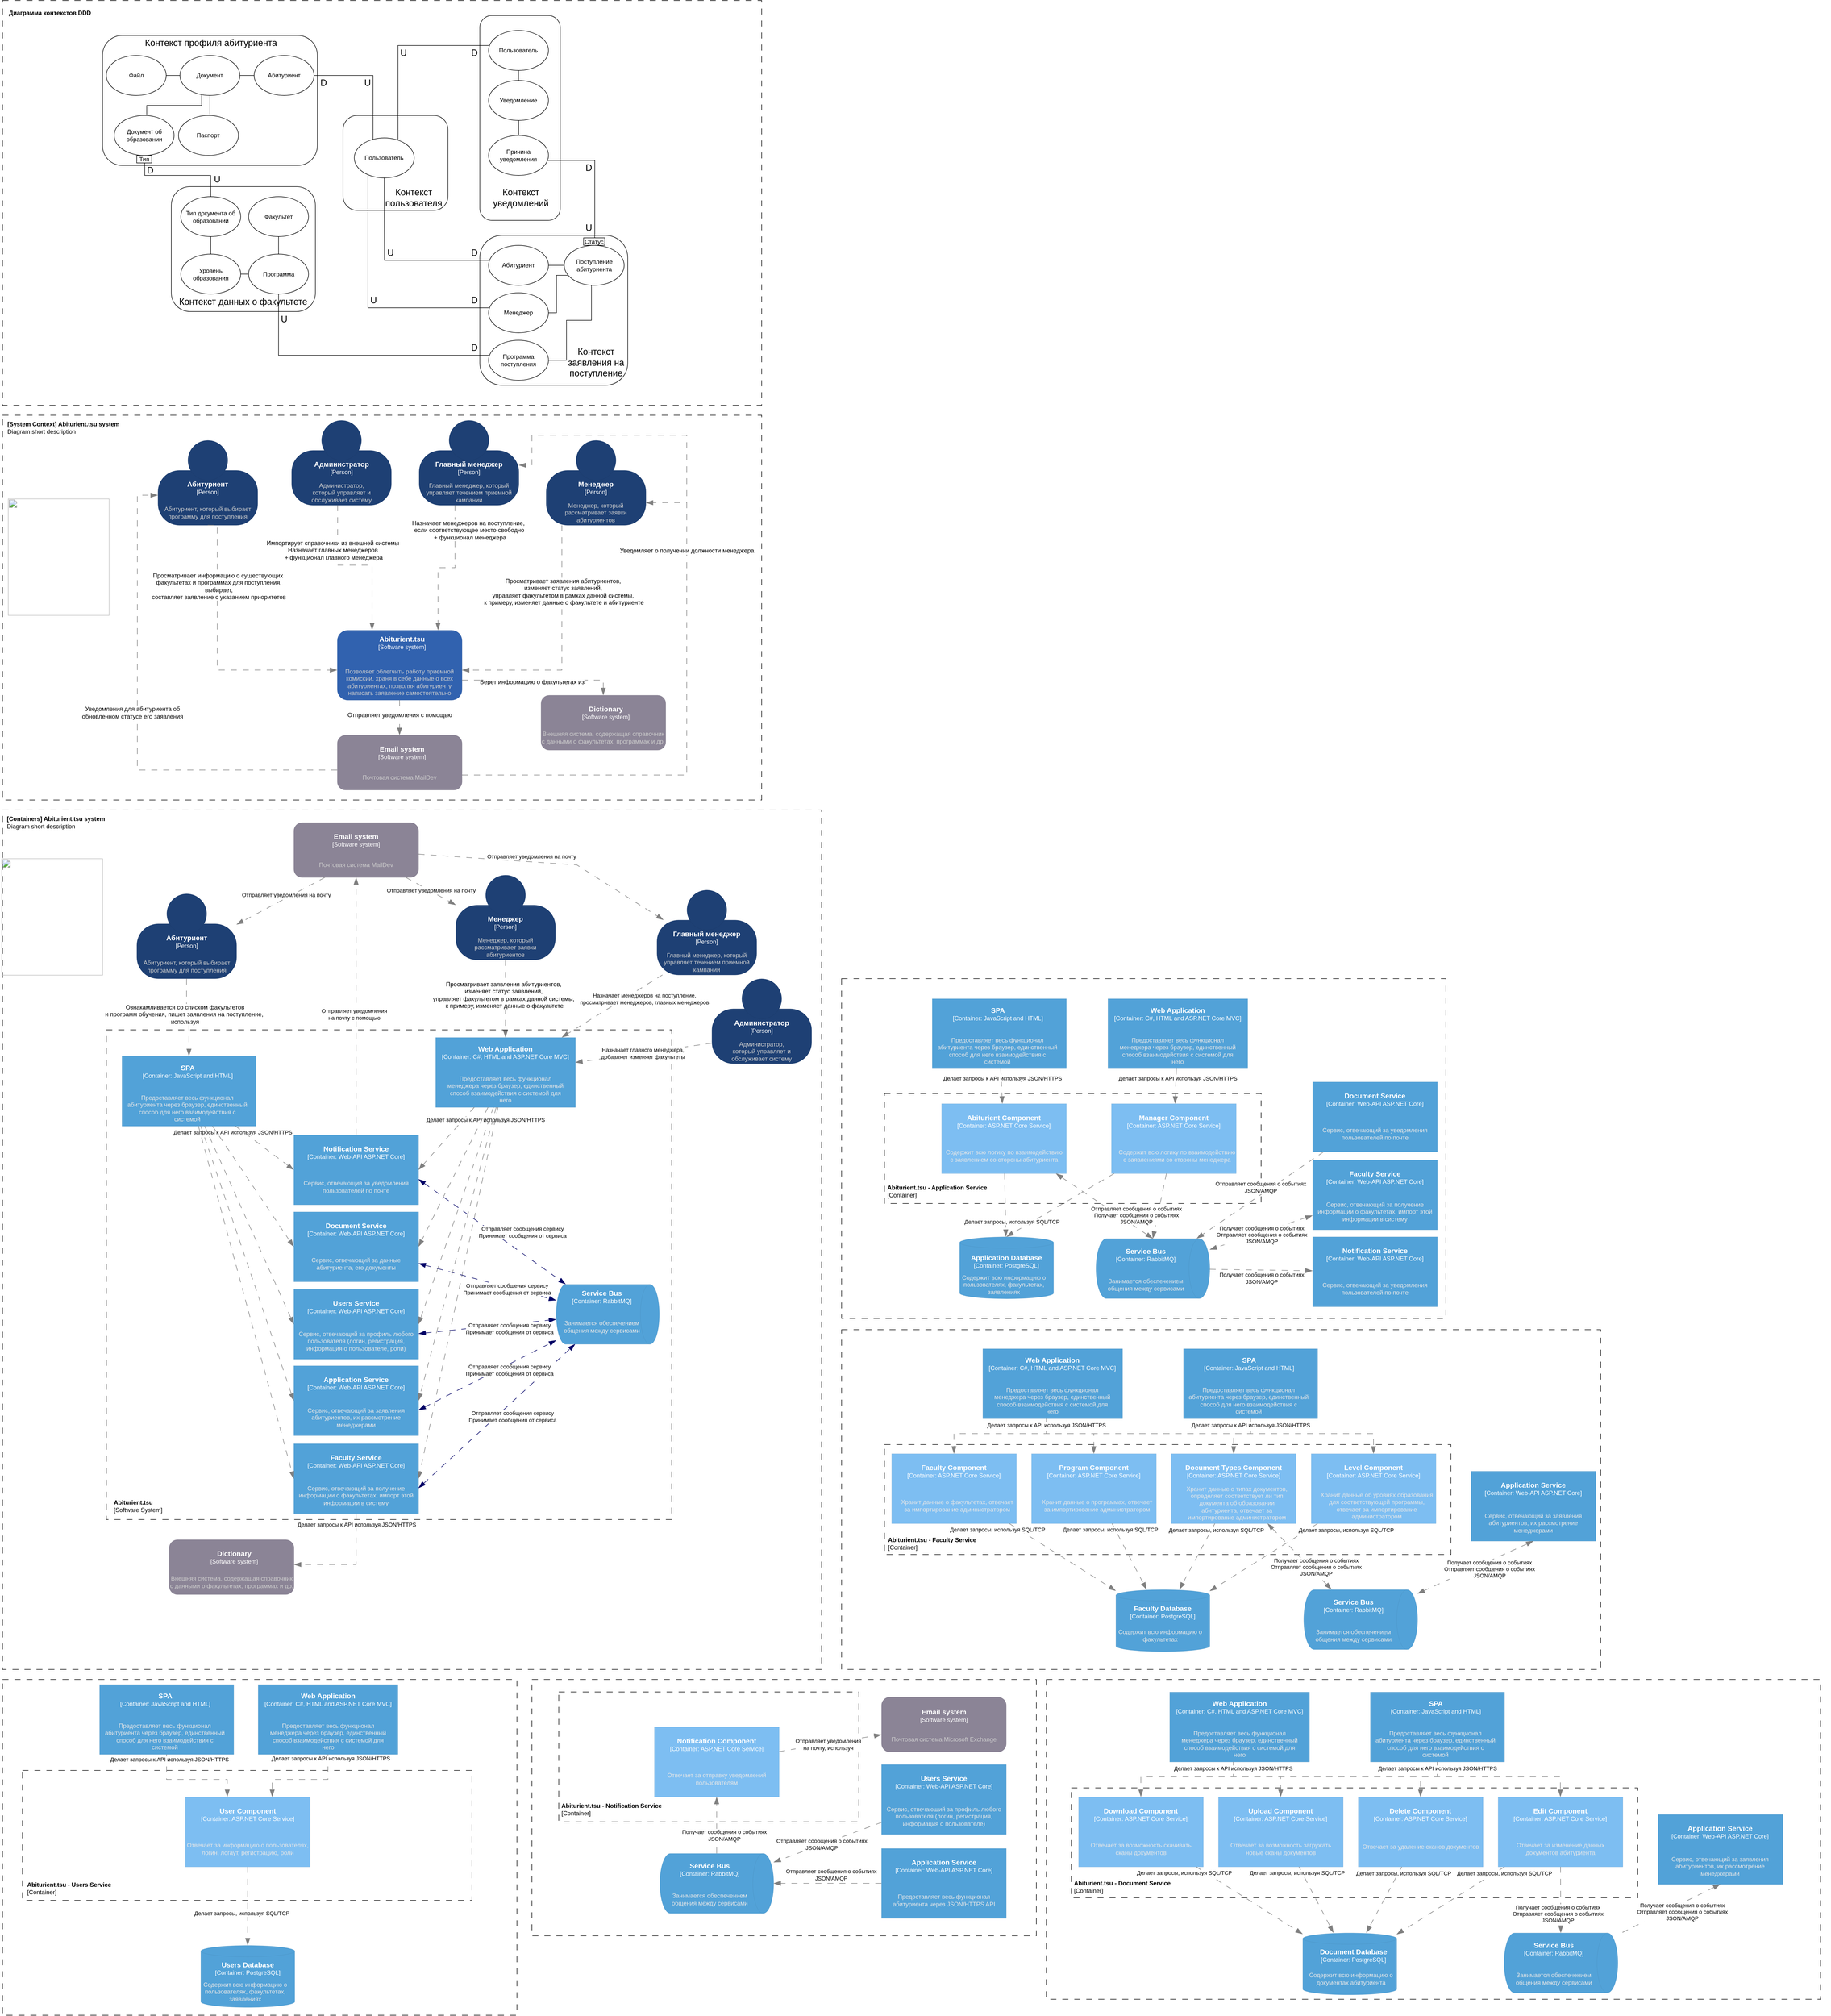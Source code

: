 <mxfile version="24.0.4" type="device">
  <diagram name="Page-1" id="b5b7bab2-c9e2-2cf4-8b2a-24fd1a2a6d21">
    <mxGraphModel dx="4682" dy="2895" grid="1" gridSize="10" guides="1" tooltips="1" connect="1" arrows="1" fold="1" page="1" pageScale="1" pageWidth="827" pageHeight="1169" background="none" math="0" shadow="0">
      <root>
        <mxCell id="0" />
        <mxCell id="1" parent="0" />
        <mxCell id="3D8dJ-M4waqQlJaKgQDL-51" value="" style="rounded=0;whiteSpace=wrap;html=1;dashed=1;dashPattern=12 12;" parent="1" vertex="1">
          <mxGeometry x="-1410" y="-180" width="1520" height="810" as="geometry" />
        </mxCell>
        <mxCell id="-3Om5Twb0YCuTLOiDZB2-11" value="" style="rounded=0;whiteSpace=wrap;html=1;dashed=1;dashPattern=12 12;" parent="1" vertex="1">
          <mxGeometry x="-1410" y="1440" width="1640" height="1720" as="geometry" />
        </mxCell>
        <mxCell id="3D8dJ-M4waqQlJaKgQDL-40" value="" style="rounded=0;whiteSpace=wrap;html=1;dashed=1;dashPattern=12 12;" parent="1" vertex="1">
          <mxGeometry x="-1202.18" y="1880" width="1132.18" height="980" as="geometry" />
        </mxCell>
        <mxCell id="zIxksFidYdcZHmSET32g-119" value="" style="rounded=0;whiteSpace=wrap;html=1;dashed=1;dashPattern=12 12;" parent="1" vertex="1">
          <mxGeometry x="-1410" y="3180" width="1030" height="672" as="geometry" />
        </mxCell>
        <mxCell id="zIxksFidYdcZHmSET32g-121" value="" style="rounded=0;whiteSpace=wrap;html=1;dashed=1;dashPattern=12 12;" parent="1" vertex="1">
          <mxGeometry x="-1370.01" y="3362" width="900.01" height="260" as="geometry" />
        </mxCell>
        <mxCell id="MaOl4jfl0PFDX4A6IsZu-60" value="" style="rounded=1;whiteSpace=wrap;html=1;fontStyle=1" parent="1" vertex="1">
          <mxGeometry x="-454.31" y="290" width="296.13" height="300" as="geometry" />
        </mxCell>
        <mxCell id="-3Om5Twb0YCuTLOiDZB2-9" value="" style="rounded=0;whiteSpace=wrap;html=1;dashed=1;dashPattern=12 12;" parent="1" vertex="1">
          <mxGeometry x="-1410" y="650" width="1520" height="770" as="geometry" />
        </mxCell>
        <mxCell id="IY_3jIdmcAkdkIJxxCQ0-17" value="&lt;b style=&quot;font-weight:normal;&quot; id=&quot;docs-internal-guid-5b36b442-7fff-c8b9-8f83-1f48a23372ef&quot;&gt;&lt;img width=&quot;203px;&quot; height=&quot;234px;&quot; src=&quot;https://lh7-us.googleusercontent.com/JxQBm1-EpwM_dFHXwClX45VhrDido1cOvyLPQnoqPaI8YXl2qh07tTlEx8l0MKRIusiFAP7jSpTK8y7_XbA77AthvYhiPHg3ViRl7vc-WYO56VqhmxlTWo8SbmznH5HDqeRaKHJ4aV-dhPcUNcOod0d_ZQ=s2048&quot;&gt;&lt;/b&gt;" style="text;whiteSpace=wrap;html=1;" parent="1" vertex="1">
          <mxGeometry x="-1400.58" y="810" width="240" height="260" as="geometry" />
        </mxCell>
        <mxCell id="IY_3jIdmcAkdkIJxxCQ0-19" value="" style="rounded=1;whiteSpace=wrap;html=1;arcSize=39;fillColor=#1e4074;fontColor=#ffffff;strokeColor=default;strokeWidth=0;" parent="1" vertex="1">
          <mxGeometry x="-1099.08" y="760" width="200" height="110" as="geometry" />
        </mxCell>
        <mxCell id="IY_3jIdmcAkdkIJxxCQ0-21" value="" style="ellipse;whiteSpace=wrap;html=1;aspect=fixed;fillColor=#1e4074;strokeColor=default;strokeWidth=0;" parent="1" vertex="1">
          <mxGeometry x="-1039.08" y="700" width="80" height="80" as="geometry" />
        </mxCell>
        <mxCell id="IY_3jIdmcAkdkIJxxCQ0-22" value="" style="rounded=1;whiteSpace=wrap;html=1;arcSize=39;fillColor=#1e4074;fontColor=#ffffff;strokeColor=default;strokeWidth=0;" parent="1" vertex="1">
          <mxGeometry x="-321.82" y="760" width="200" height="110" as="geometry" />
        </mxCell>
        <mxCell id="IY_3jIdmcAkdkIJxxCQ0-23" value="" style="ellipse;whiteSpace=wrap;html=1;aspect=fixed;fillColor=#1e4074;strokeColor=default;strokeWidth=0;" parent="1" vertex="1">
          <mxGeometry x="-261.82" y="700" width="80" height="80" as="geometry" />
        </mxCell>
        <mxCell id="IY_3jIdmcAkdkIJxxCQ0-24" value="&lt;font color=&quot;#ffffff&quot;&gt;&lt;b&gt;&lt;font style=&quot;font-size: 14px;&quot;&gt;Абитуриент&lt;/font&gt;&lt;/b&gt;&lt;br&gt;[Person]&lt;/font&gt;" style="text;html=1;align=center;verticalAlign=middle;whiteSpace=wrap;rounded=0;" parent="1" vertex="1">
          <mxGeometry x="-1029.08" y="780" width="60" height="30" as="geometry" />
        </mxCell>
        <mxCell id="IY_3jIdmcAkdkIJxxCQ0-25" value="&lt;font color=&quot;#ffffff&quot;&gt;&lt;span style=&quot;font-size: 14px;&quot;&gt;&lt;b&gt;Менеджер&lt;/b&gt;&lt;/span&gt;&lt;br&gt;[Person]&lt;/font&gt;" style="text;html=1;align=center;verticalAlign=middle;whiteSpace=wrap;rounded=0;" parent="1" vertex="1">
          <mxGeometry x="-251.82" y="780" width="60" height="30" as="geometry" />
        </mxCell>
        <mxCell id="IY_3jIdmcAkdkIJxxCQ0-27" value="&lt;font color=&quot;#cccccc&quot;&gt;Абитуриент, который выбирает программу для поступления&lt;br&gt;&lt;/font&gt;" style="text;html=1;align=center;verticalAlign=middle;whiteSpace=wrap;rounded=0;" parent="1" vertex="1">
          <mxGeometry x="-1089.08" y="830" width="180" height="30" as="geometry" />
        </mxCell>
        <mxCell id="IY_3jIdmcAkdkIJxxCQ0-28" value="&lt;font color=&quot;#cccccc&quot;&gt;Менеджер, который рассматривает заявки абитуриентов&lt;br&gt;&lt;/font&gt;" style="text;html=1;align=center;verticalAlign=middle;whiteSpace=wrap;rounded=0;" parent="1" vertex="1">
          <mxGeometry x="-316.82" y="830" width="190" height="30" as="geometry" />
        </mxCell>
        <mxCell id="IY_3jIdmcAkdkIJxxCQ0-29" value="" style="rounded=1;whiteSpace=wrap;html=1;fillColor=#3162af;strokeColor=default;strokeWidth=0;" parent="1" vertex="1">
          <mxGeometry x="-740" y="1080" width="250" height="140" as="geometry" />
        </mxCell>
        <mxCell id="IY_3jIdmcAkdkIJxxCQ0-30" value="&lt;font color=&quot;#ffffff&quot;&gt;&lt;b&gt;&lt;font style=&quot;font-size: 14px;&quot;&gt;Abiturient.tsu&lt;/font&gt;&lt;/b&gt;&lt;br&gt;[Software system]&lt;/font&gt;" style="text;html=1;align=center;verticalAlign=middle;whiteSpace=wrap;rounded=0;" parent="1" vertex="1">
          <mxGeometry x="-665" y="1090" width="110" height="30" as="geometry" />
        </mxCell>
        <mxCell id="IY_3jIdmcAkdkIJxxCQ0-31" value="&lt;font color=&quot;#cccccc&quot;&gt;Позволяет облегчить работу приемной комиссии, храня в себе данные о всех абитуриентах, позволяя абитуриенту написать заявление самостоятельно&lt;br&gt;&lt;/font&gt;" style="text;html=1;align=center;verticalAlign=middle;whiteSpace=wrap;rounded=0;" parent="1" vertex="1">
          <mxGeometry x="-740" y="1169" width="250" height="30" as="geometry" />
        </mxCell>
        <mxCell id="IY_3jIdmcAkdkIJxxCQ0-32" style="edgeStyle=orthogonalEdgeStyle;rounded=0;orthogonalLoop=1;jettySize=auto;html=1;entryX=0;entryY=0.571;entryDx=0;entryDy=0;entryPerimeter=0;fontColor=#CCCCCC;strokeColor=#808080;endSize=12;endArrow=blockThin;endFill=1;exitX=0.5;exitY=1;exitDx=0;exitDy=0;dashed=1;dashPattern=12 12;" parent="1" source="IY_3jIdmcAkdkIJxxCQ0-19" target="IY_3jIdmcAkdkIJxxCQ0-29" edge="1">
          <mxGeometry relative="1" as="geometry">
            <Array as="points">
              <mxPoint x="-980" y="870" />
              <mxPoint x="-980" y="1160" />
            </Array>
          </mxGeometry>
        </mxCell>
        <mxCell id="IY_3jIdmcAkdkIJxxCQ0-34" value="&lt;font style=&quot;font-size: 12px;&quot;&gt;Просматривает информацию о существующих&lt;br&gt;&amp;nbsp;факультетах и программах для поступления,&lt;br&gt;&amp;nbsp;выбирает,&lt;br&gt;&amp;nbsp;составляет заявление с указанием приоритетов&lt;/font&gt;" style="edgeLabel;html=1;align=center;verticalAlign=middle;resizable=0;points=[];" parent="IY_3jIdmcAkdkIJxxCQ0-32" vertex="1" connectable="0">
          <mxGeometry x="-0.399" y="-2" relative="1" as="geometry">
            <mxPoint x="3" y="-24" as="offset" />
          </mxGeometry>
        </mxCell>
        <mxCell id="IY_3jIdmcAkdkIJxxCQ0-33" style="edgeStyle=orthogonalEdgeStyle;rounded=0;orthogonalLoop=1;jettySize=auto;html=1;fontColor=#CCCCCC;strokeColor=#808080;endSize=12;endArrow=blockThin;endFill=1;dashed=1;dashPattern=12 12;" parent="1" source="IY_3jIdmcAkdkIJxxCQ0-22" target="IY_3jIdmcAkdkIJxxCQ0-29" edge="1">
          <mxGeometry relative="1" as="geometry">
            <mxPoint x="-800" y="940" as="sourcePoint" />
            <mxPoint x="-730" y="1170" as="targetPoint" />
            <Array as="points">
              <mxPoint x="-290" y="1160" />
            </Array>
          </mxGeometry>
        </mxCell>
        <mxCell id="IY_3jIdmcAkdkIJxxCQ0-36" value="&lt;font style=&quot;font-size: 12px;&quot;&gt;&lt;font style=&quot;font-size: 12px;&quot;&gt;Просматривает заявления абитуриентов,&lt;br&gt;изменяет статус заявлений,&lt;br&gt;управляет факультетом в рамках данной системы,&lt;br&gt;&amp;nbsp;к примеру, изменяет данные о факультете&lt;/font&gt;&lt;font style=&quot;font-size: 12px;&quot;&gt;&amp;nbsp;и абитуриенте&lt;/font&gt;&lt;/font&gt;" style="edgeLabel;html=1;align=center;verticalAlign=middle;resizable=0;points=[];" parent="IY_3jIdmcAkdkIJxxCQ0-33" vertex="1" connectable="0">
          <mxGeometry x="-0.38" y="-4" relative="1" as="geometry">
            <mxPoint x="6" y="-19" as="offset" />
          </mxGeometry>
        </mxCell>
        <mxCell id="-3Om5Twb0YCuTLOiDZB2-1" value="" style="rounded=1;whiteSpace=wrap;html=1;fillColor=#8b8496;strokeColor=default;strokeWidth=0;" parent="1" vertex="1">
          <mxGeometry x="-740" y="1290" width="250" height="110" as="geometry" />
        </mxCell>
        <mxCell id="-3Om5Twb0YCuTLOiDZB2-2" value="&lt;font color=&quot;#ffffff&quot;&gt;&lt;span style=&quot;font-size: 14px;&quot;&gt;&lt;b&gt;Email system&lt;br&gt;&lt;/b&gt;&lt;/span&gt;[Software system]&lt;/font&gt;" style="text;html=1;align=center;verticalAlign=middle;whiteSpace=wrap;rounded=0;" parent="1" vertex="1">
          <mxGeometry x="-665" y="1310" width="110" height="30" as="geometry" />
        </mxCell>
        <mxCell id="-3Om5Twb0YCuTLOiDZB2-3" value="&lt;font color=&quot;#cccccc&quot;&gt;Почтовая система MailDev&lt;br&gt;&lt;/font&gt;" style="text;html=1;align=center;verticalAlign=middle;whiteSpace=wrap;rounded=0;" parent="1" vertex="1">
          <mxGeometry x="-740" y="1360" width="250" height="30" as="geometry" />
        </mxCell>
        <mxCell id="-3Om5Twb0YCuTLOiDZB2-4" style="edgeStyle=orthogonalEdgeStyle;rounded=0;orthogonalLoop=1;jettySize=auto;html=1;entryX=0.5;entryY=0;entryDx=0;entryDy=0;fontColor=#CCCCCC;strokeColor=#808080;endSize=12;endArrow=blockThin;endFill=1;dashed=1;dashPattern=12 12;" parent="1" source="IY_3jIdmcAkdkIJxxCQ0-29" target="-3Om5Twb0YCuTLOiDZB2-1" edge="1">
          <mxGeometry relative="1" as="geometry">
            <mxPoint x="-800" y="940" as="sourcePoint" />
            <mxPoint x="-730" y="1170" as="targetPoint" />
          </mxGeometry>
        </mxCell>
        <mxCell id="-3Om5Twb0YCuTLOiDZB2-5" value="&lt;span style=&quot;font-size: 12px;&quot;&gt;Отправляет уведомления с помощью&lt;/span&gt;" style="edgeLabel;html=1;align=center;verticalAlign=middle;resizable=0;points=[];" parent="-3Om5Twb0YCuTLOiDZB2-4" vertex="1" connectable="0">
          <mxGeometry x="-0.399" y="-2" relative="1" as="geometry">
            <mxPoint x="2" y="9" as="offset" />
          </mxGeometry>
        </mxCell>
        <mxCell id="-3Om5Twb0YCuTLOiDZB2-6" style="edgeStyle=orthogonalEdgeStyle;rounded=0;orthogonalLoop=1;jettySize=auto;html=1;fontColor=#CCCCCC;strokeColor=#808080;endSize=12;endArrow=blockThin;endFill=1;dashed=1;dashPattern=12 12;" parent="1" source="-3Om5Twb0YCuTLOiDZB2-1" target="IY_3jIdmcAkdkIJxxCQ0-19" edge="1">
          <mxGeometry relative="1" as="geometry">
            <mxPoint x="-605" y="1230" as="sourcePoint" />
            <mxPoint x="-605" y="1300" as="targetPoint" />
            <Array as="points">
              <mxPoint x="-1140" y="1360" />
              <mxPoint x="-1140" y="810" />
            </Array>
          </mxGeometry>
        </mxCell>
        <mxCell id="-3Om5Twb0YCuTLOiDZB2-7" value="&lt;span style=&quot;font-size: 12px;&quot;&gt;Уведомления для абитуриента об &lt;br&gt;обновленном статусе его заявления&lt;/span&gt;" style="edgeLabel;html=1;align=center;verticalAlign=middle;resizable=0;points=[];" parent="-3Om5Twb0YCuTLOiDZB2-6" vertex="1" connectable="0">
          <mxGeometry x="-0.399" y="-2" relative="1" as="geometry">
            <mxPoint x="-112" y="-113" as="offset" />
          </mxGeometry>
        </mxCell>
        <mxCell id="-3Om5Twb0YCuTLOiDZB2-10" value="&lt;div style=&quot;text-align: left;&quot;&gt;&lt;b style=&quot;background-color: initial;&quot;&gt;[System Context] Abiturient.tsu system&lt;/b&gt;&lt;/div&gt;&lt;font style=&quot;font-size: 12px;&quot;&gt;&lt;div style=&quot;text-align: left;&quot;&gt;&lt;span style=&quot;background-color: initial;&quot;&gt;Diagram short description&lt;/span&gt;&lt;/div&gt;&lt;/font&gt;" style="text;html=1;align=center;verticalAlign=middle;whiteSpace=wrap;rounded=0;" parent="1" vertex="1">
          <mxGeometry x="-1403.32" y="660" width="230" height="30" as="geometry" />
        </mxCell>
        <mxCell id="MaOl4jfl0PFDX4A6IsZu-1" value="" style="rounded=1;whiteSpace=wrap;html=1;" parent="1" vertex="1">
          <mxGeometry x="-1072.01" y="192.5" width="288.5" height="250" as="geometry" />
        </mxCell>
        <mxCell id="MaOl4jfl0PFDX4A6IsZu-2" value="" style="rounded=1;whiteSpace=wrap;html=1;" parent="1" vertex="1">
          <mxGeometry x="-728.18" y="50" width="210" height="190" as="geometry" />
        </mxCell>
        <mxCell id="MaOl4jfl0PFDX4A6IsZu-3" value="" style="rounded=1;whiteSpace=wrap;html=1;" parent="1" vertex="1">
          <mxGeometry x="-454.31" y="-150" width="161" height="410" as="geometry" />
        </mxCell>
        <mxCell id="MaOl4jfl0PFDX4A6IsZu-4" value="" style="rounded=1;whiteSpace=wrap;html=1;fontStyle=1" parent="1" vertex="1">
          <mxGeometry x="-1209.68" y="-110" width="430" height="260" as="geometry" />
        </mxCell>
        <mxCell id="MaOl4jfl0PFDX4A6IsZu-5" style="edgeStyle=orthogonalEdgeStyle;rounded=0;orthogonalLoop=1;jettySize=auto;html=1;endArrow=none;endFill=0;" parent="1" source="MaOl4jfl0PFDX4A6IsZu-7" target="MaOl4jfl0PFDX4A6IsZu-9" edge="1">
          <mxGeometry relative="1" as="geometry">
            <Array as="points" />
          </mxGeometry>
        </mxCell>
        <mxCell id="MaOl4jfl0PFDX4A6IsZu-6" style="edgeStyle=orthogonalEdgeStyle;rounded=0;orthogonalLoop=1;jettySize=auto;html=1;endArrow=none;endFill=0;" parent="1" source="MaOl4jfl0PFDX4A6IsZu-7" target="MaOl4jfl0PFDX4A6IsZu-8" edge="1">
          <mxGeometry relative="1" as="geometry">
            <mxPoint x="-505.81" y="-50" as="targetPoint" />
            <Array as="points">
              <mxPoint x="-376.81" y="-30" />
              <mxPoint x="-376.81" y="-30" />
            </Array>
          </mxGeometry>
        </mxCell>
        <mxCell id="MaOl4jfl0PFDX4A6IsZu-7" value="Уведомление" style="ellipse;whiteSpace=wrap;html=1;" parent="1" vertex="1">
          <mxGeometry x="-436.81" y="-20" width="120" height="80" as="geometry" />
        </mxCell>
        <mxCell id="MaOl4jfl0PFDX4A6IsZu-8" value="Пользователь" style="ellipse;whiteSpace=wrap;html=1;" parent="1" vertex="1">
          <mxGeometry x="-436.81" y="-120" width="120" height="80" as="geometry" />
        </mxCell>
        <mxCell id="MaOl4jfl0PFDX4A6IsZu-9" value="Причина уведомления" style="ellipse;whiteSpace=wrap;html=1;" parent="1" vertex="1">
          <mxGeometry x="-436.81" y="90" width="120" height="80" as="geometry" />
        </mxCell>
        <mxCell id="MaOl4jfl0PFDX4A6IsZu-10" value="&lt;span style=&quot;font-size: 18px;&quot;&gt;Контекст уведомлений&lt;/span&gt;" style="text;html=1;align=center;verticalAlign=middle;whiteSpace=wrap;rounded=0;" parent="1" vertex="1">
          <mxGeometry x="-454.31" y="200" width="163.5" height="30" as="geometry" />
        </mxCell>
        <mxCell id="MaOl4jfl0PFDX4A6IsZu-11" value="Пользователь" style="ellipse;whiteSpace=wrap;html=1;" parent="1" vertex="1">
          <mxGeometry x="-705.69" y="95" width="120" height="80" as="geometry" />
        </mxCell>
        <mxCell id="MaOl4jfl0PFDX4A6IsZu-12" value="&lt;span style=&quot;font-size: 18px;&quot;&gt;Контекст пользователя&lt;/span&gt;" style="text;html=1;align=center;verticalAlign=middle;whiteSpace=wrap;rounded=0;" parent="1" vertex="1">
          <mxGeometry x="-633.64" y="200" width="94.88" height="30" as="geometry" />
        </mxCell>
        <mxCell id="MaOl4jfl0PFDX4A6IsZu-15" value="" style="edgeStyle=orthogonalEdgeStyle;rounded=0;orthogonalLoop=1;jettySize=auto;html=1;endArrow=none;endFill=0;" parent="1" source="MaOl4jfl0PFDX4A6IsZu-7" target="MaOl4jfl0PFDX4A6IsZu-9" edge="1">
          <mxGeometry relative="1" as="geometry">
            <mxPoint x="-316.81" y="-60" as="sourcePoint" />
            <mxPoint x="-246.81" y="-60" as="targetPoint" />
            <Array as="points">
              <mxPoint x="-376.31" y="83" />
            </Array>
          </mxGeometry>
        </mxCell>
        <mxCell id="MaOl4jfl0PFDX4A6IsZu-18" value="&lt;span style=&quot;font-size: 18px;&quot;&gt;Контекст профиля абитуриента&lt;/span&gt;" style="text;html=1;align=center;verticalAlign=middle;whiteSpace=wrap;rounded=0;" parent="1" vertex="1">
          <mxGeometry x="-1144.68" y="-110" width="305" height="30" as="geometry" />
        </mxCell>
        <mxCell id="MaOl4jfl0PFDX4A6IsZu-19" value="&lt;span style=&quot;font-size: 18px;&quot;&gt;Контекст данных о факультете&lt;br&gt;&lt;/span&gt;" style="text;html=1;align=center;verticalAlign=middle;whiteSpace=wrap;rounded=0;" parent="1" vertex="1">
          <mxGeometry x="-1104.89" y="407.5" width="354.25" height="30" as="geometry" />
        </mxCell>
        <mxCell id="MaOl4jfl0PFDX4A6IsZu-21" value="Документ" style="ellipse;whiteSpace=wrap;html=1;" parent="1" vertex="1">
          <mxGeometry x="-1054.68" y="-70" width="120" height="80" as="geometry" />
        </mxCell>
        <mxCell id="MaOl4jfl0PFDX4A6IsZu-22" value="Абитуриент" style="ellipse;whiteSpace=wrap;html=1;" parent="1" vertex="1">
          <mxGeometry x="-906.18" y="-70" width="120" height="80" as="geometry" />
        </mxCell>
        <mxCell id="MaOl4jfl0PFDX4A6IsZu-24" value="Файл" style="ellipse;whiteSpace=wrap;html=1;" parent="1" vertex="1">
          <mxGeometry x="-1202.18" y="-70" width="120" height="80" as="geometry" />
        </mxCell>
        <mxCell id="MaOl4jfl0PFDX4A6IsZu-25" value="Программа поступления" style="ellipse;whiteSpace=wrap;html=1;" parent="1" vertex="1">
          <mxGeometry x="-436.81" y="500" width="120" height="80" as="geometry" />
        </mxCell>
        <mxCell id="MaOl4jfl0PFDX4A6IsZu-28" style="edgeStyle=orthogonalEdgeStyle;rounded=0;orthogonalLoop=1;jettySize=auto;html=1;endArrow=none;endFill=0;" parent="1" source="MaOl4jfl0PFDX4A6IsZu-21" target="MaOl4jfl0PFDX4A6IsZu-22" edge="1">
          <mxGeometry relative="1" as="geometry">
            <mxPoint x="-1076.18" y="60" as="sourcePoint" />
            <mxPoint x="-966.18" as="targetPoint" />
            <Array as="points">
              <mxPoint x="-981.18" y="-30" />
              <mxPoint x="-981.18" y="-30" />
            </Array>
          </mxGeometry>
        </mxCell>
        <mxCell id="MaOl4jfl0PFDX4A6IsZu-31" style="edgeStyle=orthogonalEdgeStyle;rounded=0;orthogonalLoop=1;jettySize=auto;html=1;endArrow=none;endFill=0;" parent="1" source="MaOl4jfl0PFDX4A6IsZu-24" target="MaOl4jfl0PFDX4A6IsZu-21" edge="1">
          <mxGeometry relative="1" as="geometry">
            <mxPoint x="-986.18" y="120" as="sourcePoint" />
            <mxPoint x="-926.18" y="99" as="targetPoint" />
            <Array as="points">
              <mxPoint x="-1071.18" y="-30" />
              <mxPoint x="-1071.18" y="-30" />
            </Array>
          </mxGeometry>
        </mxCell>
        <mxCell id="MaOl4jfl0PFDX4A6IsZu-32" value="Факультет" style="ellipse;whiteSpace=wrap;html=1;" parent="1" vertex="1">
          <mxGeometry x="-917.26" y="212.5" width="120" height="80" as="geometry" />
        </mxCell>
        <mxCell id="MaOl4jfl0PFDX4A6IsZu-33" value="Программа" style="ellipse;whiteSpace=wrap;html=1;" parent="1" vertex="1">
          <mxGeometry x="-917.26" y="327.5" width="120" height="80" as="geometry" />
        </mxCell>
        <mxCell id="MaOl4jfl0PFDX4A6IsZu-34" value="Уровень образования" style="ellipse;whiteSpace=wrap;html=1;" parent="1" vertex="1">
          <mxGeometry x="-1053.01" y="327.5" width="120" height="80" as="geometry" />
        </mxCell>
        <mxCell id="MaOl4jfl0PFDX4A6IsZu-35" style="edgeStyle=orthogonalEdgeStyle;rounded=0;orthogonalLoop=1;jettySize=auto;html=1;endArrow=none;endFill=0;" parent="1" source="MaOl4jfl0PFDX4A6IsZu-33" target="MaOl4jfl0PFDX4A6IsZu-32" edge="1">
          <mxGeometry relative="1" as="geometry">
            <mxPoint x="-874.76" y="272.5" as="sourcePoint" />
            <mxPoint x="-864.76" y="212.5" as="targetPoint" />
            <Array as="points">
              <mxPoint x="-857.26" y="312.5" />
              <mxPoint x="-857.26" y="312.5" />
            </Array>
          </mxGeometry>
        </mxCell>
        <mxCell id="MaOl4jfl0PFDX4A6IsZu-48" value="U" style="text;html=1;align=center;verticalAlign=middle;whiteSpace=wrap;rounded=0;fontStyle=0;fontSize=18;" parent="1" vertex="1">
          <mxGeometry x="-643.93" y="310" width="21.5" height="30" as="geometry" />
        </mxCell>
        <mxCell id="MaOl4jfl0PFDX4A6IsZu-49" value="U" style="text;html=1;align=center;verticalAlign=middle;whiteSpace=wrap;rounded=0;fontStyle=0;fontSize=18;" parent="1" vertex="1">
          <mxGeometry x="-678.06" y="405" width="21.5" height="30" as="geometry" />
        </mxCell>
        <mxCell id="MaOl4jfl0PFDX4A6IsZu-51" value="U" style="text;html=1;align=center;verticalAlign=middle;whiteSpace=wrap;rounded=0;fontStyle=0;fontSize=18;" parent="1" vertex="1">
          <mxGeometry x="-991.18" y="162.5" width="21.5" height="30" as="geometry" />
        </mxCell>
        <mxCell id="MaOl4jfl0PFDX4A6IsZu-58" value="Поступление абитуриента" style="ellipse;whiteSpace=wrap;html=1;" parent="1" vertex="1">
          <mxGeometry x="-285.31" y="310" width="120" height="80" as="geometry" />
        </mxCell>
        <mxCell id="MaOl4jfl0PFDX4A6IsZu-59" value="Менеджер" style="ellipse;whiteSpace=wrap;html=1;" parent="1" vertex="1">
          <mxGeometry x="-436.81" y="405" width="120" height="80" as="geometry" />
        </mxCell>
        <mxCell id="MaOl4jfl0PFDX4A6IsZu-61" value="Абитуриент" style="ellipse;whiteSpace=wrap;html=1;" parent="1" vertex="1">
          <mxGeometry x="-436.81" y="310" width="120" height="80" as="geometry" />
        </mxCell>
        <mxCell id="MaOl4jfl0PFDX4A6IsZu-62" value="&lt;span style=&quot;font-size: 18px;&quot;&gt;Контекст заявления на поступление&lt;br&gt;&lt;/span&gt;" style="text;html=1;align=center;verticalAlign=middle;whiteSpace=wrap;rounded=0;" parent="1" vertex="1">
          <mxGeometry x="-296.13" y="530" width="149" height="30" as="geometry" />
        </mxCell>
        <mxCell id="MaOl4jfl0PFDX4A6IsZu-64" style="edgeStyle=orthogonalEdgeStyle;rounded=0;orthogonalLoop=1;jettySize=auto;html=1;endArrow=none;endFill=0;" parent="1" source="MaOl4jfl0PFDX4A6IsZu-63" target="MaOl4jfl0PFDX4A6IsZu-34" edge="1">
          <mxGeometry relative="1" as="geometry">
            <mxPoint x="-1241.26" y="52.5" as="sourcePoint" />
            <mxPoint x="-991.26" y="252.5" as="targetPoint" />
            <Array as="points" />
          </mxGeometry>
        </mxCell>
        <mxCell id="MaOl4jfl0PFDX4A6IsZu-78" style="edgeStyle=orthogonalEdgeStyle;rounded=0;orthogonalLoop=1;jettySize=auto;html=1;endArrow=none;endFill=0;" parent="1" source="MaOl4jfl0PFDX4A6IsZu-58" target="MaOl4jfl0PFDX4A6IsZu-25" edge="1">
          <mxGeometry relative="1" as="geometry">
            <mxPoint x="-230.81" y="480" as="sourcePoint" />
            <mxPoint x="-230.81" y="620" as="targetPoint" />
            <Array as="points">
              <mxPoint x="-230.81" y="460" />
              <mxPoint x="-280.81" y="460" />
              <mxPoint x="-280.81" y="540" />
            </Array>
          </mxGeometry>
        </mxCell>
        <mxCell id="MaOl4jfl0PFDX4A6IsZu-79" style="edgeStyle=orthogonalEdgeStyle;rounded=0;orthogonalLoop=1;jettySize=auto;html=1;endArrow=none;endFill=0;" parent="1" source="MaOl4jfl0PFDX4A6IsZu-58" target="MaOl4jfl0PFDX4A6IsZu-59" edge="1">
          <mxGeometry relative="1" as="geometry">
            <mxPoint x="-230.81" y="480" as="sourcePoint" />
            <mxPoint x="-230.81" y="620" as="targetPoint" />
            <Array as="points">
              <mxPoint x="-300.81" y="370" />
              <mxPoint x="-300.81" y="445" />
              <mxPoint x="-372.81" y="445" />
            </Array>
          </mxGeometry>
        </mxCell>
        <mxCell id="MaOl4jfl0PFDX4A6IsZu-80" style="edgeStyle=orthogonalEdgeStyle;rounded=0;orthogonalLoop=1;jettySize=auto;html=1;endArrow=none;endFill=0;" parent="1" source="MaOl4jfl0PFDX4A6IsZu-61" target="MaOl4jfl0PFDX4A6IsZu-58" edge="1">
          <mxGeometry relative="1" as="geometry">
            <mxPoint x="-375.81" y="479" as="sourcePoint" />
            <mxPoint x="-375.81" y="490" as="targetPoint" />
            <Array as="points">
              <mxPoint x="-320.81" y="330" />
              <mxPoint x="-320.81" y="330" />
            </Array>
          </mxGeometry>
        </mxCell>
        <mxCell id="MaOl4jfl0PFDX4A6IsZu-82" value="U" style="text;html=1;align=center;verticalAlign=middle;whiteSpace=wrap;rounded=0;fontStyle=0;fontSize=18;" parent="1" vertex="1">
          <mxGeometry x="-689.68" y="-30" width="21.5" height="30" as="geometry" />
        </mxCell>
        <mxCell id="MaOl4jfl0PFDX4A6IsZu-83" value="D" style="text;html=1;align=center;verticalAlign=middle;whiteSpace=wrap;rounded=0;fontStyle=0;fontSize=18;" parent="1" vertex="1">
          <mxGeometry x="-1125.0" y="145" width="21.5" height="30" as="geometry" />
        </mxCell>
        <mxCell id="MaOl4jfl0PFDX4A6IsZu-63" value="Тип документа об образовании" style="ellipse;whiteSpace=wrap;html=1;" parent="1" vertex="1">
          <mxGeometry x="-1053.01" y="212.5" width="120" height="80" as="geometry" />
        </mxCell>
        <mxCell id="MaOl4jfl0PFDX4A6IsZu-89" value="" style="edgeStyle=orthogonalEdgeStyle;rounded=0;orthogonalLoop=1;jettySize=auto;html=1;endArrow=none;endFill=0;" parent="1" source="MaOl4jfl0PFDX4A6IsZu-34" target="MaOl4jfl0PFDX4A6IsZu-33" edge="1">
          <mxGeometry relative="1" as="geometry">
            <mxPoint x="-983.01" y="337.5" as="sourcePoint" />
            <mxPoint x="-983.01" y="302.5" as="targetPoint" />
            <Array as="points">
              <mxPoint x="-922.01" y="367.5" />
              <mxPoint x="-922.01" y="367.5" />
            </Array>
          </mxGeometry>
        </mxCell>
        <mxCell id="MaOl4jfl0PFDX4A6IsZu-92" style="edgeStyle=orthogonalEdgeStyle;rounded=0;orthogonalLoop=1;jettySize=auto;html=1;endArrow=none;endFill=0;" parent="1" source="MaOl4jfl0PFDX4A6IsZu-8" target="MaOl4jfl0PFDX4A6IsZu-11" edge="1">
          <mxGeometry relative="1" as="geometry">
            <mxPoint x="-430.18" y="-20" as="sourcePoint" />
            <mxPoint x="-430.18" y="-40" as="targetPoint" />
            <Array as="points">
              <mxPoint x="-618.18" y="-90" />
            </Array>
          </mxGeometry>
        </mxCell>
        <mxCell id="MaOl4jfl0PFDX4A6IsZu-93" style="edgeStyle=orthogonalEdgeStyle;rounded=0;orthogonalLoop=1;jettySize=auto;html=1;endArrow=none;endFill=0;" parent="1" source="MaOl4jfl0PFDX4A6IsZu-61" target="MaOl4jfl0PFDX4A6IsZu-11" edge="1">
          <mxGeometry relative="1" as="geometry">
            <mxPoint x="-490.18" y="-80" as="sourcePoint" />
            <mxPoint x="-821.18" y="150" as="targetPoint" />
            <Array as="points">
              <mxPoint x="-645.18" y="340" />
            </Array>
          </mxGeometry>
        </mxCell>
        <mxCell id="MaOl4jfl0PFDX4A6IsZu-94" style="edgeStyle=orthogonalEdgeStyle;rounded=0;orthogonalLoop=1;jettySize=auto;html=1;endArrow=none;endFill=0;" parent="1" source="MaOl4jfl0PFDX4A6IsZu-59" target="MaOl4jfl0PFDX4A6IsZu-11" edge="1">
          <mxGeometry relative="1" as="geometry">
            <mxPoint x="-490.18" y="350" as="sourcePoint" />
            <mxPoint x="-800.18" y="180" as="targetPoint" />
            <Array as="points">
              <mxPoint x="-678.18" y="435" />
            </Array>
          </mxGeometry>
        </mxCell>
        <mxCell id="MaOl4jfl0PFDX4A6IsZu-97" value="D" style="text;html=1;align=center;verticalAlign=middle;whiteSpace=wrap;rounded=0;fontStyle=0;fontSize=18;" parent="1" vertex="1">
          <mxGeometry x="-475.81" y="310" width="21.5" height="30" as="geometry" />
        </mxCell>
        <mxCell id="MaOl4jfl0PFDX4A6IsZu-98" value="D" style="text;html=1;align=center;verticalAlign=middle;whiteSpace=wrap;rounded=0;fontStyle=0;fontSize=18;" parent="1" vertex="1">
          <mxGeometry x="-475.81" y="405" width="21.5" height="30" as="geometry" />
        </mxCell>
        <mxCell id="MaOl4jfl0PFDX4A6IsZu-100" style="edgeStyle=orthogonalEdgeStyle;rounded=0;orthogonalLoop=1;jettySize=auto;html=1;endArrow=none;endFill=0;" parent="1" source="MaOl4jfl0PFDX4A6IsZu-25" target="MaOl4jfl0PFDX4A6IsZu-33" edge="1">
          <mxGeometry relative="1" as="geometry">
            <mxPoint x="-665.18" y="380" as="sourcePoint" />
            <mxPoint x="-860.18" y="220" as="targetPoint" />
            <Array as="points">
              <mxPoint x="-758.18" y="530" />
              <mxPoint x="-758.18" y="530" />
            </Array>
          </mxGeometry>
        </mxCell>
        <mxCell id="MaOl4jfl0PFDX4A6IsZu-102" value="D" style="text;html=1;align=center;verticalAlign=middle;whiteSpace=wrap;rounded=0;fontStyle=0;fontSize=18;" parent="1" vertex="1">
          <mxGeometry x="-475.81" y="500" width="21.5" height="30" as="geometry" />
        </mxCell>
        <mxCell id="MaOl4jfl0PFDX4A6IsZu-103" value="U" style="text;html=1;align=center;verticalAlign=middle;whiteSpace=wrap;rounded=0;fontStyle=0;fontSize=18;" parent="1" vertex="1">
          <mxGeometry x="-856.93" y="442.5" width="21.5" height="30" as="geometry" />
        </mxCell>
        <mxCell id="MaOl4jfl0PFDX4A6IsZu-104" value="D" style="text;html=1;align=center;verticalAlign=middle;whiteSpace=wrap;rounded=0;fontStyle=0;fontSize=18;" parent="1" vertex="1">
          <mxGeometry x="-475.81" y="-90" width="21.5" height="30" as="geometry" />
        </mxCell>
        <mxCell id="MaOl4jfl0PFDX4A6IsZu-105" value="Документ об образовании" style="ellipse;whiteSpace=wrap;html=1;" parent="1" vertex="1">
          <mxGeometry x="-1186.43" y="50" width="120" height="80" as="geometry" />
        </mxCell>
        <mxCell id="MaOl4jfl0PFDX4A6IsZu-106" value="Паспорт" style="ellipse;whiteSpace=wrap;html=1;" parent="1" vertex="1">
          <mxGeometry x="-1057.63" y="50" width="120" height="80" as="geometry" />
        </mxCell>
        <mxCell id="MaOl4jfl0PFDX4A6IsZu-107" style="edgeStyle=orthogonalEdgeStyle;rounded=0;orthogonalLoop=1;jettySize=auto;html=1;endArrow=none;endFill=0;" parent="1" source="MaOl4jfl0PFDX4A6IsZu-21" target="MaOl4jfl0PFDX4A6IsZu-106" edge="1">
          <mxGeometry relative="1" as="geometry">
            <mxPoint x="-924.18" y="-20" as="sourcePoint" />
            <mxPoint x="-896.18" y="-20" as="targetPoint" />
            <Array as="points">
              <mxPoint x="-994.68" y="20" />
              <mxPoint x="-994.68" y="20" />
            </Array>
          </mxGeometry>
        </mxCell>
        <mxCell id="MaOl4jfl0PFDX4A6IsZu-108" style="edgeStyle=orthogonalEdgeStyle;rounded=0;orthogonalLoop=1;jettySize=auto;html=1;endArrow=none;endFill=0;" parent="1" source="MaOl4jfl0PFDX4A6IsZu-21" target="MaOl4jfl0PFDX4A6IsZu-105" edge="1">
          <mxGeometry relative="1" as="geometry">
            <mxPoint x="-984.18" y="20" as="sourcePoint" />
            <mxPoint x="-911.18" y="60" as="targetPoint" />
            <Array as="points">
              <mxPoint x="-1011.18" y="30" />
              <mxPoint x="-1121.18" y="30" />
            </Array>
          </mxGeometry>
        </mxCell>
        <mxCell id="MaOl4jfl0PFDX4A6IsZu-109" style="edgeStyle=orthogonalEdgeStyle;rounded=0;orthogonalLoop=1;jettySize=auto;html=1;endArrow=none;endFill=0;" parent="1" source="MaOl4jfl0PFDX4A6IsZu-9" target="MaOl4jfl0PFDX4A6IsZu-58" edge="1">
          <mxGeometry relative="1" as="geometry">
            <mxPoint x="-426.31" y="-70" as="sourcePoint" />
            <mxPoint x="-745.31" y="170" as="targetPoint" />
            <Array as="points">
              <mxPoint x="-224.18" y="140" />
            </Array>
          </mxGeometry>
        </mxCell>
        <mxCell id="MaOl4jfl0PFDX4A6IsZu-110" style="edgeStyle=orthogonalEdgeStyle;rounded=0;orthogonalLoop=1;jettySize=auto;html=1;endArrow=none;endFill=0;" parent="1" source="MaOl4jfl0PFDX4A6IsZu-105" target="MaOl4jfl0PFDX4A6IsZu-63" edge="1">
          <mxGeometry relative="1" as="geometry">
            <mxPoint x="-1142.43" y="70" as="sourcePoint" />
            <mxPoint x="-1056.43" y="250" as="targetPoint" />
            <Array as="points">
              <mxPoint x="-1125.18" y="170" />
              <mxPoint x="-993.18" y="170" />
            </Array>
          </mxGeometry>
        </mxCell>
        <mxCell id="MaOl4jfl0PFDX4A6IsZu-68" value="Тип" style="rounded=0;whiteSpace=wrap;html=1;" parent="1" vertex="1">
          <mxGeometry x="-1141.18" y="130" width="30" height="15" as="geometry" />
        </mxCell>
        <mxCell id="MaOl4jfl0PFDX4A6IsZu-113" style="edgeStyle=orthogonalEdgeStyle;rounded=0;orthogonalLoop=1;jettySize=auto;html=1;endArrow=none;endFill=0;" parent="1" source="MaOl4jfl0PFDX4A6IsZu-22" target="MaOl4jfl0PFDX4A6IsZu-11" edge="1">
          <mxGeometry relative="1" as="geometry">
            <mxPoint x="-490.18" y="-80" as="sourcePoint" />
            <mxPoint x="-809.18" y="160" as="targetPoint" />
            <Array as="points">
              <mxPoint x="-668.18" y="-30" />
            </Array>
          </mxGeometry>
        </mxCell>
        <mxCell id="MaOl4jfl0PFDX4A6IsZu-114" value="U" style="text;html=1;align=center;verticalAlign=middle;whiteSpace=wrap;rounded=0;fontStyle=0;fontSize=18;" parent="1" vertex="1">
          <mxGeometry x="-618.43" y="-90" width="21.5" height="30" as="geometry" />
        </mxCell>
        <mxCell id="MaOl4jfl0PFDX4A6IsZu-115" value="D" style="text;html=1;align=center;verticalAlign=middle;whiteSpace=wrap;rounded=0;fontStyle=0;fontSize=18;" parent="1" vertex="1">
          <mxGeometry x="-777.63" y="-30" width="21.5" height="30" as="geometry" />
        </mxCell>
        <mxCell id="MaOl4jfl0PFDX4A6IsZu-118" value="U" style="text;html=1;align=center;verticalAlign=middle;whiteSpace=wrap;rounded=0;fontStyle=0;fontSize=18;" parent="1" vertex="1">
          <mxGeometry x="-246.81" y="260" width="21.5" height="30" as="geometry" />
        </mxCell>
        <mxCell id="MaOl4jfl0PFDX4A6IsZu-119" value="D" style="text;html=1;align=center;verticalAlign=middle;whiteSpace=wrap;rounded=0;fontStyle=0;fontSize=18;" parent="1" vertex="1">
          <mxGeometry x="-246.81" y="140" width="21.5" height="30" as="geometry" />
        </mxCell>
        <mxCell id="MaOl4jfl0PFDX4A6IsZu-251" value="" style="rounded=1;whiteSpace=wrap;html=1;arcSize=39;fillColor=#1e4074;fontColor=#ffffff;strokeColor=default;strokeWidth=0;" parent="1" vertex="1">
          <mxGeometry x="-100" y="1660" width="200" height="110" as="geometry" />
        </mxCell>
        <mxCell id="MaOl4jfl0PFDX4A6IsZu-252" value="" style="ellipse;whiteSpace=wrap;html=1;aspect=fixed;fillColor=#1e4074;strokeColor=default;strokeWidth=0;" parent="1" vertex="1">
          <mxGeometry x="-40" y="1600" width="80" height="80" as="geometry" />
        </mxCell>
        <mxCell id="MaOl4jfl0PFDX4A6IsZu-253" value="&lt;font color=&quot;#ffffff&quot;&gt;&lt;span style=&quot;font-size: 14px;&quot;&gt;&lt;b&gt;Главный менеджер&lt;/b&gt;&lt;/span&gt;&lt;br&gt;[Person]&lt;/font&gt;" style="text;html=1;align=center;verticalAlign=middle;whiteSpace=wrap;rounded=0;" parent="1" vertex="1">
          <mxGeometry x="-90" y="1680" width="180" height="30" as="geometry" />
        </mxCell>
        <mxCell id="MaOl4jfl0PFDX4A6IsZu-254" value="&lt;font color=&quot;#cccccc&quot;&gt;Главный менеджер, который управляет течением приемной кампании&lt;br&gt;&lt;/font&gt;" style="text;html=1;align=center;verticalAlign=middle;whiteSpace=wrap;rounded=0;" parent="1" vertex="1">
          <mxGeometry x="-95" y="1730" width="190" height="30" as="geometry" />
        </mxCell>
        <mxCell id="MaOl4jfl0PFDX4A6IsZu-255" style="rounded=0;orthogonalLoop=1;jettySize=auto;html=1;fontColor=#CCCCCC;strokeColor=#808080;endSize=12;endArrow=blockThin;endFill=1;dashed=1;dashPattern=12 12;fillColor=#ffe6cc;" parent="1" source="MaOl4jfl0PFDX4A6IsZu-251" target="ejbdm7QBQYjt1qYfrLMg-64" edge="1">
          <mxGeometry relative="1" as="geometry">
            <mxPoint x="-81.71" y="1725" as="sourcePoint" />
            <mxPoint x="-80.37" y="1890" as="targetPoint" />
          </mxGeometry>
        </mxCell>
        <mxCell id="ejbdm7QBQYjt1qYfrLMg-128" value="Назначает менеджеров на поступление, &lt;br&gt;просматривает менеджеров, главных менеджеров" style="edgeLabel;html=1;align=center;verticalAlign=middle;resizable=0;points=[];" parent="MaOl4jfl0PFDX4A6IsZu-255" vertex="1" connectable="0">
          <mxGeometry x="-0.237" relative="1" as="geometry">
            <mxPoint x="40" as="offset" />
          </mxGeometry>
        </mxCell>
        <mxCell id="MaOl4jfl0PFDX4A6IsZu-16" value="Статус" style="rounded=0;whiteSpace=wrap;html=1;" parent="1" vertex="1">
          <mxGeometry x="-246.56" y="295" width="42.5" height="15" as="geometry" />
        </mxCell>
        <mxCell id="ejbdm7QBQYjt1qYfrLMg-49" style="edgeStyle=orthogonalEdgeStyle;rounded=0;orthogonalLoop=1;jettySize=auto;html=1;fontColor=#CCCCCC;strokeColor=#808080;endSize=12;endArrow=blockThin;endFill=1;dashed=1;dashPattern=12 12;" parent="1" source="-3Om5Twb0YCuTLOiDZB2-1" target="IY_3jIdmcAkdkIJxxCQ0-22" edge="1">
          <mxGeometry relative="1" as="geometry">
            <mxPoint x="-730" y="1370" as="sourcePoint" />
            <mxPoint x="-900" y="873" as="targetPoint" />
            <Array as="points">
              <mxPoint x="-40" y="1370" />
              <mxPoint x="-40" y="825" />
            </Array>
          </mxGeometry>
        </mxCell>
        <mxCell id="ejbdm7QBQYjt1qYfrLMg-51" value="" style="rounded=1;whiteSpace=wrap;html=1;arcSize=39;fillColor=#1e4074;fontColor=#ffffff;strokeColor=default;strokeWidth=0;" parent="1" vertex="1">
          <mxGeometry x="-1141.37" y="1667.5" width="200" height="110" as="geometry" />
        </mxCell>
        <mxCell id="ejbdm7QBQYjt1qYfrLMg-52" value="" style="ellipse;whiteSpace=wrap;html=1;aspect=fixed;fillColor=#1e4074;strokeColor=default;strokeWidth=0;" parent="1" vertex="1">
          <mxGeometry x="-1081.37" y="1607.5" width="80" height="80" as="geometry" />
        </mxCell>
        <mxCell id="ejbdm7QBQYjt1qYfrLMg-53" value="" style="rounded=1;whiteSpace=wrap;html=1;arcSize=39;fillColor=#1e4074;fontColor=#ffffff;strokeColor=default;strokeWidth=0;" parent="1" vertex="1">
          <mxGeometry x="-502.95" y="1630" width="200" height="110" as="geometry" />
        </mxCell>
        <mxCell id="ejbdm7QBQYjt1qYfrLMg-54" value="" style="ellipse;whiteSpace=wrap;html=1;aspect=fixed;fillColor=#1e4074;strokeColor=default;strokeWidth=0;" parent="1" vertex="1">
          <mxGeometry x="-442.95" y="1570" width="80" height="80" as="geometry" />
        </mxCell>
        <mxCell id="ejbdm7QBQYjt1qYfrLMg-55" value="&lt;font color=&quot;#ffffff&quot;&gt;&lt;b&gt;&lt;font style=&quot;font-size: 14px;&quot;&gt;Абитуриент&lt;/font&gt;&lt;/b&gt;&lt;br&gt;[Person]&lt;/font&gt;" style="text;html=1;align=center;verticalAlign=middle;whiteSpace=wrap;rounded=0;" parent="1" vertex="1">
          <mxGeometry x="-1071.37" y="1687.5" width="60" height="30" as="geometry" />
        </mxCell>
        <mxCell id="ejbdm7QBQYjt1qYfrLMg-56" value="&lt;font color=&quot;#ffffff&quot;&gt;&lt;span style=&quot;font-size: 14px;&quot;&gt;&lt;b&gt;Менеджер&lt;/b&gt;&lt;/span&gt;&lt;br&gt;[Person]&lt;/font&gt;" style="text;html=1;align=center;verticalAlign=middle;whiteSpace=wrap;rounded=0;" parent="1" vertex="1">
          <mxGeometry x="-432.95" y="1650" width="60" height="30" as="geometry" />
        </mxCell>
        <mxCell id="ejbdm7QBQYjt1qYfrLMg-57" value="&lt;font color=&quot;#cccccc&quot;&gt;Абитуриент, который выбирает программу для поступления&lt;br&gt;&lt;/font&gt;" style="text;html=1;align=center;verticalAlign=middle;whiteSpace=wrap;rounded=0;" parent="1" vertex="1">
          <mxGeometry x="-1131.37" y="1737.5" width="180" height="30" as="geometry" />
        </mxCell>
        <mxCell id="ejbdm7QBQYjt1qYfrLMg-58" value="&lt;font color=&quot;#cccccc&quot;&gt;Менеджер, который рассматривает заявки абитуриентов&lt;br&gt;&lt;/font&gt;" style="text;html=1;align=center;verticalAlign=middle;whiteSpace=wrap;rounded=0;" parent="1" vertex="1">
          <mxGeometry x="-497.95" y="1700" width="190" height="30" as="geometry" />
        </mxCell>
        <mxCell id="ejbdm7QBQYjt1qYfrLMg-59" value="&lt;div style=&quot;text-align: left;&quot;&gt;&lt;b style=&quot;background-color: initial;&quot;&gt;[Containers] Abiturient.tsu system&lt;/b&gt;&lt;/div&gt;&lt;font style=&quot;font-size: 12px;&quot;&gt;&lt;div style=&quot;text-align: left;&quot;&gt;&lt;span style=&quot;background-color: initial;&quot;&gt;Diagram short description&lt;/span&gt;&lt;/div&gt;&lt;/font&gt;" style="text;html=1;align=center;verticalAlign=middle;whiteSpace=wrap;rounded=0;" parent="1" vertex="1">
          <mxGeometry x="-1403.32" y="1450" width="200" height="30" as="geometry" />
        </mxCell>
        <mxCell id="ejbdm7QBQYjt1qYfrLMg-60" style="edgeStyle=orthogonalEdgeStyle;rounded=0;orthogonalLoop=1;jettySize=auto;html=1;fontColor=#CCCCCC;strokeColor=#808080;endSize=12;endArrow=blockThin;endFill=1;entryX=0.5;entryY=0;entryDx=0;entryDy=0;dashed=1;dashPattern=12 12;" parent="1" source="ejbdm7QBQYjt1qYfrLMg-51" target="ejbdm7QBQYjt1qYfrLMg-62" edge="1">
          <mxGeometry relative="1" as="geometry">
            <mxPoint x="-1025.37" y="2134.5" as="sourcePoint" />
            <mxPoint x="-1040.87" y="2127.5" as="targetPoint" />
            <Array as="points" />
          </mxGeometry>
        </mxCell>
        <mxCell id="ejbdm7QBQYjt1qYfrLMg-61" value="&lt;span style=&quot;font-size: 12px;&quot;&gt;Ознакамливается со списком факультетов &lt;br&gt;и программ обучения, пишет заявления на поступление,&amp;nbsp;&lt;br&gt;используя&lt;/span&gt;" style="edgeLabel;html=1;align=center;verticalAlign=middle;resizable=0;points=[];" parent="ejbdm7QBQYjt1qYfrLMg-60" vertex="1" connectable="0">
          <mxGeometry x="-0.399" y="-2" relative="1" as="geometry">
            <mxPoint x="-2" y="23" as="offset" />
          </mxGeometry>
        </mxCell>
        <mxCell id="ejbdm7QBQYjt1qYfrLMg-62" value="" style="rounded=0;whiteSpace=wrap;html=1;fillColor=#52a2d8;strokeColor=default;strokeWidth=0;" parent="1" vertex="1">
          <mxGeometry x="-1171.05" y="1932.5" width="268.81" height="140" as="geometry" />
        </mxCell>
        <mxCell id="ejbdm7QBQYjt1qYfrLMg-63" value="&lt;font color=&quot;#e6e6e6&quot;&gt;Предоставляет весь функционал абитуриента через браузер, единственный способ для него взаимодействия с системой&lt;/font&gt;" style="text;html=1;align=center;verticalAlign=middle;whiteSpace=wrap;rounded=0;" parent="1" vertex="1">
          <mxGeometry x="-1165.37" y="2021.5" width="250" height="30" as="geometry" />
        </mxCell>
        <mxCell id="ejbdm7QBQYjt1qYfrLMg-64" value="" style="rounded=0;whiteSpace=wrap;html=1;fillColor=#52a2d8;strokeColor=default;strokeWidth=0;" parent="1" vertex="1">
          <mxGeometry x="-542.95" y="1895" width="280" height="140" as="geometry" />
        </mxCell>
        <mxCell id="ejbdm7QBQYjt1qYfrLMg-65" value="&lt;font color=&quot;#ffffff&quot;&gt;&lt;span style=&quot;font-size: 14px;&quot;&gt;&lt;b&gt;Web Application&lt;br&gt;&lt;/b&gt;&lt;/span&gt;[Container: C#, HTML and ASP.NET Core MVC]&lt;/font&gt;" style="text;html=1;align=center;verticalAlign=middle;whiteSpace=wrap;rounded=0;" parent="1" vertex="1">
          <mxGeometry x="-537.95" y="1910" width="270" height="30" as="geometry" />
        </mxCell>
        <mxCell id="ejbdm7QBQYjt1qYfrLMg-66" value="&lt;font color=&quot;#e6e6e6&quot;&gt;Предоставляет весь функционал менеджера через браузер, единственный способ взаимодействия с системой для него&lt;/font&gt;" style="text;html=1;align=center;verticalAlign=middle;whiteSpace=wrap;rounded=0;" parent="1" vertex="1">
          <mxGeometry x="-527.95" y="1984" width="250" height="30" as="geometry" />
        </mxCell>
        <mxCell id="ejbdm7QBQYjt1qYfrLMg-67" style="edgeStyle=orthogonalEdgeStyle;rounded=0;orthogonalLoop=1;jettySize=auto;html=1;fontColor=#CCCCCC;strokeColor=#808080;endSize=12;endArrow=blockThin;endFill=1;dashed=1;dashPattern=12 12;" parent="1" source="ejbdm7QBQYjt1qYfrLMg-53" target="ejbdm7QBQYjt1qYfrLMg-64" edge="1">
          <mxGeometry relative="1" as="geometry">
            <mxPoint x="-404.66" y="1730" as="sourcePoint" />
            <mxPoint x="-404.66" y="1885" as="targetPoint" />
            <Array as="points" />
          </mxGeometry>
        </mxCell>
        <mxCell id="ejbdm7QBQYjt1qYfrLMg-68" value="&lt;font style=&quot;font-size: 12px;&quot;&gt;Просматривает заявления абитуриентов,&lt;br style=&quot;border-color: var(--border-color);&quot;&gt;изменяет статус заявлений,&lt;br style=&quot;border-color: var(--border-color);&quot;&gt;управляет факультетом в рамках данной системы,&lt;br style=&quot;border-color: var(--border-color);&quot;&gt;&amp;nbsp;к примеру, изменяет данные о факультете&lt;/font&gt;" style="edgeLabel;html=1;align=center;verticalAlign=middle;resizable=0;points=[];" parent="ejbdm7QBQYjt1qYfrLMg-67" vertex="1" connectable="0">
          <mxGeometry x="-0.399" y="-2" relative="1" as="geometry">
            <mxPoint x="-2" y="23" as="offset" />
          </mxGeometry>
        </mxCell>
        <mxCell id="ejbdm7QBQYjt1qYfrLMg-69" value="" style="rounded=0;whiteSpace=wrap;html=1;fillColor=#52a2d8;strokeColor=default;strokeWidth=0;" parent="1" vertex="1">
          <mxGeometry x="-827" y="2399" width="250" height="140" as="geometry" />
        </mxCell>
        <mxCell id="ejbdm7QBQYjt1qYfrLMg-70" value="&lt;font color=&quot;#ffffff&quot;&gt;&lt;span style=&quot;font-size: 14px;&quot;&gt;&lt;b&gt;Users Service&lt;br&gt;&lt;/b&gt;&lt;/span&gt;[Container: Web-API ASP.NET Core]&lt;/font&gt;" style="text;html=1;align=center;verticalAlign=middle;whiteSpace=wrap;rounded=0;" parent="1" vertex="1">
          <mxGeometry x="-817" y="2419" width="230" height="30" as="geometry" />
        </mxCell>
        <mxCell id="ejbdm7QBQYjt1qYfrLMg-71" value="&lt;font color=&quot;#e6e6e6&quot;&gt;Сервис, отвечающий за профиль любого пользователя (логин, регистрация, информация о пользователе, роли)&lt;/font&gt;" style="text;html=1;align=center;verticalAlign=middle;whiteSpace=wrap;rounded=0;" parent="1" vertex="1">
          <mxGeometry x="-827" y="2488" width="250" height="30" as="geometry" />
        </mxCell>
        <mxCell id="ejbdm7QBQYjt1qYfrLMg-76" value="" style="rounded=1;whiteSpace=wrap;html=1;fillColor=#8b8496;strokeColor=default;strokeWidth=0;" parent="1" vertex="1">
          <mxGeometry x="-827.0" y="1464.91" width="250" height="110" as="geometry" />
        </mxCell>
        <mxCell id="ejbdm7QBQYjt1qYfrLMg-77" value="&lt;font color=&quot;#ffffff&quot;&gt;&lt;span style=&quot;font-size: 14px;&quot;&gt;&lt;b&gt;Email system&lt;br&gt;&lt;/b&gt;&lt;/span&gt;[Software system]&lt;/font&gt;" style="text;html=1;align=center;verticalAlign=middle;whiteSpace=wrap;rounded=0;" parent="1" vertex="1">
          <mxGeometry x="-757.0" y="1484.91" width="110" height="30" as="geometry" />
        </mxCell>
        <mxCell id="ejbdm7QBQYjt1qYfrLMg-78" value="&lt;font color=&quot;#cccccc&quot;&gt;Почтовая система MailDev&lt;br&gt;&lt;/font&gt;" style="text;html=1;align=center;verticalAlign=middle;whiteSpace=wrap;rounded=0;" parent="1" vertex="1">
          <mxGeometry x="-827.0" y="1534.91" width="250" height="30" as="geometry" />
        </mxCell>
        <mxCell id="ejbdm7QBQYjt1qYfrLMg-79" style="rounded=0;orthogonalLoop=1;jettySize=auto;html=1;fontColor=#CCCCCC;strokeColor=#808080;endSize=12;endArrow=blockThin;endFill=1;dashed=1;dashPattern=12 12;" parent="1" source="ejbdm7QBQYjt1qYfrLMg-84" target="ejbdm7QBQYjt1qYfrLMg-76" edge="1">
          <mxGeometry relative="1" as="geometry">
            <mxPoint x="-1281.82" y="2170" as="sourcePoint" />
            <mxPoint x="-612.45" y="1830" as="targetPoint" />
          </mxGeometry>
        </mxCell>
        <mxCell id="ejbdm7QBQYjt1qYfrLMg-80" value="Отправляет уведомления &lt;br&gt;на почту с помощью" style="edgeLabel;html=1;align=center;verticalAlign=middle;resizable=0;points=[];" parent="ejbdm7QBQYjt1qYfrLMg-79" vertex="1" connectable="0">
          <mxGeometry x="-0.399" y="-2" relative="1" as="geometry">
            <mxPoint x="-6" y="-86" as="offset" />
          </mxGeometry>
        </mxCell>
        <mxCell id="ejbdm7QBQYjt1qYfrLMg-81" style="rounded=0;orthogonalLoop=1;jettySize=auto;html=1;fontColor=#CCCCCC;strokeColor=#808080;endSize=12;endArrow=blockThin;endFill=1;dashed=1;dashPattern=12 12;exitX=0.25;exitY=1;exitDx=0;exitDy=0;" parent="1" source="ejbdm7QBQYjt1qYfrLMg-76" target="ejbdm7QBQYjt1qYfrLMg-51" edge="1">
          <mxGeometry relative="1" as="geometry">
            <mxPoint x="-438.45" y="2174" as="sourcePoint" />
            <mxPoint x="-208.45" y="1990" as="targetPoint" />
          </mxGeometry>
        </mxCell>
        <mxCell id="ejbdm7QBQYjt1qYfrLMg-82" value="Отправляет уведомления на почту" style="edgeLabel;html=1;align=center;verticalAlign=middle;resizable=0;points=[];" parent="ejbdm7QBQYjt1qYfrLMg-81" vertex="1" connectable="0">
          <mxGeometry x="-0.399" y="-2" relative="1" as="geometry">
            <mxPoint x="-24" y="8" as="offset" />
          </mxGeometry>
        </mxCell>
        <mxCell id="ejbdm7QBQYjt1qYfrLMg-83" value="&lt;font color=&quot;#ffffff&quot;&gt;&lt;span style=&quot;font-size: 14px;&quot;&gt;&lt;b&gt;SPA&lt;br&gt;&lt;/b&gt;&lt;/span&gt;[Container: JavaScript and HTML]&lt;/font&gt;" style="text;html=1;align=center;verticalAlign=middle;whiteSpace=wrap;rounded=0;" parent="1" vertex="1">
          <mxGeometry x="-1174.48" y="1947.5" width="270" height="30" as="geometry" />
        </mxCell>
        <mxCell id="ejbdm7QBQYjt1qYfrLMg-84" value="" style="rounded=0;whiteSpace=wrap;html=1;fillColor=#52a2d8;strokeColor=default;strokeWidth=0;" parent="1" vertex="1">
          <mxGeometry x="-827.0" y="2090" width="250" height="140" as="geometry" />
        </mxCell>
        <mxCell id="ejbdm7QBQYjt1qYfrLMg-85" value="&lt;font color=&quot;#ffffff&quot;&gt;&lt;span style=&quot;font-size: 14px;&quot;&gt;&lt;b&gt;Notification Service&lt;br&gt;&lt;/b&gt;&lt;/span&gt;[Container: Web-API ASP.NET Core]&lt;/font&gt;" style="text;html=1;align=center;verticalAlign=middle;whiteSpace=wrap;rounded=0;" parent="1" vertex="1">
          <mxGeometry x="-817.0" y="2110" width="230" height="30" as="geometry" />
        </mxCell>
        <mxCell id="ejbdm7QBQYjt1qYfrLMg-86" value="&lt;font color=&quot;#e6e6e6&quot;&gt;Сервис, отвечающий за уведомления пользователей по почте&lt;/font&gt;" style="text;html=1;align=center;verticalAlign=middle;whiteSpace=wrap;rounded=0;" parent="1" vertex="1">
          <mxGeometry x="-827.0" y="2179" width="250" height="30" as="geometry" />
        </mxCell>
        <mxCell id="ejbdm7QBQYjt1qYfrLMg-87" value="" style="rounded=0;whiteSpace=wrap;html=1;fillColor=#52a2d8;strokeColor=default;strokeWidth=0;" parent="1" vertex="1">
          <mxGeometry x="-827.0" y="2243.99" width="250" height="140" as="geometry" />
        </mxCell>
        <mxCell id="ejbdm7QBQYjt1qYfrLMg-88" value="&lt;font color=&quot;#ffffff&quot;&gt;&lt;span style=&quot;font-size: 14px;&quot;&gt;&lt;b&gt;Document Service&lt;br&gt;&lt;/b&gt;&lt;/span&gt;[Container: Web-API ASP.NET Core]&lt;/font&gt;" style="text;html=1;align=center;verticalAlign=middle;whiteSpace=wrap;rounded=0;" parent="1" vertex="1">
          <mxGeometry x="-817.0" y="2263.99" width="230" height="30" as="geometry" />
        </mxCell>
        <mxCell id="ejbdm7QBQYjt1qYfrLMg-89" value="&lt;font color=&quot;#e6e6e6&quot;&gt;Сервис, отвечающий за данные абитуриента, его документы&lt;/font&gt;" style="text;html=1;align=center;verticalAlign=middle;whiteSpace=wrap;rounded=0;" parent="1" vertex="1">
          <mxGeometry x="-827.0" y="2332.99" width="250" height="30" as="geometry" />
        </mxCell>
        <mxCell id="ejbdm7QBQYjt1qYfrLMg-90" value="" style="rounded=0;whiteSpace=wrap;html=1;fillColor=#52a2d8;strokeColor=default;strokeWidth=0;" parent="1" vertex="1">
          <mxGeometry x="-827.0" y="2552" width="250" height="140" as="geometry" />
        </mxCell>
        <mxCell id="ejbdm7QBQYjt1qYfrLMg-91" value="&lt;font color=&quot;#ffffff&quot;&gt;&lt;span style=&quot;font-size: 14px;&quot;&gt;&lt;b&gt;Application Service&lt;br&gt;&lt;/b&gt;&lt;/span&gt;[Container: Web-API ASP.NET Core]&lt;/font&gt;" style="text;html=1;align=center;verticalAlign=middle;whiteSpace=wrap;rounded=0;" parent="1" vertex="1">
          <mxGeometry x="-817.0" y="2572" width="230" height="30" as="geometry" />
        </mxCell>
        <mxCell id="ejbdm7QBQYjt1qYfrLMg-92" value="&lt;font color=&quot;#e6e6e6&quot;&gt;Сервис, отвечающий за заявления абитуриентов, их рассмотрение менеджерами&lt;/font&gt;" style="text;html=1;align=center;verticalAlign=middle;whiteSpace=wrap;rounded=0;" parent="1" vertex="1">
          <mxGeometry x="-827.0" y="2641" width="250" height="30" as="geometry" />
        </mxCell>
        <mxCell id="ejbdm7QBQYjt1qYfrLMg-93" value="" style="rounded=0;whiteSpace=wrap;html=1;fillColor=#52a2d8;strokeColor=default;strokeWidth=0;" parent="1" vertex="1">
          <mxGeometry x="-827" y="2708" width="250" height="140" as="geometry" />
        </mxCell>
        <mxCell id="ejbdm7QBQYjt1qYfrLMg-94" value="&lt;font color=&quot;#ffffff&quot;&gt;&lt;span style=&quot;font-size: 14px;&quot;&gt;&lt;b&gt;Faculty Service&lt;br&gt;&lt;/b&gt;&lt;/span&gt;[Container: Web-API ASP.NET Core]&lt;/font&gt;" style="text;html=1;align=center;verticalAlign=middle;whiteSpace=wrap;rounded=0;" parent="1" vertex="1">
          <mxGeometry x="-817" y="2728" width="230" height="30" as="geometry" />
        </mxCell>
        <mxCell id="ejbdm7QBQYjt1qYfrLMg-95" value="&lt;font color=&quot;#e6e6e6&quot;&gt;Сервис, отвечающий за получение информации о факультетах, импорт этой информации в систему&lt;/font&gt;" style="text;html=1;align=center;verticalAlign=middle;whiteSpace=wrap;rounded=0;" parent="1" vertex="1">
          <mxGeometry x="-827" y="2797" width="250" height="30" as="geometry" />
        </mxCell>
        <mxCell id="ejbdm7QBQYjt1qYfrLMg-96" style="rounded=0;orthogonalLoop=1;jettySize=auto;html=1;fontColor=#CCCCCC;strokeColor=#808080;endSize=12;endArrow=blockThin;endFill=1;dashed=1;dashPattern=12 12;entryX=1;entryY=0.5;entryDx=0;entryDy=0;" parent="1" source="ejbdm7QBQYjt1qYfrLMg-64" target="ejbdm7QBQYjt1qYfrLMg-84" edge="1">
          <mxGeometry relative="1" as="geometry">
            <mxPoint x="-291.82" y="2025" as="sourcePoint" />
            <mxPoint x="-612.899" y="2485.088" as="targetPoint" />
          </mxGeometry>
        </mxCell>
        <mxCell id="ejbdm7QBQYjt1qYfrLMg-97" value="Делает запросы к API используя JSON/HTTPS" style="edgeLabel;html=1;align=center;verticalAlign=middle;resizable=0;points=[];" parent="ejbdm7QBQYjt1qYfrLMg-96" vertex="1" connectable="0">
          <mxGeometry x="-0.087" y="-2" relative="1" as="geometry">
            <mxPoint x="75" y="-31" as="offset" />
          </mxGeometry>
        </mxCell>
        <mxCell id="ejbdm7QBQYjt1qYfrLMg-98" style="rounded=0;orthogonalLoop=1;jettySize=auto;html=1;fontColor=#CCCCCC;strokeColor=#808080;endSize=12;endArrow=blockThin;endFill=1;dashed=1;dashPattern=12 12;entryX=0;entryY=0.5;entryDx=0;entryDy=0;" parent="1" source="ejbdm7QBQYjt1qYfrLMg-62" target="ejbdm7QBQYjt1qYfrLMg-84" edge="1">
          <mxGeometry relative="1" as="geometry">
            <mxPoint x="-1040.57" y="2035" as="sourcePoint" />
            <mxPoint x="-831.885" y="2489.755" as="targetPoint" />
          </mxGeometry>
        </mxCell>
        <mxCell id="ejbdm7QBQYjt1qYfrLMg-117" value="Делает запросы к API используя JSON/HTTPS" style="edgeLabel;html=1;align=center;verticalAlign=middle;resizable=0;points=[];" parent="ejbdm7QBQYjt1qYfrLMg-98" vertex="1" connectable="0">
          <mxGeometry x="-0.754" y="3" relative="1" as="geometry">
            <mxPoint x="-22" y="4" as="offset" />
          </mxGeometry>
        </mxCell>
        <mxCell id="ejbdm7QBQYjt1qYfrLMg-109" style="rounded=0;orthogonalLoop=1;jettySize=auto;html=1;fontColor=#CCCCCC;strokeColor=#808080;endSize=12;endArrow=blockThin;endFill=1;dashed=1;dashPattern=12 12;" parent="1" source="ejbdm7QBQYjt1qYfrLMg-76" target="ejbdm7QBQYjt1qYfrLMg-53" edge="1">
          <mxGeometry relative="1" as="geometry">
            <mxPoint x="-763.82" y="1702" as="sourcePoint" />
            <mxPoint x="-933.82" y="1880" as="targetPoint" />
          </mxGeometry>
        </mxCell>
        <mxCell id="ejbdm7QBQYjt1qYfrLMg-110" value="Отправляет уведомления на почту" style="edgeLabel;html=1;align=center;verticalAlign=middle;resizable=0;points=[];" parent="ejbdm7QBQYjt1qYfrLMg-109" vertex="1" connectable="0">
          <mxGeometry x="-0.399" y="-2" relative="1" as="geometry">
            <mxPoint x="21" y="7" as="offset" />
          </mxGeometry>
        </mxCell>
        <mxCell id="ejbdm7QBQYjt1qYfrLMg-121" style="rounded=0;orthogonalLoop=1;jettySize=auto;html=1;fontColor=#CCCCCC;endSize=12;endArrow=blockThin;endFill=1;dashed=1;dashPattern=12 12;entryX=1;entryY=0.5;entryDx=0;entryDy=0;strokeColor=#808080;" parent="1" source="ejbdm7QBQYjt1qYfrLMg-64" target="ejbdm7QBQYjt1qYfrLMg-87" edge="1">
          <mxGeometry relative="1" as="geometry">
            <mxPoint x="-5" y="1792" as="sourcePoint" />
            <mxPoint x="6.479" y="2330" as="targetPoint" />
          </mxGeometry>
        </mxCell>
        <mxCell id="ejbdm7QBQYjt1qYfrLMg-123" style="rounded=0;orthogonalLoop=1;jettySize=auto;html=1;fontColor=#CCCCCC;strokeColor=#808080;endSize=12;endArrow=blockThin;endFill=1;dashed=1;dashPattern=12 12;entryX=0;entryY=0.5;entryDx=0;entryDy=0;" parent="1" source="ejbdm7QBQYjt1qYfrLMg-62" target="ejbdm7QBQYjt1qYfrLMg-87" edge="1">
          <mxGeometry relative="1" as="geometry">
            <mxPoint x="-980" y="2285" as="sourcePoint" />
            <mxPoint x="-1280" y="2440" as="targetPoint" />
          </mxGeometry>
        </mxCell>
        <mxCell id="ejbdm7QBQYjt1qYfrLMg-124" style="rounded=0;orthogonalLoop=1;jettySize=auto;html=1;fontColor=#CCCCCC;strokeColor=#808080;endSize=12;endArrow=blockThin;endFill=1;dashed=1;dashPattern=12 12;" parent="1" source="ejbdm7QBQYjt1qYfrLMg-76" target="MaOl4jfl0PFDX4A6IsZu-251" edge="1">
          <mxGeometry relative="1" as="geometry">
            <mxPoint x="-592" y="1585" as="sourcePoint" />
            <mxPoint x="-493" y="1640" as="targetPoint" />
            <Array as="points">
              <mxPoint x="-260" y="1550" />
            </Array>
          </mxGeometry>
        </mxCell>
        <mxCell id="ejbdm7QBQYjt1qYfrLMg-125" value="Отправляет уведомления на почту" style="edgeLabel;html=1;align=center;verticalAlign=middle;resizable=0;points=[];" parent="ejbdm7QBQYjt1qYfrLMg-124" vertex="1" connectable="0">
          <mxGeometry x="-0.399" y="-2" relative="1" as="geometry">
            <mxPoint x="69" y="-8" as="offset" />
          </mxGeometry>
        </mxCell>
        <mxCell id="ejbdm7QBQYjt1qYfrLMg-129" value="&lt;b style=&quot;font-weight:normal;&quot; id=&quot;docs-internal-guid-5b36b442-7fff-c8b9-8f83-1f48a23372ef&quot;&gt;&lt;img width=&quot;203px;&quot; height=&quot;234px;&quot; src=&quot;https://lh7-us.googleusercontent.com/JxQBm1-EpwM_dFHXwClX45VhrDido1cOvyLPQnoqPaI8YXl2qh07tTlEx8l0MKRIusiFAP7jSpTK8y7_XbA77AthvYhiPHg3ViRl7vc-WYO56VqhmxlTWo8SbmznH5HDqeRaKHJ4aV-dhPcUNcOod0d_ZQ=s2048&quot;&gt;&lt;/b&gt;" style="text;whiteSpace=wrap;html=1;" parent="1" vertex="1">
          <mxGeometry x="-1414.48" y="1530" width="240" height="260" as="geometry" />
        </mxCell>
        <mxCell id="zIxksFidYdcZHmSET32g-1" value="" style="rounded=1;whiteSpace=wrap;html=1;arcSize=39;fillColor=#1e4074;fontColor=#ffffff;strokeColor=default;strokeWidth=0;" parent="1" vertex="1">
          <mxGeometry x="10" y="1837.5" width="200" height="110" as="geometry" />
        </mxCell>
        <mxCell id="zIxksFidYdcZHmSET32g-2" value="" style="ellipse;whiteSpace=wrap;html=1;aspect=fixed;fillColor=#1e4074;strokeColor=default;strokeWidth=0;" parent="1" vertex="1">
          <mxGeometry x="70.0" y="1777.5" width="80" height="80" as="geometry" />
        </mxCell>
        <mxCell id="zIxksFidYdcZHmSET32g-3" value="&lt;font color=&quot;#ffffff&quot;&gt;&lt;span style=&quot;font-size: 14px;&quot;&gt;&lt;b&gt;Администратор&lt;/b&gt;&lt;/span&gt;&lt;br&gt;[Person]&lt;/font&gt;" style="text;html=1;align=center;verticalAlign=middle;whiteSpace=wrap;rounded=0;" parent="1" vertex="1">
          <mxGeometry x="20" y="1857.5" width="180" height="30" as="geometry" />
        </mxCell>
        <mxCell id="zIxksFidYdcZHmSET32g-4" value="&lt;font color=&quot;#cccccc&quot;&gt;Администратор, который&amp;nbsp;&lt;span id=&quot;docs-internal-guid-a9a4bb58-7fff-a3fe-4ac9-e6c70e21381b&quot;&gt;&lt;/span&gt;&lt;span id=&quot;docs-internal-guid-a9a4bb58-7fff-a3fe-4ac9-e6c70e21381b&quot;&gt;&lt;/span&gt;управляет и обслуживает систему&lt;br&gt;&lt;/font&gt;" style="text;html=1;align=center;verticalAlign=middle;whiteSpace=wrap;rounded=0;" parent="1" vertex="1">
          <mxGeometry x="15" y="1907.5" width="190" height="30" as="geometry" />
        </mxCell>
        <mxCell id="zIxksFidYdcZHmSET32g-14" style="rounded=0;orthogonalLoop=1;jettySize=auto;html=1;fontColor=#CCCCCC;strokeColor=#808080;endSize=12;endArrow=blockThin;endFill=1;dashed=1;dashPattern=12 12;fillColor=#ffe6cc;" parent="1" source="zIxksFidYdcZHmSET32g-1" target="ejbdm7QBQYjt1qYfrLMg-64" edge="1">
          <mxGeometry relative="1" as="geometry">
            <mxPoint x="180" y="1910" as="sourcePoint" />
            <mxPoint x="-190" y="1997" as="targetPoint" />
          </mxGeometry>
        </mxCell>
        <mxCell id="zIxksFidYdcZHmSET32g-15" value="Назначает главного менеджера,&lt;div&gt;добавляет изменяет факультеты&lt;/div&gt;" style="edgeLabel;html=1;align=center;verticalAlign=middle;resizable=0;points=[];" parent="zIxksFidYdcZHmSET32g-14" vertex="1" connectable="0">
          <mxGeometry x="-0.237" relative="1" as="geometry">
            <mxPoint x="-34" y="5" as="offset" />
          </mxGeometry>
        </mxCell>
        <mxCell id="zIxksFidYdcZHmSET32g-22" style="rounded=0;orthogonalLoop=1;jettySize=auto;html=1;fontColor=#CCCCCC;strokeColor=#000066;endSize=12;endArrow=blockThin;endFill=1;dashed=1;dashPattern=12 12;startArrow=blockThin;startFill=1;strokeWidth=1;startSize=12;exitX=1;exitY=0;exitDx=0;exitDy=0;" parent="1" source="ejbdm7QBQYjt1qYfrLMg-95" target="zIxksFidYdcZHmSET32g-115" edge="1">
          <mxGeometry relative="1" as="geometry">
            <mxPoint x="-248.18" y="2561.99" as="sourcePoint" />
            <mxPoint x="-216.052" y="2681.99" as="targetPoint" />
          </mxGeometry>
        </mxCell>
        <mxCell id="zIxksFidYdcZHmSET32g-23" value="Отправляет сообщения сервису&lt;br&gt;Принимает сообщения от сервиса" style="edgeLabel;html=1;align=center;verticalAlign=middle;resizable=0;points=[];" parent="zIxksFidYdcZHmSET32g-22" vertex="1" connectable="0">
          <mxGeometry x="-0.754" y="3" relative="1" as="geometry">
            <mxPoint x="151" y="-106" as="offset" />
          </mxGeometry>
        </mxCell>
        <mxCell id="zIxksFidYdcZHmSET32g-30" value="" style="rounded=0;whiteSpace=wrap;html=1;dashed=1;dashPattern=12 12;" parent="1" vertex="1">
          <mxGeometry x="680" y="3180" width="1550" height="640" as="geometry" />
        </mxCell>
        <mxCell id="zIxksFidYdcZHmSET32g-114" value="&lt;div style=&quot;text-align: left;&quot;&gt;&lt;b style=&quot;background-color: initial;&quot;&gt;Abiturient.tsu - Users Service&lt;/b&gt;&lt;/div&gt;&lt;font style=&quot;font-size: 12px;&quot;&gt;&lt;div style=&quot;text-align: left;&quot;&gt;&lt;span style=&quot;border-color: var(--border-color); background-color: initial;&quot;&gt;[Container]&lt;/span&gt;&lt;br&gt;&lt;/div&gt;&lt;/font&gt;" style="text;html=1;align=center;verticalAlign=middle;whiteSpace=wrap;rounded=0;" parent="1" vertex="1">
          <mxGeometry x="-1363.05" y="3583" width="173.05" height="30" as="geometry" />
        </mxCell>
        <mxCell id="zIxksFidYdcZHmSET32g-115" value="" style="strokeWidth=0;html=1;shape=mxgraph.flowchart.direct_data;whiteSpace=wrap;fillColor=#52a2d8;" parent="1" vertex="1">
          <mxGeometry x="-301.68" y="2388.95" width="206.68" height="120" as="geometry" />
        </mxCell>
        <mxCell id="zIxksFidYdcZHmSET32g-20" value="&lt;font color=&quot;#ffffff&quot;&gt;&lt;span style=&quot;font-size: 14px;&quot;&gt;&lt;b&gt;Service Bus&lt;br&gt;&lt;/b&gt;&lt;/span&gt;[Container: RabbitMQ]&lt;/font&gt;" style="text;html=1;align=center;verticalAlign=middle;whiteSpace=wrap;rounded=0;" parent="1" vertex="1">
          <mxGeometry x="-325.0" y="2398.95" width="230" height="30" as="geometry" />
        </mxCell>
        <mxCell id="zIxksFidYdcZHmSET32g-21" value="&lt;font color=&quot;#e6e6e6&quot;&gt;Занимается обеспечением общения между сервисами&lt;/font&gt;" style="text;html=1;align=center;verticalAlign=middle;whiteSpace=wrap;rounded=0;glass=0;" parent="1" vertex="1">
          <mxGeometry x="-310.0" y="2458.95" width="200" height="30" as="geometry" />
        </mxCell>
        <mxCell id="zIxksFidYdcZHmSET32g-116" value="" style="rounded=0;whiteSpace=wrap;html=1;fillColor=#7dbef2;strokeColor=default;strokeWidth=0;" parent="1" vertex="1">
          <mxGeometry x="-1044.08" y="3414.95" width="250" height="140" as="geometry" />
        </mxCell>
        <mxCell id="zIxksFidYdcZHmSET32g-117" value="&lt;font color=&quot;#ffffff&quot;&gt;&lt;span style=&quot;font-size: 14px;&quot;&gt;&lt;b&gt;User Component&lt;br&gt;&lt;/b&gt;&lt;/span&gt;[Container: ASP.NET Core Service]&lt;/font&gt;" style="text;html=1;align=center;verticalAlign=middle;whiteSpace=wrap;rounded=0;" parent="1" vertex="1">
          <mxGeometry x="-1034.08" y="3434.95" width="230" height="30" as="geometry" />
        </mxCell>
        <mxCell id="zIxksFidYdcZHmSET32g-118" value="&lt;font color=&quot;#e6e6e6&quot;&gt;Отвечает за информацию о пользователях, логин, логаут, регистрацию, роли&lt;/font&gt;" style="text;html=1;align=center;verticalAlign=middle;whiteSpace=wrap;rounded=0;" parent="1" vertex="1">
          <mxGeometry x="-1044.08" y="3503.95" width="250" height="30" as="geometry" />
        </mxCell>
        <mxCell id="zIxksFidYdcZHmSET32g-122" value="" style="strokeWidth=0;html=1;shape=mxgraph.flowchart.direct_data;whiteSpace=wrap;fillColor=#52a2d8;direction=north;" parent="1" vertex="1">
          <mxGeometry x="-1013.23" y="3712" width="188.29" height="124.09" as="geometry" />
        </mxCell>
        <mxCell id="-3Om5Twb0YCuTLOiDZB2-57" value="&lt;font color=&quot;#e6e6e6&quot;&gt;Содержит всю информацию о пользователях, факультетах, заявлениях&lt;/font&gt;" style="text;html=1;align=center;verticalAlign=middle;whiteSpace=wrap;rounded=0;glass=0;" parent="1" vertex="1">
          <mxGeometry x="-1024.08" y="3790" width="200" height="30" as="geometry" />
        </mxCell>
        <mxCell id="-3Om5Twb0YCuTLOiDZB2-56" value="&lt;font color=&quot;#ffffff&quot;&gt;&lt;span style=&quot;font-size: 14px;&quot;&gt;&lt;b&gt;Users Database&lt;br&gt;&lt;/b&gt;&lt;/span&gt;[Container: PostgreSQL]&lt;/font&gt;" style="text;html=1;align=center;verticalAlign=middle;whiteSpace=wrap;rounded=0;" parent="1" vertex="1">
          <mxGeometry x="-1034.08" y="3743" width="230" height="30" as="geometry" />
        </mxCell>
        <mxCell id="zIxksFidYdcZHmSET32g-123" style="rounded=0;orthogonalLoop=1;jettySize=auto;html=1;fontColor=#CCCCCC;strokeColor=#808080;endSize=12;endArrow=blockThin;endFill=1;dashed=1;dashPattern=12 12;startArrow=none;startFill=0;strokeWidth=1;startSize=12;" parent="1" source="zIxksFidYdcZHmSET32g-116" target="zIxksFidYdcZHmSET32g-122" edge="1">
          <mxGeometry relative="1" as="geometry">
            <mxPoint x="-1748.11" y="3145" as="sourcePoint" />
            <mxPoint x="-1294.11" y="3795" as="targetPoint" />
            <Array as="points" />
          </mxGeometry>
        </mxCell>
        <mxCell id="zIxksFidYdcZHmSET32g-124" value="Делает запросы, используя SQL/TCP" style="edgeLabel;html=1;align=center;verticalAlign=middle;resizable=0;points=[];" parent="zIxksFidYdcZHmSET32g-123" vertex="1" connectable="0">
          <mxGeometry x="-0.754" y="3" relative="1" as="geometry">
            <mxPoint x="-15" y="73" as="offset" />
          </mxGeometry>
        </mxCell>
        <mxCell id="zIxksFidYdcZHmSET32g-133" value="" style="rounded=0;whiteSpace=wrap;html=1;dashed=1;dashPattern=12 12;" parent="1" vertex="1">
          <mxGeometry x="-350" y="3180" width="1010" height="513" as="geometry" />
        </mxCell>
        <mxCell id="zIxksFidYdcZHmSET32g-134" value="" style="rounded=0;whiteSpace=wrap;html=1;dashed=1;dashPattern=12 12;" parent="1" vertex="1">
          <mxGeometry x="-296.27" y="3204.95" width="600.9" height="260" as="geometry" />
        </mxCell>
        <mxCell id="zIxksFidYdcZHmSET32g-135" value="&lt;div style=&quot;text-align: left;&quot;&gt;&lt;b style=&quot;background-color: initial;&quot;&gt;Abiturient.tsu - Notification Service&lt;/b&gt;&lt;/div&gt;&lt;font style=&quot;font-size: 12px;&quot;&gt;&lt;div style=&quot;text-align: left;&quot;&gt;&lt;span style=&quot;border-color: var(--border-color); background-color: initial;&quot;&gt;[Container]&lt;/span&gt;&lt;br&gt;&lt;/div&gt;&lt;/font&gt;" style="text;html=1;align=center;verticalAlign=middle;whiteSpace=wrap;rounded=0;" parent="1" vertex="1">
          <mxGeometry x="-310.0" y="3424.95" width="239.25" height="30" as="geometry" />
        </mxCell>
        <mxCell id="zIxksFidYdcZHmSET32g-136" value="" style="rounded=0;whiteSpace=wrap;html=1;fillColor=#7dbef2;strokeColor=default;strokeWidth=0;" parent="1" vertex="1">
          <mxGeometry x="-105.1" y="3274.95" width="250" height="140" as="geometry" />
        </mxCell>
        <mxCell id="zIxksFidYdcZHmSET32g-137" value="&lt;font color=&quot;#ffffff&quot;&gt;&lt;span style=&quot;font-size: 14px;&quot;&gt;&lt;b&gt;Notification Component&lt;br&gt;&lt;/b&gt;&lt;/span&gt;[Container: ASP.NET Core Service]&lt;/font&gt;" style="text;html=1;align=center;verticalAlign=middle;whiteSpace=wrap;rounded=0;" parent="1" vertex="1">
          <mxGeometry x="-95.1" y="3294.95" width="230" height="30" as="geometry" />
        </mxCell>
        <mxCell id="zIxksFidYdcZHmSET32g-138" value="&lt;font color=&quot;#e6e6e6&quot;&gt;Отвечает за отправку уведомлений пользователям&lt;/font&gt;" style="text;html=1;align=center;verticalAlign=middle;whiteSpace=wrap;rounded=0;" parent="1" vertex="1">
          <mxGeometry x="-105.1" y="3363.95" width="250" height="30" as="geometry" />
        </mxCell>
        <mxCell id="zIxksFidYdcZHmSET32g-144" value="" style="strokeWidth=0;html=1;shape=mxgraph.flowchart.direct_data;whiteSpace=wrap;fillColor=#52a2d8;" parent="1" vertex="1">
          <mxGeometry x="-94.19" y="3527.95" width="228.18" height="120" as="geometry" />
        </mxCell>
        <mxCell id="zIxksFidYdcZHmSET32g-145" value="&lt;font color=&quot;#ffffff&quot;&gt;&lt;span style=&quot;font-size: 14px;&quot;&gt;&lt;b&gt;Service Bus&lt;br&gt;&lt;/b&gt;&lt;/span&gt;[Container: RabbitMQ]&lt;/font&gt;" style="text;html=1;align=center;verticalAlign=middle;whiteSpace=wrap;rounded=0;" parent="1" vertex="1">
          <mxGeometry x="-109.19" y="3544.95" width="230" height="30" as="geometry" />
        </mxCell>
        <mxCell id="zIxksFidYdcZHmSET32g-146" value="&lt;font color=&quot;#e6e6e6&quot;&gt;Занимается обеспечением общения между сервисами&lt;/font&gt;" style="text;html=1;align=center;verticalAlign=middle;whiteSpace=wrap;rounded=0;glass=0;" parent="1" vertex="1">
          <mxGeometry x="-94.19" y="3604.95" width="200" height="30" as="geometry" />
        </mxCell>
        <mxCell id="zIxksFidYdcZHmSET32g-149" value="" style="rounded=0;whiteSpace=wrap;html=1;fillColor=#52a2d8;strokeColor=default;strokeWidth=0;" parent="1" vertex="1">
          <mxGeometry x="349.63" y="3517.95" width="250" height="140" as="geometry" />
        </mxCell>
        <mxCell id="zIxksFidYdcZHmSET32g-150" value="&lt;font color=&quot;#ffffff&quot;&gt;&lt;span style=&quot;font-size: 14px;&quot;&gt;&lt;b&gt;Application Service&lt;br&gt;&lt;/b&gt;&lt;/span&gt;[Container: Web-API ASP.NET Core]&lt;/font&gt;" style="text;html=1;align=center;verticalAlign=middle;whiteSpace=wrap;rounded=0;" parent="1" vertex="1">
          <mxGeometry x="359.63" y="3537.95" width="230" height="30" as="geometry" />
        </mxCell>
        <mxCell id="zIxksFidYdcZHmSET32g-151" value="&lt;font color=&quot;#e6e6e6&quot;&gt;Предоставляет весь функционал абитуриента через JSON/HTTPS API&lt;/font&gt;" style="text;html=1;align=center;verticalAlign=middle;whiteSpace=wrap;rounded=0;" parent="1" vertex="1">
          <mxGeometry x="349.63" y="3606.95" width="250" height="30" as="geometry" />
        </mxCell>
        <mxCell id="zIxksFidYdcZHmSET32g-155" style="rounded=0;orthogonalLoop=1;jettySize=auto;html=1;fontColor=#CCCCCC;strokeColor=#808080;endSize=12;endArrow=blockThin;endFill=1;dashed=1;dashPattern=12 12;startArrow=none;startFill=0;strokeWidth=1;startSize=12;" parent="1" source="zIxksFidYdcZHmSET32g-149" target="zIxksFidYdcZHmSET32g-144" edge="1">
          <mxGeometry relative="1" as="geometry">
            <mxPoint x="665.68" y="3014.95" as="sourcePoint" />
            <mxPoint x="-3.32" y="3830.95" as="targetPoint" />
            <Array as="points" />
          </mxGeometry>
        </mxCell>
        <mxCell id="zIxksFidYdcZHmSET32g-157" value="Отправляет сообщения о событиях&lt;br&gt;JSON/AMQP" style="edgeLabel;html=1;align=center;verticalAlign=middle;resizable=0;points=[];" parent="zIxksFidYdcZHmSET32g-155" vertex="1" connectable="0">
          <mxGeometry x="0.235" y="4" relative="1" as="geometry">
            <mxPoint x="32" y="-21" as="offset" />
          </mxGeometry>
        </mxCell>
        <mxCell id="zIxksFidYdcZHmSET32g-158" style="rounded=0;orthogonalLoop=1;jettySize=auto;html=1;fontColor=#CCCCCC;strokeColor=#808080;endSize=12;endArrow=blockThin;endFill=1;dashed=1;dashPattern=12 12;startArrow=none;startFill=0;strokeWidth=1;startSize=12;" parent="1" source="zIxksFidYdcZHmSET32g-144" target="zIxksFidYdcZHmSET32g-136" edge="1">
          <mxGeometry relative="1" as="geometry">
            <mxPoint x="170.13" y="3517.95" as="sourcePoint" />
            <mxPoint x="-36.87" y="3520.95" as="targetPoint" />
            <Array as="points" />
          </mxGeometry>
        </mxCell>
        <mxCell id="zIxksFidYdcZHmSET32g-159" value="Получает сообщения о событиях&lt;br&gt;JSON/AMQP" style="edgeLabel;html=1;align=center;verticalAlign=middle;resizable=0;points=[];" parent="zIxksFidYdcZHmSET32g-158" vertex="1" connectable="0">
          <mxGeometry x="0.235" y="4" relative="1" as="geometry">
            <mxPoint x="19" y="34" as="offset" />
          </mxGeometry>
        </mxCell>
        <mxCell id="zIxksFidYdcZHmSET32g-160" style="rounded=0;orthogonalLoop=1;jettySize=auto;html=1;fontColor=#CCCCCC;strokeColor=#808080;endSize=12;endArrow=blockThin;endFill=1;dashed=1;dashPattern=12 12;startArrow=none;startFill=0;strokeWidth=1;startSize=12;" parent="1" source="JcQ5H_NsAKUqsNjgaq2J-40" target="zIxksFidYdcZHmSET32g-144" edge="1">
          <mxGeometry relative="1" as="geometry">
            <mxPoint x="349.63" y="3473.382" as="sourcePoint" />
            <mxPoint x="134.63" y="3547.95" as="targetPoint" />
            <Array as="points" />
          </mxGeometry>
        </mxCell>
        <mxCell id="zIxksFidYdcZHmSET32g-161" value="Отправляет сообщения о событиях&lt;br&gt;JSON/AMQP" style="edgeLabel;html=1;align=center;verticalAlign=middle;resizable=0;points=[];" parent="zIxksFidYdcZHmSET32g-160" vertex="1" connectable="0">
          <mxGeometry x="0.235" y="4" relative="1" as="geometry">
            <mxPoint x="12" y="-9" as="offset" />
          </mxGeometry>
        </mxCell>
        <mxCell id="zIxksFidYdcZHmSET32g-163" value="" style="rounded=1;whiteSpace=wrap;html=1;fillColor=#8b8496;strokeColor=default;strokeWidth=0;" parent="1" vertex="1">
          <mxGeometry x="349.63" y="3214.95" width="250" height="110" as="geometry" />
        </mxCell>
        <mxCell id="zIxksFidYdcZHmSET32g-164" value="&lt;font color=&quot;#ffffff&quot;&gt;&lt;span style=&quot;font-size: 14px;&quot;&gt;&lt;b&gt;Email system&lt;br&gt;&lt;/b&gt;&lt;/span&gt;[Software system]&lt;/font&gt;" style="text;html=1;align=center;verticalAlign=middle;whiteSpace=wrap;rounded=0;" parent="1" vertex="1">
          <mxGeometry x="419.63" y="3236.95" width="110" height="30" as="geometry" />
        </mxCell>
        <mxCell id="zIxksFidYdcZHmSET32g-165" value="&lt;font color=&quot;#cccccc&quot;&gt;Почтовая система Microsoft Exchange&lt;br&gt;&lt;/font&gt;" style="text;html=1;align=center;verticalAlign=middle;whiteSpace=wrap;rounded=0;" parent="1" vertex="1">
          <mxGeometry x="349.63" y="3284.95" width="250" height="30" as="geometry" />
        </mxCell>
        <mxCell id="zIxksFidYdcZHmSET32g-166" style="rounded=0;orthogonalLoop=1;jettySize=auto;html=1;fontColor=#CCCCCC;strokeColor=#808080;endSize=12;endArrow=blockThin;endFill=1;dashed=1;dashPattern=12 12;startArrow=none;startFill=0;strokeWidth=1;startSize=12;" parent="1" source="zIxksFidYdcZHmSET32g-136" target="zIxksFidYdcZHmSET32g-163" edge="1">
          <mxGeometry relative="1" as="geometry">
            <mxPoint x="204.63" y="3397.95" as="sourcePoint" />
            <mxPoint x="204.63" y="3284.95" as="targetPoint" />
            <Array as="points" />
          </mxGeometry>
        </mxCell>
        <mxCell id="zIxksFidYdcZHmSET32g-168" value="Отправляет уведомления &lt;br&gt;на почту, используя" style="edgeLabel;html=1;align=center;verticalAlign=middle;resizable=0;points=[];" parent="zIxksFidYdcZHmSET32g-166" vertex="1" connectable="0">
          <mxGeometry x="0.047" y="-2" relative="1" as="geometry">
            <mxPoint x="-10" y="1" as="offset" />
          </mxGeometry>
        </mxCell>
        <mxCell id="zIxksFidYdcZHmSET32g-195" value="" style="rounded=0;whiteSpace=wrap;html=1;fillColor=#52a2d8;strokeColor=default;strokeWidth=0;" parent="1" vertex="1">
          <mxGeometry x="-1215.87" y="3189.95" width="268.81" height="140" as="geometry" />
        </mxCell>
        <mxCell id="zIxksFidYdcZHmSET32g-196" value="&lt;font color=&quot;#e6e6e6&quot;&gt;Предоставляет весь функционал абитуриента через браузер, единственный способ для него взаимодействия с системой&lt;/font&gt;" style="text;html=1;align=center;verticalAlign=middle;whiteSpace=wrap;rounded=0;" parent="1" vertex="1">
          <mxGeometry x="-1210.19" y="3278.95" width="250" height="30" as="geometry" />
        </mxCell>
        <mxCell id="zIxksFidYdcZHmSET32g-197" value="&lt;span style=&quot;color: rgb(255, 255, 255); font-size: 14px;&quot;&gt;&lt;b&gt;SPA&lt;br&gt;&lt;/b&gt;&lt;/span&gt;&lt;span style=&quot;color: rgb(255, 255, 255);&quot;&gt;[Container: JavaScript and HTML]&lt;/span&gt;" style="text;html=1;align=center;verticalAlign=middle;whiteSpace=wrap;rounded=0;" parent="1" vertex="1">
          <mxGeometry x="-1219.3" y="3204.95" width="270" height="30" as="geometry" />
        </mxCell>
        <mxCell id="zIxksFidYdcZHmSET32g-198" value="" style="rounded=0;whiteSpace=wrap;html=1;fillColor=#52a2d8;strokeColor=default;strokeWidth=0;" parent="1" vertex="1">
          <mxGeometry x="-898.43" y="3189.95" width="280" height="140" as="geometry" />
        </mxCell>
        <mxCell id="zIxksFidYdcZHmSET32g-199" value="&lt;font color=&quot;#ffffff&quot;&gt;&lt;span style=&quot;font-size: 14px;&quot;&gt;&lt;b&gt;Web Application&lt;br&gt;&lt;/b&gt;&lt;/span&gt;[Container: C#, HTML and ASP.NET Core MVC]&lt;/font&gt;" style="text;html=1;align=center;verticalAlign=middle;whiteSpace=wrap;rounded=0;" parent="1" vertex="1">
          <mxGeometry x="-893.43" y="3204.95" width="270" height="30" as="geometry" />
        </mxCell>
        <mxCell id="zIxksFidYdcZHmSET32g-200" value="&lt;font color=&quot;#e6e6e6&quot;&gt;Предоставляет весь функционал менеджера через браузер, единственный способ взаимодействия с системой для него&lt;/font&gt;" style="text;html=1;align=center;verticalAlign=middle;whiteSpace=wrap;rounded=0;" parent="1" vertex="1">
          <mxGeometry x="-883.43" y="3278.95" width="250" height="30" as="geometry" />
        </mxCell>
        <mxCell id="zIxksFidYdcZHmSET32g-204" style="rounded=0;orthogonalLoop=1;jettySize=auto;html=1;fontColor=#CCCCCC;strokeColor=#808080;endSize=12;endArrow=blockThin;endFill=1;dashed=1;dashPattern=12 12;startArrow=none;startFill=0;strokeWidth=1;startSize=12;edgeStyle=orthogonalEdgeStyle;" parent="1" source="zIxksFidYdcZHmSET32g-195" target="zIxksFidYdcZHmSET32g-116" edge="1">
          <mxGeometry relative="1" as="geometry">
            <mxPoint x="-1169.5" y="3338" as="sourcePoint" />
            <mxPoint x="-1233.5" y="3442" as="targetPoint" />
            <Array as="points">
              <mxPoint x="-1081" y="3380" />
              <mxPoint x="-960" y="3380" />
            </Array>
          </mxGeometry>
        </mxCell>
        <mxCell id="zIxksFidYdcZHmSET32g-205" value="Делает запросы к API используя JSON/HTTPS" style="edgeLabel;html=1;align=center;verticalAlign=middle;resizable=0;points=[];" parent="zIxksFidYdcZHmSET32g-204" vertex="1" connectable="0">
          <mxGeometry x="-0.754" y="3" relative="1" as="geometry">
            <mxPoint x="2" y="-16" as="offset" />
          </mxGeometry>
        </mxCell>
        <mxCell id="zIxksFidYdcZHmSET32g-206" value="" style="rounded=0;whiteSpace=wrap;html=1;dashed=1;dashPattern=12 12;" parent="1" vertex="1">
          <mxGeometry x="270" y="2480" width="1520" height="680" as="geometry" />
        </mxCell>
        <mxCell id="zIxksFidYdcZHmSET32g-207" value="" style="rounded=0;whiteSpace=wrap;html=1;dashed=1;dashPattern=12 12;" parent="1" vertex="1">
          <mxGeometry x="355.78" y="2710" width="1134.22" height="220" as="geometry" />
        </mxCell>
        <mxCell id="zIxksFidYdcZHmSET32g-208" value="&lt;div style=&quot;text-align: left;&quot;&gt;&lt;b style=&quot;background-color: initial;&quot;&gt;Abiturient.tsu - Faculty Service&lt;/b&gt;&lt;/div&gt;&lt;font style=&quot;font-size: 12px;&quot;&gt;&lt;div style=&quot;text-align: left;&quot;&gt;&lt;span style=&quot;border-color: var(--border-color); background-color: initial;&quot;&gt;[Container]&lt;/span&gt;&lt;br&gt;&lt;/div&gt;&lt;/font&gt;" style="text;html=1;align=center;verticalAlign=middle;whiteSpace=wrap;rounded=0;" parent="1" vertex="1">
          <mxGeometry x="359.63" y="2893" width="183.33" height="30" as="geometry" />
        </mxCell>
        <mxCell id="zIxksFidYdcZHmSET32g-209" value="" style="rounded=0;whiteSpace=wrap;html=1;fillColor=#7dbef2;strokeColor=default;strokeWidth=0;" parent="1" vertex="1">
          <mxGeometry x="370" y="2728" width="250" height="140" as="geometry" />
        </mxCell>
        <mxCell id="zIxksFidYdcZHmSET32g-210" value="&lt;font color=&quot;#ffffff&quot;&gt;&lt;span style=&quot;font-size: 14px;&quot;&gt;&lt;b&gt;Faculty Component&lt;br&gt;&lt;/b&gt;&lt;/span&gt;[Container: ASP.NET Core Service]&lt;/font&gt;" style="text;html=1;align=center;verticalAlign=middle;whiteSpace=wrap;rounded=0;" parent="1" vertex="1">
          <mxGeometry x="380" y="2748" width="230" height="30" as="geometry" />
        </mxCell>
        <mxCell id="zIxksFidYdcZHmSET32g-211" value="&lt;font color=&quot;#e6e6e6&quot;&gt;Хранит данные о факультетах, отвечает за импортирование администратором&lt;/font&gt;" style="text;html=1;align=center;verticalAlign=middle;whiteSpace=wrap;rounded=0;" parent="1" vertex="1">
          <mxGeometry x="383.05" y="2817" width="236.95" height="30" as="geometry" />
        </mxCell>
        <mxCell id="zIxksFidYdcZHmSET32g-232" value="" style="strokeWidth=0;html=1;shape=mxgraph.flowchart.direct_data;whiteSpace=wrap;fillColor=#52a2d8;direction=north;" parent="1" vertex="1">
          <mxGeometry x="818.9" y="3000" width="188.29" height="124.09" as="geometry" />
        </mxCell>
        <mxCell id="zIxksFidYdcZHmSET32g-233" value="&lt;font color=&quot;#e6e6e6&quot;&gt;Содержит всю информацию о факультетах&lt;/font&gt;" style="text;html=1;align=center;verticalAlign=middle;whiteSpace=wrap;rounded=0;glass=0;" parent="1" vertex="1">
          <mxGeometry x="808.05" y="3077" width="200" height="30" as="geometry" />
        </mxCell>
        <mxCell id="zIxksFidYdcZHmSET32g-234" value="&lt;font color=&quot;#ffffff&quot;&gt;&lt;span style=&quot;font-size: 14px;&quot;&gt;&lt;b&gt;Faculty Database&lt;br&gt;&lt;/b&gt;&lt;/span&gt;[Container: PostgreSQL]&lt;/font&gt;" style="text;html=1;align=center;verticalAlign=middle;whiteSpace=wrap;rounded=0;" parent="1" vertex="1">
          <mxGeometry x="798.05" y="3030" width="230" height="30" as="geometry" />
        </mxCell>
        <mxCell id="zIxksFidYdcZHmSET32g-237" style="rounded=0;orthogonalLoop=1;jettySize=auto;html=1;fontColor=#CCCCCC;strokeColor=#808080;endSize=12;endArrow=blockThin;endFill=1;dashed=1;dashPattern=12 12;startArrow=none;startFill=0;strokeWidth=1;startSize=12;" parent="1" source="zIxksFidYdcZHmSET32g-209" target="zIxksFidYdcZHmSET32g-232" edge="1">
          <mxGeometry relative="1" as="geometry">
            <mxPoint x="676.24" y="2860" as="sourcePoint" />
            <mxPoint x="676.24" y="3000" as="targetPoint" />
            <Array as="points" />
          </mxGeometry>
        </mxCell>
        <mxCell id="zIxksFidYdcZHmSET32g-238" value="Делает запросы, используя SQL/TCP" style="edgeLabel;html=1;align=center;verticalAlign=middle;resizable=0;points=[];" parent="zIxksFidYdcZHmSET32g-237" vertex="1" connectable="0">
          <mxGeometry x="-0.754" y="3" relative="1" as="geometry">
            <mxPoint x="-52" y="-2" as="offset" />
          </mxGeometry>
        </mxCell>
        <mxCell id="zIxksFidYdcZHmSET32g-239" value="" style="rounded=0;whiteSpace=wrap;html=1;fillColor=#7dbef2;strokeColor=default;strokeWidth=0;" parent="1" vertex="1">
          <mxGeometry x="930" y="2728" width="250" height="140" as="geometry" />
        </mxCell>
        <mxCell id="zIxksFidYdcZHmSET32g-240" value="&lt;font color=&quot;#ffffff&quot;&gt;&lt;span style=&quot;font-size: 14px;&quot;&gt;&lt;b&gt;Document Types Component&lt;br&gt;&lt;/b&gt;&lt;/span&gt;[Container: ASP.NET Core Service]&lt;/font&gt;" style="text;html=1;align=center;verticalAlign=middle;whiteSpace=wrap;rounded=0;" parent="1" vertex="1">
          <mxGeometry x="940" y="2748" width="230" height="30" as="geometry" />
        </mxCell>
        <mxCell id="zIxksFidYdcZHmSET32g-241" value="&lt;span style=&quot;color: rgb(230, 230, 230);&quot;&gt;Хранит данные о типах документов, о&lt;/span&gt;&lt;span style=&quot;color: rgb(230, 230, 230);&quot;&gt;пределяет соответствует ли тип документа об образовании абитуриента,&lt;/span&gt;&lt;span style=&quot;color: rgb(230, 230, 230);&quot;&gt;&amp;nbsp;отвечает за импортирование администратором&lt;/span&gt;" style="text;html=1;align=center;verticalAlign=middle;whiteSpace=wrap;rounded=0;" parent="1" vertex="1">
          <mxGeometry x="943.05" y="2812" width="236.95" height="30" as="geometry" />
        </mxCell>
        <mxCell id="zIxksFidYdcZHmSET32g-251" value="&lt;font color=&quot;#ffffff&quot;&gt;&lt;span style=&quot;font-size: 14px;&quot;&gt;&lt;b&gt;Database&lt;br&gt;&lt;/b&gt;&lt;/span&gt;[Container: PostgreSQL]&lt;/font&gt;" style="text;html=1;align=center;verticalAlign=middle;whiteSpace=wrap;rounded=0;" parent="1" vertex="1">
          <mxGeometry x="2019.13" y="3252.96" width="230" height="30" as="geometry" />
        </mxCell>
        <mxCell id="zIxksFidYdcZHmSET32g-256" style="rounded=0;orthogonalLoop=1;jettySize=auto;html=1;fontColor=#CCCCCC;strokeColor=#808080;endSize=12;endArrow=blockThin;endFill=1;dashed=1;dashPattern=12 12;startArrow=none;startFill=0;strokeWidth=1;startSize=12;" parent="1" source="zIxksFidYdcZHmSET32g-239" target="zIxksFidYdcZHmSET32g-232" edge="1">
          <mxGeometry relative="1" as="geometry">
            <mxPoint x="832" y="2890" as="sourcePoint" />
            <mxPoint x="910" y="3013" as="targetPoint" />
            <Array as="points" />
          </mxGeometry>
        </mxCell>
        <mxCell id="zIxksFidYdcZHmSET32g-257" value="Делает запросы, используя SQL/TCP" style="edgeLabel;html=1;align=center;verticalAlign=middle;resizable=0;points=[];" parent="zIxksFidYdcZHmSET32g-256" vertex="1" connectable="0">
          <mxGeometry x="-0.754" y="3" relative="1" as="geometry">
            <mxPoint x="9" y="-5" as="offset" />
          </mxGeometry>
        </mxCell>
        <mxCell id="zIxksFidYdcZHmSET32g-272" value="" style="rounded=0;whiteSpace=wrap;html=1;fillColor=#52a2d8;strokeColor=default;strokeWidth=0;" parent="1" vertex="1">
          <mxGeometry x="954.24" y="2518" width="268.81" height="140" as="geometry" />
        </mxCell>
        <mxCell id="zIxksFidYdcZHmSET32g-273" value="&lt;font color=&quot;#e6e6e6&quot;&gt;Предоставляет весь функционал абитуриента через браузер, единственный способ для него взаимодействия с системой&lt;/font&gt;" style="text;html=1;align=center;verticalAlign=middle;whiteSpace=wrap;rounded=0;" parent="1" vertex="1">
          <mxGeometry x="959.92" y="2607" width="250" height="30" as="geometry" />
        </mxCell>
        <mxCell id="zIxksFidYdcZHmSET32g-274" value="&lt;span style=&quot;color: rgb(255, 255, 255); font-size: 14px;&quot;&gt;&lt;b&gt;SPA&lt;br&gt;&lt;/b&gt;&lt;/span&gt;&lt;span style=&quot;color: rgb(255, 255, 255);&quot;&gt;[Container: JavaScript and HTML]&lt;/span&gt;" style="text;html=1;align=center;verticalAlign=middle;whiteSpace=wrap;rounded=0;" parent="1" vertex="1">
          <mxGeometry x="950.81" y="2533" width="270" height="30" as="geometry" />
        </mxCell>
        <mxCell id="zIxksFidYdcZHmSET32g-275" value="" style="rounded=0;whiteSpace=wrap;html=1;fillColor=#52a2d8;strokeColor=default;strokeWidth=0;" parent="1" vertex="1">
          <mxGeometry x="552.48" y="2518" width="280" height="140" as="geometry" />
        </mxCell>
        <mxCell id="zIxksFidYdcZHmSET32g-276" value="&lt;font color=&quot;#ffffff&quot;&gt;&lt;span style=&quot;font-size: 14px;&quot;&gt;&lt;b&gt;Web Application&lt;br&gt;&lt;/b&gt;&lt;/span&gt;[Container: C#, HTML and ASP.NET Core MVC]&lt;/font&gt;" style="text;html=1;align=center;verticalAlign=middle;whiteSpace=wrap;rounded=0;" parent="1" vertex="1">
          <mxGeometry x="557.48" y="2533" width="270" height="30" as="geometry" />
        </mxCell>
        <mxCell id="zIxksFidYdcZHmSET32g-277" value="&lt;font color=&quot;#e6e6e6&quot;&gt;Предоставляет весь функционал менеджера через браузер, единственный способ взаимодействия с системой для него&lt;/font&gt;" style="text;html=1;align=center;verticalAlign=middle;whiteSpace=wrap;rounded=0;" parent="1" vertex="1">
          <mxGeometry x="567.48" y="2607" width="250" height="30" as="geometry" />
        </mxCell>
        <mxCell id="zIxksFidYdcZHmSET32g-278" style="rounded=0;orthogonalLoop=1;jettySize=auto;html=1;fontColor=#CCCCCC;strokeColor=#808080;endSize=12;endArrow=blockThin;endFill=1;dashed=1;dashPattern=12 12;startArrow=none;startFill=0;strokeWidth=1;startSize=12;edgeStyle=orthogonalEdgeStyle;" parent="1" source="zIxksFidYdcZHmSET32g-272" target="zIxksFidYdcZHmSET32g-239" edge="1">
          <mxGeometry relative="1" as="geometry">
            <mxPoint x="581.3" y="2606" as="sourcePoint" />
            <mxPoint x="655.3" y="2710" as="targetPoint" />
          </mxGeometry>
        </mxCell>
        <mxCell id="zIxksFidYdcZHmSET32g-284" style="rounded=0;orthogonalLoop=1;jettySize=auto;html=1;fontColor=#CCCCCC;strokeColor=#808080;endSize=12;endArrow=blockThin;endFill=1;dashed=1;dashPattern=12 12;startArrow=none;startFill=0;strokeWidth=1;startSize=12;edgeStyle=orthogonalEdgeStyle;" parent="1" source="zIxksFidYdcZHmSET32g-275" target="JcQ5H_NsAKUqsNjgaq2J-25" edge="1">
          <mxGeometry relative="1" as="geometry">
            <mxPoint x="865" y="2670" as="sourcePoint" />
            <mxPoint x="770" y="2750" as="targetPoint" />
            <Array as="points">
              <mxPoint x="680" y="2688" />
              <mxPoint x="1335" y="2688" />
            </Array>
          </mxGeometry>
        </mxCell>
        <mxCell id="zIxksFidYdcZHmSET32g-285" value="Делает запросы к API используя JSON/HTTPS" style="edgeLabel;html=1;align=center;verticalAlign=middle;resizable=0;points=[];" parent="zIxksFidYdcZHmSET32g-284" vertex="1" connectable="0">
          <mxGeometry x="-0.754" y="3" relative="1" as="geometry">
            <mxPoint x="-59" y="-14" as="offset" />
          </mxGeometry>
        </mxCell>
        <mxCell id="zIxksFidYdcZHmSET32g-286" value="" style="rounded=0;whiteSpace=wrap;html=1;dashed=1;dashPattern=12 12;" parent="1" vertex="1">
          <mxGeometry x="270" y="1777.5" width="1210" height="680" as="geometry" />
        </mxCell>
        <mxCell id="zIxksFidYdcZHmSET32g-287" value="" style="rounded=0;whiteSpace=wrap;html=1;dashed=1;dashPattern=12 12;" parent="1" vertex="1">
          <mxGeometry x="355.78" y="2007.5" width="754.22" height="220" as="geometry" />
        </mxCell>
        <mxCell id="zIxksFidYdcZHmSET32g-288" value="&lt;div style=&quot;text-align: left;&quot;&gt;&lt;b style=&quot;background-color: initial;&quot;&gt;Abiturient.tsu - Application Service&lt;/b&gt;&lt;/div&gt;&lt;font style=&quot;font-size: 12px;&quot;&gt;&lt;div style=&quot;text-align: left;&quot;&gt;&lt;span style=&quot;border-color: var(--border-color); background-color: initial;&quot;&gt;[Container]&lt;/span&gt;&lt;br&gt;&lt;/div&gt;&lt;/font&gt;" style="text;html=1;align=center;verticalAlign=middle;whiteSpace=wrap;rounded=0;" parent="1" vertex="1">
          <mxGeometry x="342.05" y="2187.5" width="239.25" height="30" as="geometry" />
        </mxCell>
        <mxCell id="zIxksFidYdcZHmSET32g-289" value="" style="rounded=0;whiteSpace=wrap;html=1;fillColor=#7dbef2;strokeColor=default;strokeWidth=0;" parent="1" vertex="1">
          <mxGeometry x="470" y="2027.5" width="250" height="140" as="geometry" />
        </mxCell>
        <mxCell id="zIxksFidYdcZHmSET32g-290" value="&lt;font color=&quot;#ffffff&quot;&gt;&lt;span style=&quot;font-size: 14px;&quot;&gt;&lt;b&gt;Abiturient Component&lt;br&gt;&lt;/b&gt;&lt;/span&gt;[Container: ASP.NET Core Service]&lt;/font&gt;" style="text;html=1;align=center;verticalAlign=middle;whiteSpace=wrap;rounded=0;" parent="1" vertex="1">
          <mxGeometry x="480" y="2047.5" width="230" height="30" as="geometry" />
        </mxCell>
        <mxCell id="zIxksFidYdcZHmSET32g-291" value="&lt;font color=&quot;#e6e6e6&quot;&gt;Содержит всю логику по взаимодействию с заявлением со стороны абитуриента&lt;/font&gt;" style="text;html=1;align=center;verticalAlign=middle;whiteSpace=wrap;rounded=0;" parent="1" vertex="1">
          <mxGeometry x="476.52" y="2116.5" width="236.95" height="30" as="geometry" />
        </mxCell>
        <mxCell id="zIxksFidYdcZHmSET32g-292" value="" style="strokeWidth=0;html=1;shape=mxgraph.flowchart.direct_data;whiteSpace=wrap;fillColor=#52a2d8;direction=north;" parent="1" vertex="1">
          <mxGeometry x="506.1" y="2293.99" width="188.29" height="124.09" as="geometry" />
        </mxCell>
        <mxCell id="zIxksFidYdcZHmSET32g-293" value="&lt;font color=&quot;#e6e6e6&quot;&gt;Содержит всю информацию о пользователях, факультетах, заявлениях&lt;/font&gt;" style="text;html=1;align=center;verticalAlign=middle;whiteSpace=wrap;rounded=0;glass=0;" parent="1" vertex="1">
          <mxGeometry x="495.25" y="2374.53" width="200" height="30" as="geometry" />
        </mxCell>
        <mxCell id="zIxksFidYdcZHmSET32g-294" value="&lt;font color=&quot;#ffffff&quot;&gt;&lt;span style=&quot;font-size: 14px;&quot;&gt;&lt;b&gt;Application Database&lt;br&gt;&lt;/b&gt;&lt;/span&gt;[Container: PostgreSQL]&lt;/font&gt;" style="text;html=1;align=center;verticalAlign=middle;whiteSpace=wrap;rounded=0;" parent="1" vertex="1">
          <mxGeometry x="485.25" y="2327.53" width="230" height="30" as="geometry" />
        </mxCell>
        <mxCell id="zIxksFidYdcZHmSET32g-295" style="rounded=0;orthogonalLoop=1;jettySize=auto;html=1;fontColor=#CCCCCC;strokeColor=#808080;endSize=12;endArrow=blockThin;endFill=1;dashed=1;dashPattern=12 12;startArrow=none;startFill=0;strokeWidth=1;startSize=12;" parent="1" source="zIxksFidYdcZHmSET32g-289" target="zIxksFidYdcZHmSET32g-292" edge="1">
          <mxGeometry relative="1" as="geometry">
            <mxPoint x="676.24" y="2157.5" as="sourcePoint" />
            <mxPoint x="676.24" y="2297.5" as="targetPoint" />
            <Array as="points" />
          </mxGeometry>
        </mxCell>
        <mxCell id="zIxksFidYdcZHmSET32g-297" value="" style="rounded=0;whiteSpace=wrap;html=1;fillColor=#7dbef2;strokeColor=default;strokeWidth=0;" parent="1" vertex="1">
          <mxGeometry x="810" y="2027.5" width="250" height="140" as="geometry" />
        </mxCell>
        <mxCell id="zIxksFidYdcZHmSET32g-298" value="&lt;font color=&quot;#ffffff&quot;&gt;&lt;span style=&quot;font-size: 14px;&quot;&gt;&lt;b&gt;Manager Component&lt;br&gt;&lt;/b&gt;&lt;/span&gt;[Container: ASP.NET Core Service]&lt;/font&gt;" style="text;html=1;align=center;verticalAlign=middle;whiteSpace=wrap;rounded=0;" parent="1" vertex="1">
          <mxGeometry x="820" y="2047.5" width="230" height="30" as="geometry" />
        </mxCell>
        <mxCell id="zIxksFidYdcZHmSET32g-299" value="&lt;font color=&quot;#e6e6e6&quot;&gt;Содержит всю логику по взаимодействию с заявлениями со стороны менеджера&lt;/font&gt;" style="text;html=1;align=center;verticalAlign=middle;whiteSpace=wrap;rounded=0;" parent="1" vertex="1">
          <mxGeometry x="823.05" y="2116.5" width="236.95" height="30" as="geometry" />
        </mxCell>
        <mxCell id="zIxksFidYdcZHmSET32g-300" value="&lt;font color=&quot;#ffffff&quot;&gt;&lt;span style=&quot;font-size: 14px;&quot;&gt;&lt;b&gt;Database&lt;br&gt;&lt;/b&gt;&lt;/span&gt;[Container: PostgreSQL]&lt;/font&gt;" style="text;html=1;align=center;verticalAlign=middle;whiteSpace=wrap;rounded=0;" parent="1" vertex="1">
          <mxGeometry x="950.0" y="2361.96" width="230" height="30" as="geometry" />
        </mxCell>
        <mxCell id="zIxksFidYdcZHmSET32g-301" style="rounded=0;orthogonalLoop=1;jettySize=auto;html=1;fontColor=#CCCCCC;strokeColor=#808080;endSize=12;endArrow=blockThin;endFill=1;dashed=1;dashPattern=12 12;startArrow=none;startFill=0;strokeWidth=1;startSize=12;entryX=1;entryY=0.5;entryDx=0;entryDy=0;entryPerimeter=0;" parent="1" source="zIxksFidYdcZHmSET32g-297" target="zIxksFidYdcZHmSET32g-292" edge="1">
          <mxGeometry relative="1" as="geometry">
            <mxPoint x="832" y="2187.5" as="sourcePoint" />
            <mxPoint x="910" y="2310.5" as="targetPoint" />
            <Array as="points" />
          </mxGeometry>
        </mxCell>
        <mxCell id="zIxksFidYdcZHmSET32g-302" value="Делает запросы, используя SQL/TCP" style="edgeLabel;html=1;align=center;verticalAlign=middle;resizable=0;points=[];" parent="zIxksFidYdcZHmSET32g-301" vertex="1" connectable="0">
          <mxGeometry x="-0.754" y="3" relative="1" as="geometry">
            <mxPoint x="-180" y="78" as="offset" />
          </mxGeometry>
        </mxCell>
        <mxCell id="zIxksFidYdcZHmSET32g-303" value="" style="rounded=0;whiteSpace=wrap;html=1;fillColor=#52a2d8;strokeColor=default;strokeWidth=0;" parent="1" vertex="1">
          <mxGeometry x="451.19" y="1817.5" width="268.81" height="140" as="geometry" />
        </mxCell>
        <mxCell id="zIxksFidYdcZHmSET32g-304" value="&lt;font color=&quot;#e6e6e6&quot;&gt;Предоставляет весь функционал абитуриента через браузер, единственный способ для него взаимодействия с системой&lt;/font&gt;" style="text;html=1;align=center;verticalAlign=middle;whiteSpace=wrap;rounded=0;" parent="1" vertex="1">
          <mxGeometry x="456.87" y="1906.5" width="250" height="30" as="geometry" />
        </mxCell>
        <mxCell id="zIxksFidYdcZHmSET32g-305" value="&lt;span style=&quot;color: rgb(255, 255, 255); font-size: 14px;&quot;&gt;&lt;b&gt;SPA&lt;br&gt;&lt;/b&gt;&lt;/span&gt;&lt;span style=&quot;color: rgb(255, 255, 255);&quot;&gt;[Container: JavaScript and HTML]&lt;/span&gt;" style="text;html=1;align=center;verticalAlign=middle;whiteSpace=wrap;rounded=0;" parent="1" vertex="1">
          <mxGeometry x="447.76" y="1832.5" width="270" height="30" as="geometry" />
        </mxCell>
        <mxCell id="zIxksFidYdcZHmSET32g-306" value="" style="rounded=0;whiteSpace=wrap;html=1;fillColor=#52a2d8;strokeColor=default;strokeWidth=0;" parent="1" vertex="1">
          <mxGeometry x="803.05" y="1817.5" width="280" height="140" as="geometry" />
        </mxCell>
        <mxCell id="zIxksFidYdcZHmSET32g-307" value="&lt;font color=&quot;#ffffff&quot;&gt;&lt;span style=&quot;font-size: 14px;&quot;&gt;&lt;b&gt;Web Application&lt;br&gt;&lt;/b&gt;&lt;/span&gt;[Container: C#, HTML and ASP.NET Core MVC]&lt;/font&gt;" style="text;html=1;align=center;verticalAlign=middle;whiteSpace=wrap;rounded=0;" parent="1" vertex="1">
          <mxGeometry x="808.05" y="1832.5" width="270" height="30" as="geometry" />
        </mxCell>
        <mxCell id="zIxksFidYdcZHmSET32g-308" value="&lt;font color=&quot;#e6e6e6&quot;&gt;Предоставляет весь функционал менеджера через браузер, единственный способ взаимодействия с системой для него&lt;/font&gt;" style="text;html=1;align=center;verticalAlign=middle;whiteSpace=wrap;rounded=0;" parent="1" vertex="1">
          <mxGeometry x="818.05" y="1906.5" width="250" height="30" as="geometry" />
        </mxCell>
        <mxCell id="zIxksFidYdcZHmSET32g-310" style="rounded=0;orthogonalLoop=1;jettySize=auto;html=1;fontColor=#CCCCCC;strokeColor=#808080;endSize=12;endArrow=blockThin;endFill=1;dashed=1;dashPattern=12 12;startArrow=none;startFill=0;strokeWidth=1;startSize=12;" parent="1" source="zIxksFidYdcZHmSET32g-306" target="zIxksFidYdcZHmSET32g-297" edge="1">
          <mxGeometry relative="1" as="geometry">
            <mxPoint x="569.995" y="1777.5" as="sourcePoint" />
            <mxPoint x="773.39" y="1587.5" as="targetPoint" />
            <Array as="points" />
          </mxGeometry>
        </mxCell>
        <mxCell id="zIxksFidYdcZHmSET32g-311" value="Делает запросы к API используя JSON/HTTPS" style="edgeLabel;html=1;align=center;verticalAlign=middle;resizable=0;points=[];" parent="zIxksFidYdcZHmSET32g-310" vertex="1" connectable="0">
          <mxGeometry x="-0.754" y="3" relative="1" as="geometry">
            <mxPoint y="11" as="offset" />
          </mxGeometry>
        </mxCell>
        <mxCell id="zIxksFidYdcZHmSET32g-314" style="rounded=0;orthogonalLoop=1;jettySize=auto;html=1;fontColor=#CCCCCC;strokeColor=#808080;endSize=12;endArrow=blockThin;endFill=1;dashed=1;dashPattern=12 12;startArrow=none;startFill=0;strokeWidth=1;startSize=12;" parent="1" source="zIxksFidYdcZHmSET32g-303" target="zIxksFidYdcZHmSET32g-289" edge="1">
          <mxGeometry relative="1" as="geometry">
            <mxPoint x="595.99" y="1961.5" as="sourcePoint" />
            <mxPoint x="593.99" y="2031.5" as="targetPoint" />
            <Array as="points" />
          </mxGeometry>
        </mxCell>
        <mxCell id="zIxksFidYdcZHmSET32g-315" value="Делает запросы к API используя JSON/HTTPS" style="edgeLabel;html=1;align=center;verticalAlign=middle;resizable=0;points=[];" parent="zIxksFidYdcZHmSET32g-314" vertex="1" connectable="0">
          <mxGeometry x="-0.754" y="3" relative="1" as="geometry">
            <mxPoint y="11" as="offset" />
          </mxGeometry>
        </mxCell>
        <mxCell id="zIxksFidYdcZHmSET32g-316" value="" style="strokeWidth=0;html=1;shape=mxgraph.flowchart.direct_data;whiteSpace=wrap;fillColor=#52a2d8;" parent="1" vertex="1">
          <mxGeometry x="779.01" y="2297.53" width="228.18" height="120" as="geometry" />
        </mxCell>
        <mxCell id="zIxksFidYdcZHmSET32g-317" value="&lt;font color=&quot;#ffffff&quot;&gt;&lt;span style=&quot;font-size: 14px;&quot;&gt;&lt;b&gt;Service Bus&lt;br&gt;&lt;/b&gt;&lt;/span&gt;[Container: RabbitMQ]&lt;/font&gt;" style="text;html=1;align=center;verticalAlign=middle;whiteSpace=wrap;rounded=0;" parent="1" vertex="1">
          <mxGeometry x="764.01" y="2314.53" width="230" height="30" as="geometry" />
        </mxCell>
        <mxCell id="zIxksFidYdcZHmSET32g-318" value="&lt;font color=&quot;#e6e6e6&quot;&gt;Занимается обеспечением общения между сервисами&lt;/font&gt;" style="text;html=1;align=center;verticalAlign=middle;whiteSpace=wrap;rounded=0;glass=0;" parent="1" vertex="1">
          <mxGeometry x="779.01" y="2374.53" width="200" height="30" as="geometry" />
        </mxCell>
        <mxCell id="zIxksFidYdcZHmSET32g-319" style="rounded=0;orthogonalLoop=1;jettySize=auto;html=1;fontColor=#CCCCCC;strokeColor=#808080;endSize=12;endArrow=blockThin;endFill=1;dashed=1;dashPattern=12 12;startArrow=none;startFill=0;strokeWidth=1;startSize=12;entryX=0.5;entryY=0;entryDx=0;entryDy=0;entryPerimeter=0;" parent="1" source="zIxksFidYdcZHmSET32g-297" target="zIxksFidYdcZHmSET32g-316" edge="1">
          <mxGeometry relative="1" as="geometry">
            <mxPoint x="949.998" y="2204.55" as="sourcePoint" />
            <mxPoint x="995.732" y="2327.5" as="targetPoint" />
            <Array as="points" />
          </mxGeometry>
        </mxCell>
        <mxCell id="zIxksFidYdcZHmSET32g-324" value="" style="rounded=0;whiteSpace=wrap;html=1;fillColor=#52a2d8;strokeColor=default;strokeWidth=0;" parent="1" vertex="1">
          <mxGeometry x="1212.87" y="2293.99" width="250" height="140" as="geometry" />
        </mxCell>
        <mxCell id="zIxksFidYdcZHmSET32g-325" value="&lt;font color=&quot;#ffffff&quot;&gt;&lt;span style=&quot;font-size: 14px;&quot;&gt;&lt;b&gt;Notification Service&lt;br&gt;&lt;/b&gt;&lt;/span&gt;[Container: Web-API ASP.NET Core]&lt;/font&gt;" style="text;html=1;align=center;verticalAlign=middle;whiteSpace=wrap;rounded=0;" parent="1" vertex="1">
          <mxGeometry x="1222.87" y="2313.99" width="230" height="30" as="geometry" />
        </mxCell>
        <mxCell id="zIxksFidYdcZHmSET32g-326" value="&lt;font color=&quot;#e6e6e6&quot;&gt;Сервис, отвечающий за уведомления пользователей по почте&lt;/font&gt;" style="text;html=1;align=center;verticalAlign=middle;whiteSpace=wrap;rounded=0;" parent="1" vertex="1">
          <mxGeometry x="1212.87" y="2382.99" width="250" height="30" as="geometry" />
        </mxCell>
        <mxCell id="zIxksFidYdcZHmSET32g-327" style="rounded=0;orthogonalLoop=1;jettySize=auto;html=1;fontColor=#CCCCCC;strokeColor=#808080;endSize=12;endArrow=blockThin;endFill=1;dashed=1;dashPattern=12 12;startArrow=none;startFill=0;strokeWidth=1;startSize=12;" parent="1" source="zIxksFidYdcZHmSET32g-316" target="zIxksFidYdcZHmSET32g-324" edge="1">
          <mxGeometry relative="1" as="geometry">
            <mxPoint x="1320" y="2330.5" as="sourcePoint" />
            <mxPoint x="1320" y="2217.5" as="targetPoint" />
            <Array as="points" />
          </mxGeometry>
        </mxCell>
        <mxCell id="zIxksFidYdcZHmSET32g-328" value="Получает сообщения о событиях&lt;br&gt;JSON/AMQP" style="edgeLabel;html=1;align=center;verticalAlign=middle;resizable=0;points=[];" parent="zIxksFidYdcZHmSET32g-327" vertex="1" connectable="0">
          <mxGeometry x="0.235" y="4" relative="1" as="geometry">
            <mxPoint x="-23" y="20" as="offset" />
          </mxGeometry>
        </mxCell>
        <mxCell id="V14cpVytqGGwS9SXPfja-2" value="" style="rounded=1;whiteSpace=wrap;html=1;arcSize=39;fillColor=#1e4074;fontColor=#ffffff;strokeColor=default;strokeWidth=0;" parent="1" vertex="1">
          <mxGeometry x="-576.21" y="720" width="200" height="110" as="geometry" />
        </mxCell>
        <mxCell id="V14cpVytqGGwS9SXPfja-3" value="" style="ellipse;whiteSpace=wrap;html=1;aspect=fixed;fillColor=#1e4074;strokeColor=default;strokeWidth=0;" parent="1" vertex="1">
          <mxGeometry x="-516.21" y="660" width="80" height="80" as="geometry" />
        </mxCell>
        <mxCell id="V14cpVytqGGwS9SXPfja-4" value="&lt;font color=&quot;#ffffff&quot;&gt;&lt;span style=&quot;font-size: 14px;&quot;&gt;&lt;b&gt;Главный менеджер&lt;/b&gt;&lt;/span&gt;&lt;br&gt;[Person]&lt;/font&gt;" style="text;html=1;align=center;verticalAlign=middle;whiteSpace=wrap;rounded=0;" parent="1" vertex="1">
          <mxGeometry x="-566.21" y="740" width="180" height="30" as="geometry" />
        </mxCell>
        <mxCell id="V14cpVytqGGwS9SXPfja-5" value="&lt;font color=&quot;#cccccc&quot;&gt;Главный менеджер, который управляет течением приемной кампании&lt;br&gt;&lt;/font&gt;" style="text;html=1;align=center;verticalAlign=middle;whiteSpace=wrap;rounded=0;" parent="1" vertex="1">
          <mxGeometry x="-571.21" y="790" width="190" height="30" as="geometry" />
        </mxCell>
        <mxCell id="3D8dJ-M4waqQlJaKgQDL-5" value="" style="rounded=1;whiteSpace=wrap;html=1;arcSize=39;fillColor=#1e4074;fontColor=#ffffff;strokeColor=default;strokeWidth=0;" parent="1" vertex="1">
          <mxGeometry x="-831.47" y="720" width="200" height="110" as="geometry" />
        </mxCell>
        <mxCell id="3D8dJ-M4waqQlJaKgQDL-6" value="" style="ellipse;whiteSpace=wrap;html=1;aspect=fixed;fillColor=#1e4074;strokeColor=default;strokeWidth=0;" parent="1" vertex="1">
          <mxGeometry x="-771.47" y="660" width="80" height="80" as="geometry" />
        </mxCell>
        <mxCell id="3D8dJ-M4waqQlJaKgQDL-7" value="&lt;font color=&quot;#ffffff&quot;&gt;&lt;span style=&quot;font-size: 14px;&quot;&gt;&lt;b&gt;Администратор&lt;/b&gt;&lt;/span&gt;&lt;br&gt;[Person]&lt;/font&gt;" style="text;html=1;align=center;verticalAlign=middle;whiteSpace=wrap;rounded=0;" parent="1" vertex="1">
          <mxGeometry x="-821.47" y="740" width="180" height="30" as="geometry" />
        </mxCell>
        <mxCell id="3D8dJ-M4waqQlJaKgQDL-8" value="&lt;font color=&quot;#cccccc&quot;&gt;Администратор, который&amp;nbsp;&lt;span id=&quot;docs-internal-guid-a9a4bb58-7fff-a3fe-4ac9-e6c70e21381b&quot;&gt;&lt;/span&gt;&lt;span id=&quot;docs-internal-guid-a9a4bb58-7fff-a3fe-4ac9-e6c70e21381b&quot;&gt;&lt;/span&gt;управляет и обслуживает систему&lt;br&gt;&lt;/font&gt;" style="text;html=1;align=center;verticalAlign=middle;whiteSpace=wrap;rounded=0;" parent="1" vertex="1">
          <mxGeometry x="-826.47" y="790" width="190" height="30" as="geometry" />
        </mxCell>
        <mxCell id="3D8dJ-M4waqQlJaKgQDL-9" style="edgeStyle=orthogonalEdgeStyle;rounded=0;orthogonalLoop=1;jettySize=auto;html=1;fontColor=#CCCCCC;strokeColor=#808080;endSize=12;endArrow=blockThin;endFill=1;dashed=1;dashPattern=12 12;" parent="1" source="3D8dJ-M4waqQlJaKgQDL-5" target="IY_3jIdmcAkdkIJxxCQ0-29" edge="1">
          <mxGeometry relative="1" as="geometry">
            <mxPoint x="-764.04" y="890" as="sourcePoint" />
            <mxPoint x="-802.54" y="1080" as="targetPoint" />
            <Array as="points">
              <mxPoint x="-739" y="950" />
              <mxPoint x="-670" y="950" />
            </Array>
          </mxGeometry>
        </mxCell>
        <mxCell id="3D8dJ-M4waqQlJaKgQDL-10" value="&lt;span style=&quot;font-size: 12px;&quot;&gt;Импортирует справочники из внешней системы&lt;/span&gt;&lt;br style=&quot;font-size: 12px;&quot;&gt;&lt;span style=&quot;font-size: 12px;&quot;&gt;Назначает главных менеджеров&lt;/span&gt;&lt;div&gt;&lt;span style=&quot;font-size: 12px;&quot;&gt;&amp;nbsp;+ функционал главного менеджера&lt;/span&gt;&lt;br&gt;&lt;span id=&quot;docs-internal-guid-e454aada-7fff-a660-4d41-49e8ba70c987&quot;&gt;&lt;/span&gt;&lt;/div&gt;" style="edgeLabel;html=1;align=center;verticalAlign=middle;resizable=0;points=[];" parent="3D8dJ-M4waqQlJaKgQDL-9" vertex="1" connectable="0">
          <mxGeometry x="-0.38" y="-4" relative="1" as="geometry">
            <mxPoint x="-6" y="-9" as="offset" />
          </mxGeometry>
        </mxCell>
        <mxCell id="3D8dJ-M4waqQlJaKgQDL-11" style="edgeStyle=orthogonalEdgeStyle;rounded=0;orthogonalLoop=1;jettySize=auto;html=1;fontColor=#CCCCCC;strokeColor=#808080;endSize=12;endArrow=blockThin;endFill=1;dashed=1;dashPattern=12 12;" parent="1" source="V14cpVytqGGwS9SXPfja-2" target="IY_3jIdmcAkdkIJxxCQ0-29" edge="1">
          <mxGeometry relative="1" as="geometry">
            <mxPoint x="-381.43" y="949" as="sourcePoint" />
            <mxPoint x="-481.8" y="1080" as="targetPoint" />
            <Array as="points">
              <mxPoint x="-504" y="955" />
              <mxPoint x="-538" y="955" />
            </Array>
          </mxGeometry>
        </mxCell>
        <mxCell id="3D8dJ-M4waqQlJaKgQDL-12" value="&lt;span style=&quot;font-size: 12px;&quot;&gt;Назначает менеджеров на поступление,&amp;nbsp;&lt;/span&gt;&lt;div&gt;&lt;span style=&quot;font-size: 12px;&quot;&gt;если соответствующее место свободно&lt;/span&gt;&lt;/div&gt;&lt;div&gt;&lt;span style=&quot;font-size: 12px;&quot;&gt;&amp;nbsp;+ функционал менеджера&lt;/span&gt;&lt;span id=&quot;docs-internal-guid-e454aada-7fff-a660-4d41-49e8ba70c987&quot;&gt;&lt;/span&gt;&lt;/div&gt;" style="edgeLabel;html=1;align=center;verticalAlign=middle;resizable=0;points=[];" parent="3D8dJ-M4waqQlJaKgQDL-11" vertex="1" connectable="0">
          <mxGeometry x="-0.38" y="-4" relative="1" as="geometry">
            <mxPoint x="32" y="-38" as="offset" />
          </mxGeometry>
        </mxCell>
        <mxCell id="3D8dJ-M4waqQlJaKgQDL-13" value="" style="rounded=1;whiteSpace=wrap;html=1;fillColor=#8b8496;strokeColor=default;strokeWidth=0;" parent="1" vertex="1">
          <mxGeometry x="-332.13" y="1210" width="250" height="110" as="geometry" />
        </mxCell>
        <mxCell id="3D8dJ-M4waqQlJaKgQDL-14" value="&lt;font color=&quot;#ffffff&quot;&gt;&lt;span style=&quot;font-size: 14px;&quot;&gt;&lt;b&gt;Dictionary&lt;br&gt;&lt;/b&gt;&lt;/span&gt;[Software system]&lt;/font&gt;" style="text;html=1;align=center;verticalAlign=middle;whiteSpace=wrap;rounded=0;" parent="1" vertex="1">
          <mxGeometry x="-257.13" y="1230" width="110" height="30" as="geometry" />
        </mxCell>
        <mxCell id="3D8dJ-M4waqQlJaKgQDL-15" value="&lt;font color=&quot;#cccccc&quot;&gt;Внешняя система, содержащая справочник с данными о факультетах, программах и др.&lt;br&gt;&lt;/font&gt;" style="text;html=1;align=center;verticalAlign=middle;whiteSpace=wrap;rounded=0;" parent="1" vertex="1">
          <mxGeometry x="-332.13" y="1280" width="250" height="30" as="geometry" />
        </mxCell>
        <mxCell id="3D8dJ-M4waqQlJaKgQDL-16" style="edgeStyle=orthogonalEdgeStyle;rounded=0;orthogonalLoop=1;jettySize=auto;html=1;entryX=0.5;entryY=0;entryDx=0;entryDy=0;fontColor=#CCCCCC;strokeColor=#808080;endSize=12;endArrow=blockThin;endFill=1;dashed=1;dashPattern=12 12;" parent="1" source="IY_3jIdmcAkdkIJxxCQ0-29" target="3D8dJ-M4waqQlJaKgQDL-13" edge="1">
          <mxGeometry relative="1" as="geometry">
            <mxPoint x="-207.13" y="1140" as="sourcePoint" />
            <mxPoint x="-322.13" y="1090" as="targetPoint" />
            <Array as="points">
              <mxPoint x="-207" y="1180" />
            </Array>
          </mxGeometry>
        </mxCell>
        <mxCell id="3D8dJ-M4waqQlJaKgQDL-17" value="&lt;span style=&quot;font-size: 12px;&quot;&gt;Берет информацию о факультетах из&lt;/span&gt;" style="edgeLabel;html=1;align=center;verticalAlign=middle;resizable=0;points=[];" parent="3D8dJ-M4waqQlJaKgQDL-16" vertex="1" connectable="0">
          <mxGeometry x="-0.399" y="-2" relative="1" as="geometry">
            <mxPoint x="46" y="2" as="offset" />
          </mxGeometry>
        </mxCell>
        <mxCell id="3D8dJ-M4waqQlJaKgQDL-18" style="edgeStyle=orthogonalEdgeStyle;rounded=0;orthogonalLoop=1;jettySize=auto;html=1;fontColor=#CCCCCC;strokeColor=#808080;endSize=12;endArrow=blockThin;endFill=1;dashed=1;dashPattern=12 12;" parent="1" source="-3Om5Twb0YCuTLOiDZB2-1" target="V14cpVytqGGwS9SXPfja-2" edge="1">
          <mxGeometry relative="1" as="geometry">
            <mxPoint x="-480" y="1380" as="sourcePoint" />
            <mxPoint x="-112" y="835" as="targetPoint" />
            <Array as="points">
              <mxPoint x="-40" y="1370" />
              <mxPoint x="-40" y="690" />
              <mxPoint x="-350" y="690" />
              <mxPoint x="-350" y="750" />
            </Array>
          </mxGeometry>
        </mxCell>
        <mxCell id="3D8dJ-M4waqQlJaKgQDL-19" value="&lt;span style=&quot;font-size: 12px;&quot;&gt;Уведомляет о получении должности менеджера&lt;/span&gt;" style="edgeLabel;html=1;align=center;verticalAlign=middle;resizable=0;points=[];" parent="3D8dJ-M4waqQlJaKgQDL-18" vertex="1" connectable="0">
          <mxGeometry x="-0.399" y="-2" relative="1" as="geometry">
            <mxPoint x="-2" y="-441" as="offset" />
          </mxGeometry>
        </mxCell>
        <mxCell id="3D8dJ-M4waqQlJaKgQDL-22" style="rounded=0;orthogonalLoop=1;jettySize=auto;html=1;fontColor=#CCCCCC;endSize=12;endArrow=blockThin;endFill=1;dashed=1;dashPattern=12 12;strokeColor=#808080;entryX=1;entryY=0.5;entryDx=0;entryDy=0;" parent="1" source="ejbdm7QBQYjt1qYfrLMg-64" target="ejbdm7QBQYjt1qYfrLMg-69" edge="1">
          <mxGeometry relative="1" as="geometry">
            <mxPoint x="-362.95" y="2104.99" as="sourcePoint" />
            <mxPoint x="-523.95" y="2614.99" as="targetPoint" />
          </mxGeometry>
        </mxCell>
        <mxCell id="3D8dJ-M4waqQlJaKgQDL-25" style="rounded=0;orthogonalLoop=1;jettySize=auto;html=1;fontColor=#CCCCCC;strokeColor=#808080;endSize=12;endArrow=blockThin;endFill=1;dashed=1;dashPattern=12 12;entryX=0;entryY=0.5;entryDx=0;entryDy=0;" parent="1" source="ejbdm7QBQYjt1qYfrLMg-62" target="ejbdm7QBQYjt1qYfrLMg-69" edge="1">
          <mxGeometry relative="1" as="geometry">
            <mxPoint x="-991.18" y="2323.99" as="sourcePoint" />
            <mxPoint x="-867.18" y="2593.99" as="targetPoint" />
          </mxGeometry>
        </mxCell>
        <mxCell id="3D8dJ-M4waqQlJaKgQDL-26" style="rounded=0;orthogonalLoop=1;jettySize=auto;html=1;fontColor=#CCCCCC;endSize=12;endArrow=blockThin;endFill=1;dashed=1;dashPattern=12 12;strokeColor=#808080;entryX=1;entryY=0.5;entryDx=0;entryDy=0;" parent="1" source="ejbdm7QBQYjt1qYfrLMg-64" target="ejbdm7QBQYjt1qYfrLMg-90" edge="1">
          <mxGeometry relative="1" as="geometry">
            <mxPoint x="-410" y="2045" as="sourcePoint" />
            <mxPoint x="-576" y="2710" as="targetPoint" />
          </mxGeometry>
        </mxCell>
        <mxCell id="3D8dJ-M4waqQlJaKgQDL-27" style="rounded=0;orthogonalLoop=1;jettySize=auto;html=1;fontColor=#CCCCCC;endSize=12;endArrow=blockThin;endFill=1;dashed=1;dashPattern=12 12;strokeColor=#808080;entryX=1;entryY=0.5;entryDx=0;entryDy=0;" parent="1" source="ejbdm7QBQYjt1qYfrLMg-64" target="ejbdm7QBQYjt1qYfrLMg-93" edge="1">
          <mxGeometry relative="1" as="geometry">
            <mxPoint x="-407" y="2045" as="sourcePoint" />
            <mxPoint x="-576" y="2863" as="targetPoint" />
          </mxGeometry>
        </mxCell>
        <mxCell id="3D8dJ-M4waqQlJaKgQDL-28" style="rounded=0;orthogonalLoop=1;jettySize=auto;html=1;fontColor=#CCCCCC;strokeColor=#808080;endSize=12;endArrow=blockThin;endFill=1;dashed=1;dashPattern=12 12;entryX=0;entryY=0.5;entryDx=0;entryDy=0;" parent="1" source="ejbdm7QBQYjt1qYfrLMg-62" target="ejbdm7QBQYjt1qYfrLMg-90" edge="1">
          <mxGeometry relative="1" as="geometry">
            <mxPoint x="-1004.71" y="2324" as="sourcePoint" />
            <mxPoint x="-870.71" y="2749" as="targetPoint" />
          </mxGeometry>
        </mxCell>
        <mxCell id="3D8dJ-M4waqQlJaKgQDL-29" style="rounded=0;orthogonalLoop=1;jettySize=auto;html=1;fontColor=#CCCCCC;strokeColor=#808080;endSize=12;endArrow=blockThin;endFill=1;dashed=1;dashPattern=12 12;entryX=0;entryY=0.5;entryDx=0;entryDy=0;" parent="1" source="ejbdm7QBQYjt1qYfrLMg-62" target="ejbdm7QBQYjt1qYfrLMg-93" edge="1">
          <mxGeometry relative="1" as="geometry">
            <mxPoint x="-1009.71" y="2340" as="sourcePoint" />
            <mxPoint x="-870.71" y="2918" as="targetPoint" />
          </mxGeometry>
        </mxCell>
        <mxCell id="3D8dJ-M4waqQlJaKgQDL-31" style="rounded=0;orthogonalLoop=1;jettySize=auto;html=1;fontColor=#CCCCCC;strokeColor=#000066;endSize=12;endArrow=blockThin;endFill=1;dashed=1;dashPattern=12 12;startArrow=blockThin;startFill=1;strokeWidth=1;startSize=12;exitX=1;exitY=0;exitDx=0;exitDy=0;" parent="1" source="ejbdm7QBQYjt1qYfrLMg-92" target="zIxksFidYdcZHmSET32g-115" edge="1">
          <mxGeometry relative="1" as="geometry">
            <mxPoint x="-538.76" y="2674" as="sourcePoint" />
            <mxPoint x="-279.76" y="2650" as="targetPoint" />
          </mxGeometry>
        </mxCell>
        <mxCell id="3D8dJ-M4waqQlJaKgQDL-32" value="Отправляет сообщения сервису&lt;br&gt;Принимает сообщения от сервиса" style="edgeLabel;html=1;align=center;verticalAlign=middle;resizable=0;points=[];" parent="3D8dJ-M4waqQlJaKgQDL-31" vertex="1" connectable="0">
          <mxGeometry x="-0.754" y="3" relative="1" as="geometry">
            <mxPoint x="149" y="-60" as="offset" />
          </mxGeometry>
        </mxCell>
        <mxCell id="3D8dJ-M4waqQlJaKgQDL-33" style="rounded=0;orthogonalLoop=1;jettySize=auto;html=1;fontColor=#CCCCCC;strokeColor=#000066;endSize=12;endArrow=blockThin;endFill=1;dashed=1;dashPattern=12 12;startArrow=blockThin;startFill=1;strokeWidth=1;startSize=12;exitX=1;exitY=0;exitDx=0;exitDy=0;" parent="1" source="ejbdm7QBQYjt1qYfrLMg-71" target="zIxksFidYdcZHmSET32g-115" edge="1">
          <mxGeometry relative="1" as="geometry">
            <mxPoint x="-538.76" y="2552.96" as="sourcePoint" />
            <mxPoint x="-160.76" y="2284.96" as="targetPoint" />
          </mxGeometry>
        </mxCell>
        <mxCell id="3D8dJ-M4waqQlJaKgQDL-34" value="Отправляет сообщения сервису&lt;br&gt;Принимает сообщения от сервиса" style="edgeLabel;html=1;align=center;verticalAlign=middle;resizable=0;points=[];" parent="3D8dJ-M4waqQlJaKgQDL-33" vertex="1" connectable="0">
          <mxGeometry x="-0.754" y="3" relative="1" as="geometry">
            <mxPoint x="148" y="-4" as="offset" />
          </mxGeometry>
        </mxCell>
        <mxCell id="3D8dJ-M4waqQlJaKgQDL-35" style="rounded=0;orthogonalLoop=1;jettySize=auto;html=1;fontColor=#CCCCCC;strokeColor=#000066;endSize=12;endArrow=blockThin;endFill=1;dashed=1;dashPattern=12 12;startArrow=blockThin;startFill=1;strokeWidth=1;startSize=12;" parent="1" source="ejbdm7QBQYjt1qYfrLMg-87" target="zIxksFidYdcZHmSET32g-115" edge="1">
          <mxGeometry relative="1" as="geometry">
            <mxPoint x="-478" y="2444" as="sourcePoint" />
            <mxPoint x="-100" y="2176" as="targetPoint" />
          </mxGeometry>
        </mxCell>
        <mxCell id="3D8dJ-M4waqQlJaKgQDL-36" value="Отправляет сообщения сервису&lt;br&gt;Принимает сообщения от сервиса" style="edgeLabel;html=1;align=center;verticalAlign=middle;resizable=0;points=[];" parent="3D8dJ-M4waqQlJaKgQDL-35" vertex="1" connectable="0">
          <mxGeometry x="-0.754" y="3" relative="1" as="geometry">
            <mxPoint x="142" y="45" as="offset" />
          </mxGeometry>
        </mxCell>
        <mxCell id="3D8dJ-M4waqQlJaKgQDL-37" style="rounded=0;orthogonalLoop=1;jettySize=auto;html=1;fontColor=#CCCCCC;strokeColor=#000066;endSize=12;endArrow=blockThin;endFill=1;dashed=1;dashPattern=12 12;startArrow=blockThin;startFill=1;strokeWidth=1;startSize=12;exitX=1;exitY=0;exitDx=0;exitDy=0;" parent="1" source="ejbdm7QBQYjt1qYfrLMg-86" target="zIxksFidYdcZHmSET32g-115" edge="1">
          <mxGeometry relative="1" as="geometry">
            <mxPoint x="-502.95" y="2263.99" as="sourcePoint" />
            <mxPoint x="-154.95" y="2355.99" as="targetPoint" />
          </mxGeometry>
        </mxCell>
        <mxCell id="3D8dJ-M4waqQlJaKgQDL-38" value="Отправляет сообщения сервису&lt;br&gt;Принимает сообщения от сервиса" style="edgeLabel;html=1;align=center;verticalAlign=middle;resizable=0;points=[];" parent="3D8dJ-M4waqQlJaKgQDL-37" vertex="1" connectable="0">
          <mxGeometry x="-0.754" y="3" relative="1" as="geometry">
            <mxPoint x="170" y="82" as="offset" />
          </mxGeometry>
        </mxCell>
        <mxCell id="3D8dJ-M4waqQlJaKgQDL-41" value="&lt;div style=&quot;text-align: left;&quot;&gt;&lt;b style=&quot;background-color: initial;&quot;&gt;Abiturient.tsu&amp;nbsp;&lt;/b&gt;&lt;/div&gt;&lt;div style=&quot;text-align: left;&quot;&gt;[Software System]&lt;/div&gt;" style="text;html=1;align=center;verticalAlign=middle;whiteSpace=wrap;rounded=0;" parent="1" vertex="1">
          <mxGeometry x="-1193.63" y="2818" width="110.55" height="30" as="geometry" />
        </mxCell>
        <mxCell id="3D8dJ-M4waqQlJaKgQDL-42" value="" style="rounded=1;whiteSpace=wrap;html=1;fillColor=#8b8496;strokeColor=default;strokeWidth=0;" parent="1" vertex="1">
          <mxGeometry x="-1076.47" y="2900" width="250" height="110" as="geometry" />
        </mxCell>
        <mxCell id="3D8dJ-M4waqQlJaKgQDL-43" value="&lt;font color=&quot;#ffffff&quot;&gt;&lt;span style=&quot;font-size: 14px;&quot;&gt;&lt;b&gt;Dictionary&lt;br&gt;&lt;/b&gt;&lt;/span&gt;[Software system]&lt;/font&gt;" style="text;html=1;align=center;verticalAlign=middle;whiteSpace=wrap;rounded=0;" parent="1" vertex="1">
          <mxGeometry x="-1001.47" y="2920" width="110" height="30" as="geometry" />
        </mxCell>
        <mxCell id="3D8dJ-M4waqQlJaKgQDL-44" value="&lt;font color=&quot;#cccccc&quot;&gt;Внешняя система, содержащая справочник с данными о факультетах, программах и др.&lt;br&gt;&lt;/font&gt;" style="text;html=1;align=center;verticalAlign=middle;whiteSpace=wrap;rounded=0;" parent="1" vertex="1">
          <mxGeometry x="-1076.47" y="2970" width="250" height="30" as="geometry" />
        </mxCell>
        <mxCell id="3D8dJ-M4waqQlJaKgQDL-49" style="rounded=0;orthogonalLoop=1;jettySize=auto;html=1;fontColor=#CCCCCC;strokeColor=#808080;endSize=12;endArrow=blockThin;endFill=1;dashed=1;dashPattern=12 12;edgeStyle=orthogonalEdgeStyle;" parent="1" source="ejbdm7QBQYjt1qYfrLMg-93" target="3D8dJ-M4waqQlJaKgQDL-42" edge="1">
          <mxGeometry relative="1" as="geometry">
            <mxPoint x="-566.06" y="2924" as="sourcePoint" />
            <mxPoint x="-678.06" y="3049" as="targetPoint" />
            <Array as="points">
              <mxPoint x="-702" y="2950" />
            </Array>
          </mxGeometry>
        </mxCell>
        <mxCell id="3D8dJ-M4waqQlJaKgQDL-50" value="Делает запросы к API используя JSON/HTTPS" style="edgeLabel;html=1;align=center;verticalAlign=middle;resizable=0;points=[];" parent="3D8dJ-M4waqQlJaKgQDL-49" vertex="1" connectable="0">
          <mxGeometry x="-0.087" y="-2" relative="1" as="geometry">
            <mxPoint x="2" y="-78" as="offset" />
          </mxGeometry>
        </mxCell>
        <mxCell id="3D8dJ-M4waqQlJaKgQDL-52" value="&lt;div style=&quot;text-align: left;&quot;&gt;&lt;b&gt;Диаграмма контекстов DDD&lt;/b&gt;&lt;br&gt;&lt;/div&gt;" style="text;html=1;align=center;verticalAlign=middle;whiteSpace=wrap;rounded=0;" parent="1" vertex="1">
          <mxGeometry x="-1403.32" y="-170" width="176.37" height="30" as="geometry" />
        </mxCell>
        <mxCell id="JcQ5H_NsAKUqsNjgaq2J-20" value="" style="rounded=0;whiteSpace=wrap;html=1;fillColor=#7dbef2;strokeColor=default;strokeWidth=0;" parent="1" vertex="1">
          <mxGeometry x="650" y="2728" width="250" height="140" as="geometry" />
        </mxCell>
        <mxCell id="JcQ5H_NsAKUqsNjgaq2J-21" value="&lt;font color=&quot;#ffffff&quot;&gt;&lt;span style=&quot;font-size: 14px;&quot;&gt;&lt;b&gt;Program Component&lt;br&gt;&lt;/b&gt;&lt;/span&gt;[Container: ASP.NET Core Service]&lt;/font&gt;" style="text;html=1;align=center;verticalAlign=middle;whiteSpace=wrap;rounded=0;" parent="1" vertex="1">
          <mxGeometry x="660" y="2748" width="230" height="30" as="geometry" />
        </mxCell>
        <mxCell id="JcQ5H_NsAKUqsNjgaq2J-22" value="&lt;span style=&quot;color: rgb(230, 230, 230);&quot;&gt;Хранит данные о программах, отвечает за импортирование администратором&lt;/span&gt;" style="text;html=1;align=center;verticalAlign=middle;whiteSpace=wrap;rounded=0;" parent="1" vertex="1">
          <mxGeometry x="663.05" y="2817" width="236.95" height="30" as="geometry" />
        </mxCell>
        <mxCell id="JcQ5H_NsAKUqsNjgaq2J-23" style="rounded=0;orthogonalLoop=1;jettySize=auto;html=1;fontColor=#CCCCCC;strokeColor=#808080;endSize=12;endArrow=blockThin;endFill=1;dashed=1;dashPattern=12 12;startArrow=none;startFill=0;strokeWidth=1;startSize=12;" parent="1" source="JcQ5H_NsAKUqsNjgaq2J-20" target="zIxksFidYdcZHmSET32g-232" edge="1">
          <mxGeometry relative="1" as="geometry">
            <mxPoint x="1039" y="2893" as="sourcePoint" />
            <mxPoint x="880" y="3023" as="targetPoint" />
            <Array as="points" />
          </mxGeometry>
        </mxCell>
        <mxCell id="JcQ5H_NsAKUqsNjgaq2J-24" value="Делает запросы, используя SQL/TCP" style="edgeLabel;html=1;align=center;verticalAlign=middle;resizable=0;points=[];" parent="JcQ5H_NsAKUqsNjgaq2J-23" vertex="1" connectable="0">
          <mxGeometry x="-0.754" y="3" relative="1" as="geometry">
            <mxPoint x="-15" y="-3" as="offset" />
          </mxGeometry>
        </mxCell>
        <mxCell id="JcQ5H_NsAKUqsNjgaq2J-25" value="" style="rounded=0;whiteSpace=wrap;html=1;fillColor=#7dbef2;strokeColor=default;strokeWidth=0;" parent="1" vertex="1">
          <mxGeometry x="1210" y="2728" width="250" height="140" as="geometry" />
        </mxCell>
        <mxCell id="JcQ5H_NsAKUqsNjgaq2J-26" value="&lt;font color=&quot;#ffffff&quot;&gt;&lt;span style=&quot;font-size: 14px;&quot;&gt;&lt;b&gt;Level Component&lt;br&gt;&lt;/b&gt;&lt;/span&gt;[Container: ASP.NET Core Service]&lt;/font&gt;" style="text;html=1;align=center;verticalAlign=middle;whiteSpace=wrap;rounded=0;" parent="1" vertex="1">
          <mxGeometry x="1220" y="2748" width="230" height="30" as="geometry" />
        </mxCell>
        <mxCell id="JcQ5H_NsAKUqsNjgaq2J-27" value="&lt;span style=&quot;color: rgb(230, 230, 230);&quot;&gt;Хранит данные об уровнях образования для соответствующей программы, отвечает за импортирование администратором&lt;/span&gt;" style="text;html=1;align=center;verticalAlign=middle;whiteSpace=wrap;rounded=0;" parent="1" vertex="1">
          <mxGeometry x="1223.05" y="2817" width="236.95" height="30" as="geometry" />
        </mxCell>
        <mxCell id="JcQ5H_NsAKUqsNjgaq2J-29" style="rounded=0;orthogonalLoop=1;jettySize=auto;html=1;fontColor=#CCCCCC;strokeColor=#808080;endSize=12;endArrow=blockThin;endFill=1;dashed=1;dashPattern=12 12;startArrow=none;startFill=0;strokeWidth=1;startSize=12;" parent="1" source="JcQ5H_NsAKUqsNjgaq2J-25" target="zIxksFidYdcZHmSET32g-232" edge="1">
          <mxGeometry relative="1" as="geometry">
            <mxPoint x="1025" y="2878" as="sourcePoint" />
            <mxPoint x="949" y="3010" as="targetPoint" />
            <Array as="points" />
          </mxGeometry>
        </mxCell>
        <mxCell id="JcQ5H_NsAKUqsNjgaq2J-30" value="Делает запросы, используя SQL/TCP" style="edgeLabel;html=1;align=center;verticalAlign=middle;resizable=0;points=[];" parent="JcQ5H_NsAKUqsNjgaq2J-29" vertex="1" connectable="0">
          <mxGeometry x="-0.754" y="3" relative="1" as="geometry">
            <mxPoint x="82" y="-7" as="offset" />
          </mxGeometry>
        </mxCell>
        <mxCell id="JcQ5H_NsAKUqsNjgaq2J-32" style="rounded=0;orthogonalLoop=1;jettySize=auto;html=1;fontColor=#CCCCCC;strokeColor=#808080;endSize=12;endArrow=blockThin;endFill=1;dashed=1;dashPattern=12 12;startArrow=none;startFill=0;strokeWidth=1;startSize=12;edgeStyle=orthogonalEdgeStyle;" parent="1" source="zIxksFidYdcZHmSET32g-272" target="JcQ5H_NsAKUqsNjgaq2J-20" edge="1">
          <mxGeometry relative="1" as="geometry">
            <mxPoint x="1087" y="2668" as="sourcePoint" />
            <mxPoint x="1076" y="2738" as="targetPoint" />
            <Array as="points">
              <mxPoint x="1089" y="2688" />
              <mxPoint x="775" y="2688" />
            </Array>
          </mxGeometry>
        </mxCell>
        <mxCell id="JcQ5H_NsAKUqsNjgaq2J-33" style="rounded=0;orthogonalLoop=1;jettySize=auto;html=1;fontColor=#CCCCCC;strokeColor=#808080;endSize=12;endArrow=blockThin;endFill=1;dashed=1;dashPattern=12 12;startArrow=none;startFill=0;strokeWidth=1;startSize=12;edgeStyle=orthogonalEdgeStyle;" parent="1" source="zIxksFidYdcZHmSET32g-272" target="zIxksFidYdcZHmSET32g-209" edge="1">
          <mxGeometry relative="1" as="geometry">
            <mxPoint x="954.24" y="2650" as="sourcePoint" />
            <mxPoint x="850.24" y="2720" as="targetPoint" />
            <Array as="points">
              <mxPoint x="1089" y="2688" />
              <mxPoint x="495" y="2688" />
            </Array>
          </mxGeometry>
        </mxCell>
        <mxCell id="JcQ5H_NsAKUqsNjgaq2J-39" value="Делает запросы к API используя JSON/HTTPS" style="edgeLabel;html=1;align=center;verticalAlign=middle;resizable=0;points=[];" parent="1" vertex="1" connectable="0">
          <mxGeometry x="1088.647" y="2671" as="geometry" />
        </mxCell>
        <mxCell id="JcQ5H_NsAKUqsNjgaq2J-40" value="" style="rounded=0;whiteSpace=wrap;html=1;fillColor=#52a2d8;strokeColor=default;strokeWidth=0;" parent="1" vertex="1">
          <mxGeometry x="349.63" y="3350" width="250" height="140" as="geometry" />
        </mxCell>
        <mxCell id="JcQ5H_NsAKUqsNjgaq2J-41" value="&lt;font color=&quot;#ffffff&quot;&gt;&lt;span style=&quot;font-size: 14px;&quot;&gt;&lt;b&gt;Users Service&lt;br&gt;&lt;/b&gt;&lt;/span&gt;[Container: Web-API ASP.NET Core]&lt;/font&gt;" style="text;html=1;align=center;verticalAlign=middle;whiteSpace=wrap;rounded=0;" parent="1" vertex="1">
          <mxGeometry x="359.63" y="3370" width="230" height="30" as="geometry" />
        </mxCell>
        <mxCell id="JcQ5H_NsAKUqsNjgaq2J-42" value="&lt;font color=&quot;#e6e6e6&quot;&gt;Сервис, отвечающий за профиль любого пользователя (логин, регистрация, информация о пользователе)&lt;/font&gt;" style="text;html=1;align=center;verticalAlign=middle;whiteSpace=wrap;rounded=0;" parent="1" vertex="1">
          <mxGeometry x="349.63" y="3439" width="250" height="30" as="geometry" />
        </mxCell>
        <mxCell id="JcQ5H_NsAKUqsNjgaq2J-51" value="" style="rounded=0;whiteSpace=wrap;html=1;fillColor=#52a2d8;strokeColor=default;strokeWidth=0;" parent="1" vertex="1">
          <mxGeometry x="1212.87" y="2140" width="250" height="140" as="geometry" />
        </mxCell>
        <mxCell id="JcQ5H_NsAKUqsNjgaq2J-52" value="&lt;font color=&quot;#ffffff&quot;&gt;&lt;span style=&quot;font-size: 14px;&quot;&gt;&lt;b&gt;Faculty Service&lt;br&gt;&lt;/b&gt;&lt;/span&gt;[Container: Web-API ASP.NET Core]&lt;/font&gt;" style="text;html=1;align=center;verticalAlign=middle;whiteSpace=wrap;rounded=0;" parent="1" vertex="1">
          <mxGeometry x="1222.87" y="2160" width="230" height="30" as="geometry" />
        </mxCell>
        <mxCell id="JcQ5H_NsAKUqsNjgaq2J-53" value="&lt;font color=&quot;#e6e6e6&quot;&gt;Сервис, отвечающий за получение информации о факультетах, импорт этой информации в систему&lt;/font&gt;" style="text;html=1;align=center;verticalAlign=middle;whiteSpace=wrap;rounded=0;" parent="1" vertex="1">
          <mxGeometry x="1212.87" y="2229" width="250" height="30" as="geometry" />
        </mxCell>
        <mxCell id="JcQ5H_NsAKUqsNjgaq2J-54" style="rounded=0;orthogonalLoop=1;jettySize=auto;html=1;fontColor=#CCCCCC;strokeColor=#808080;endSize=12;endArrow=blockThin;endFill=1;dashed=1;dashPattern=12 12;startArrow=blockThin;startFill=1;sourcePerimeterSpacing=0;startSize=12;" parent="1" source="JcQ5H_NsAKUqsNjgaq2J-51" target="zIxksFidYdcZHmSET32g-316" edge="1">
          <mxGeometry relative="1" as="geometry">
            <mxPoint x="1520.94" y="2114" as="sourcePoint" />
            <mxPoint x="1261" y="2140" as="targetPoint" />
          </mxGeometry>
        </mxCell>
        <mxCell id="JcQ5H_NsAKUqsNjgaq2J-55" value="Получает сообщения о событиях&lt;br&gt;Отправляет сообщения о событиях&lt;br&gt;JSON/AMQP" style="edgeLabel;html=1;align=center;verticalAlign=middle;resizable=0;points=[];" parent="JcQ5H_NsAKUqsNjgaq2J-54" vertex="1" connectable="0">
          <mxGeometry x="-0.087" y="-2" relative="1" as="geometry">
            <mxPoint x="-8" y="9" as="offset" />
          </mxGeometry>
        </mxCell>
        <mxCell id="JcQ5H_NsAKUqsNjgaq2J-57" style="rounded=0;orthogonalLoop=1;jettySize=auto;html=1;fontColor=#CCCCCC;strokeColor=#808080;endSize=12;endArrow=blockThin;endFill=1;dashed=1;dashPattern=12 12;startArrow=blockThin;startFill=1;strokeWidth=1;startSize=12;entryX=0.5;entryY=0;entryDx=0;entryDy=0;entryPerimeter=0;" parent="1" source="zIxksFidYdcZHmSET32g-289" target="zIxksFidYdcZHmSET32g-316" edge="1">
          <mxGeometry relative="1" as="geometry">
            <mxPoint x="962" y="2178" as="sourcePoint" />
            <mxPoint x="992" y="2304" as="targetPoint" />
            <Array as="points" />
          </mxGeometry>
        </mxCell>
        <mxCell id="JcQ5H_NsAKUqsNjgaq2J-59" value="Отправляет сообщения о событиях&lt;div&gt;Получает сообщения о событиях&lt;br&gt;JSON/AMQP&lt;/div&gt;" style="edgeLabel;html=1;align=center;verticalAlign=middle;resizable=0;points=[];" parent="1" vertex="1" connectable="0">
          <mxGeometry x="860.004" y="2250.985" as="geometry" />
        </mxCell>
        <mxCell id="JcQ5H_NsAKUqsNjgaq2J-64" value="" style="strokeWidth=0;html=1;shape=mxgraph.flowchart.direct_data;whiteSpace=wrap;fillColor=#52a2d8;" parent="1" vertex="1">
          <mxGeometry x="1195" y="3000" width="228.18" height="120" as="geometry" />
        </mxCell>
        <mxCell id="JcQ5H_NsAKUqsNjgaq2J-65" value="&lt;font color=&quot;#ffffff&quot;&gt;&lt;span style=&quot;font-size: 14px;&quot;&gt;&lt;b&gt;Service Bus&lt;br&gt;&lt;/b&gt;&lt;/span&gt;[Container: RabbitMQ]&lt;/font&gt;" style="text;html=1;align=center;verticalAlign=middle;whiteSpace=wrap;rounded=0;" parent="1" vertex="1">
          <mxGeometry x="1180" y="3017" width="230" height="30" as="geometry" />
        </mxCell>
        <mxCell id="JcQ5H_NsAKUqsNjgaq2J-66" value="&lt;font color=&quot;#e6e6e6&quot;&gt;Занимается обеспечением общения между сервисами&lt;/font&gt;" style="text;html=1;align=center;verticalAlign=middle;whiteSpace=wrap;rounded=0;glass=0;" parent="1" vertex="1">
          <mxGeometry x="1195" y="3077" width="200" height="30" as="geometry" />
        </mxCell>
        <mxCell id="JcQ5H_NsAKUqsNjgaq2J-67" style="rounded=0;orthogonalLoop=1;jettySize=auto;html=1;fontColor=#CCCCCC;strokeColor=#808080;endSize=12;endArrow=blockThin;endFill=1;dashed=1;dashPattern=12 12;startArrow=blockThin;startFill=1;sourcePerimeterSpacing=0;startSize=12;" parent="1" source="zIxksFidYdcZHmSET32g-239" target="JcQ5H_NsAKUqsNjgaq2J-64" edge="1">
          <mxGeometry relative="1" as="geometry">
            <mxPoint x="1759" y="2778" as="sourcePoint" />
            <mxPoint x="1431" y="3038" as="targetPoint" />
          </mxGeometry>
        </mxCell>
        <mxCell id="JcQ5H_NsAKUqsNjgaq2J-68" value="Получает сообщения о событиях&lt;br&gt;Отправляет сообщения о событиях&lt;br&gt;JSON/AMQP" style="edgeLabel;html=1;align=center;verticalAlign=middle;resizable=0;points=[];" parent="JcQ5H_NsAKUqsNjgaq2J-67" vertex="1" connectable="0">
          <mxGeometry x="-0.087" y="-2" relative="1" as="geometry">
            <mxPoint x="40" y="25" as="offset" />
          </mxGeometry>
        </mxCell>
        <mxCell id="JcQ5H_NsAKUqsNjgaq2J-69" value="" style="rounded=0;whiteSpace=wrap;html=1;fillColor=#52a2d8;strokeColor=default;strokeWidth=0;" parent="1" vertex="1">
          <mxGeometry x="1530" y="2763" width="250" height="140" as="geometry" />
        </mxCell>
        <mxCell id="JcQ5H_NsAKUqsNjgaq2J-70" value="&lt;font color=&quot;#ffffff&quot;&gt;&lt;span style=&quot;font-size: 14px;&quot;&gt;&lt;b&gt;Application Service&lt;br&gt;&lt;/b&gt;&lt;/span&gt;[Container: Web-API ASP.NET Core]&lt;/font&gt;" style="text;html=1;align=center;verticalAlign=middle;whiteSpace=wrap;rounded=0;" parent="1" vertex="1">
          <mxGeometry x="1540" y="2783" width="230" height="30" as="geometry" />
        </mxCell>
        <mxCell id="JcQ5H_NsAKUqsNjgaq2J-71" value="&lt;font color=&quot;#e6e6e6&quot;&gt;Сервис, отвечающий за заявления абитуриентов, их рассмотрение менеджерами&lt;/font&gt;" style="text;html=1;align=center;verticalAlign=middle;whiteSpace=wrap;rounded=0;" parent="1" vertex="1">
          <mxGeometry x="1530" y="2852" width="250" height="30" as="geometry" />
        </mxCell>
        <mxCell id="JcQ5H_NsAKUqsNjgaq2J-72" style="rounded=0;orthogonalLoop=1;jettySize=auto;html=1;fontColor=#CCCCCC;strokeColor=#808080;endSize=12;endArrow=blockThin;endFill=1;dashed=1;dashPattern=12 12;startArrow=blockThin;startFill=1;sourcePerimeterSpacing=0;startSize=12;exitX=0.5;exitY=1;exitDx=0;exitDy=0;" parent="1" source="JcQ5H_NsAKUqsNjgaq2J-69" target="JcQ5H_NsAKUqsNjgaq2J-64" edge="1">
          <mxGeometry relative="1" as="geometry">
            <mxPoint x="1460" y="3040" as="sourcePoint" />
            <mxPoint x="1588" y="3172" as="targetPoint" />
          </mxGeometry>
        </mxCell>
        <mxCell id="JcQ5H_NsAKUqsNjgaq2J-73" value="Получает сообщения о событиях&lt;br&gt;Отправляет сообщения о событиях&lt;br&gt;JSON/AMQP" style="edgeLabel;html=1;align=center;verticalAlign=middle;resizable=0;points=[];" parent="JcQ5H_NsAKUqsNjgaq2J-72" vertex="1" connectable="0">
          <mxGeometry x="-0.087" y="-2" relative="1" as="geometry">
            <mxPoint x="18" y="10" as="offset" />
          </mxGeometry>
        </mxCell>
        <mxCell id="JcQ5H_NsAKUqsNjgaq2J-74" value="" style="rounded=0;whiteSpace=wrap;html=1;dashed=1;dashPattern=12 12;" parent="1" vertex="1">
          <mxGeometry x="730" y="3396.95" width="1134.22" height="220" as="geometry" />
        </mxCell>
        <mxCell id="JcQ5H_NsAKUqsNjgaq2J-75" value="&lt;div style=&quot;text-align: left;&quot;&gt;&lt;b style=&quot;background-color: initial;&quot;&gt;Abiturient.tsu - Document Service&lt;/b&gt;&lt;/div&gt;&lt;font style=&quot;font-size: 12px;&quot;&gt;&lt;div style=&quot;text-align: left;&quot;&gt;&lt;span style=&quot;border-color: var(--border-color); background-color: initial;&quot;&gt;[Container]&lt;/span&gt;&lt;br&gt;&lt;/div&gt;&lt;/font&gt;" style="text;html=1;align=center;verticalAlign=middle;whiteSpace=wrap;rounded=0;" parent="1" vertex="1">
          <mxGeometry x="733.85" y="3579.95" width="196.15" height="30" as="geometry" />
        </mxCell>
        <mxCell id="JcQ5H_NsAKUqsNjgaq2J-76" value="" style="rounded=0;whiteSpace=wrap;html=1;fillColor=#7dbef2;strokeColor=default;strokeWidth=0;" parent="1" vertex="1">
          <mxGeometry x="744.22" y="3414.95" width="250" height="140" as="geometry" />
        </mxCell>
        <mxCell id="JcQ5H_NsAKUqsNjgaq2J-77" value="&lt;font color=&quot;#ffffff&quot;&gt;&lt;span style=&quot;font-size: 14px;&quot;&gt;&lt;b&gt;Download Component&lt;br&gt;&lt;/b&gt;&lt;/span&gt;[Container: ASP.NET Core Service]&lt;/font&gt;" style="text;html=1;align=center;verticalAlign=middle;whiteSpace=wrap;rounded=0;" parent="1" vertex="1">
          <mxGeometry x="754.22" y="3434.95" width="230" height="30" as="geometry" />
        </mxCell>
        <mxCell id="JcQ5H_NsAKUqsNjgaq2J-78" value="&lt;font color=&quot;#e6e6e6&quot;&gt;Отвечает за возможность скачивать сканы документов&lt;/font&gt;" style="text;html=1;align=center;verticalAlign=middle;whiteSpace=wrap;rounded=0;" parent="1" vertex="1">
          <mxGeometry x="750.75" y="3503.95" width="236.95" height="30" as="geometry" />
        </mxCell>
        <mxCell id="JcQ5H_NsAKUqsNjgaq2J-79" value="" style="strokeWidth=0;html=1;shape=mxgraph.flowchart.direct_data;whiteSpace=wrap;fillColor=#52a2d8;direction=north;" parent="1" vertex="1">
          <mxGeometry x="1193.12" y="3686.95" width="188.29" height="124.09" as="geometry" />
        </mxCell>
        <mxCell id="JcQ5H_NsAKUqsNjgaq2J-80" value="&lt;font color=&quot;#e6e6e6&quot;&gt;Содержит всю информацию о документах абитуриента&lt;/font&gt;" style="text;html=1;align=center;verticalAlign=middle;whiteSpace=wrap;rounded=0;glass=0;" parent="1" vertex="1">
          <mxGeometry x="1190.0" y="3763.95" width="200" height="30" as="geometry" />
        </mxCell>
        <mxCell id="JcQ5H_NsAKUqsNjgaq2J-81" value="&lt;font color=&quot;#ffffff&quot;&gt;&lt;span style=&quot;font-size: 14px;&quot;&gt;&lt;b&gt;Document Database&lt;br&gt;&lt;/b&gt;&lt;/span&gt;[Container: PostgreSQL]&lt;/font&gt;" style="text;html=1;align=center;verticalAlign=middle;whiteSpace=wrap;rounded=0;" parent="1" vertex="1">
          <mxGeometry x="1180.0" y="3716.95" width="230" height="30" as="geometry" />
        </mxCell>
        <mxCell id="JcQ5H_NsAKUqsNjgaq2J-82" style="rounded=0;orthogonalLoop=1;jettySize=auto;html=1;fontColor=#CCCCCC;strokeColor=#808080;endSize=12;endArrow=blockThin;endFill=1;dashed=1;dashPattern=12 12;startArrow=none;startFill=0;strokeWidth=1;startSize=12;" parent="1" source="JcQ5H_NsAKUqsNjgaq2J-76" target="JcQ5H_NsAKUqsNjgaq2J-79" edge="1">
          <mxGeometry relative="1" as="geometry">
            <mxPoint x="1050.46" y="3546.95" as="sourcePoint" />
            <mxPoint x="1050.46" y="3686.95" as="targetPoint" />
            <Array as="points" />
          </mxGeometry>
        </mxCell>
        <mxCell id="JcQ5H_NsAKUqsNjgaq2J-83" value="Делает запросы, используя SQL/TCP" style="edgeLabel;html=1;align=center;verticalAlign=middle;resizable=0;points=[];" parent="JcQ5H_NsAKUqsNjgaq2J-82" vertex="1" connectable="0">
          <mxGeometry x="-0.754" y="3" relative="1" as="geometry">
            <mxPoint x="-52" y="-2" as="offset" />
          </mxGeometry>
        </mxCell>
        <mxCell id="JcQ5H_NsAKUqsNjgaq2J-84" value="" style="rounded=0;whiteSpace=wrap;html=1;fillColor=#7dbef2;strokeColor=default;strokeWidth=0;" parent="1" vertex="1">
          <mxGeometry x="1304.22" y="3414.95" width="250" height="140" as="geometry" />
        </mxCell>
        <mxCell id="JcQ5H_NsAKUqsNjgaq2J-85" value="&lt;font color=&quot;#ffffff&quot;&gt;&lt;span style=&quot;font-size: 14px;&quot;&gt;&lt;b&gt;Delete Component&lt;br&gt;&lt;/b&gt;&lt;/span&gt;[Container: ASP.NET Core Service]&lt;/font&gt;" style="text;html=1;align=center;verticalAlign=middle;whiteSpace=wrap;rounded=0;" parent="1" vertex="1">
          <mxGeometry x="1314.22" y="3434.95" width="230" height="30" as="geometry" />
        </mxCell>
        <mxCell id="JcQ5H_NsAKUqsNjgaq2J-86" value="&lt;font color=&quot;#e6e6e6&quot;&gt;Отвечает за удаление сканов документов&lt;/font&gt;" style="text;html=1;align=center;verticalAlign=middle;whiteSpace=wrap;rounded=0;" parent="1" vertex="1">
          <mxGeometry x="1310.74" y="3499.95" width="236.95" height="30" as="geometry" />
        </mxCell>
        <mxCell id="JcQ5H_NsAKUqsNjgaq2J-87" style="rounded=0;orthogonalLoop=1;jettySize=auto;html=1;fontColor=#CCCCCC;strokeColor=#808080;endSize=12;endArrow=blockThin;endFill=1;dashed=1;dashPattern=12 12;startArrow=none;startFill=0;strokeWidth=1;startSize=12;" parent="1" source="JcQ5H_NsAKUqsNjgaq2J-84" target="JcQ5H_NsAKUqsNjgaq2J-79" edge="1">
          <mxGeometry relative="1" as="geometry">
            <mxPoint x="1206.22" y="3576.95" as="sourcePoint" />
            <mxPoint x="1284.22" y="3699.95" as="targetPoint" />
            <Array as="points" />
          </mxGeometry>
        </mxCell>
        <mxCell id="JcQ5H_NsAKUqsNjgaq2J-88" value="Делает запросы, используя SQL/TCP" style="edgeLabel;html=1;align=center;verticalAlign=middle;resizable=0;points=[];" parent="JcQ5H_NsAKUqsNjgaq2J-87" vertex="1" connectable="0">
          <mxGeometry x="-0.754" y="3" relative="1" as="geometry">
            <mxPoint x="9" y="-5" as="offset" />
          </mxGeometry>
        </mxCell>
        <mxCell id="JcQ5H_NsAKUqsNjgaq2J-89" value="" style="rounded=0;whiteSpace=wrap;html=1;fillColor=#52a2d8;strokeColor=default;strokeWidth=0;" parent="1" vertex="1">
          <mxGeometry x="1328.46" y="3204.95" width="268.81" height="140" as="geometry" />
        </mxCell>
        <mxCell id="JcQ5H_NsAKUqsNjgaq2J-90" value="&lt;font color=&quot;#e6e6e6&quot;&gt;Предоставляет весь функционал абитуриента через браузер, единственный способ для него взаимодействия с системой&lt;/font&gt;" style="text;html=1;align=center;verticalAlign=middle;whiteSpace=wrap;rounded=0;" parent="1" vertex="1">
          <mxGeometry x="1334.14" y="3293.95" width="250" height="30" as="geometry" />
        </mxCell>
        <mxCell id="JcQ5H_NsAKUqsNjgaq2J-91" value="&lt;span style=&quot;color: rgb(255, 255, 255); font-size: 14px;&quot;&gt;&lt;b&gt;SPA&lt;br&gt;&lt;/b&gt;&lt;/span&gt;&lt;span style=&quot;color: rgb(255, 255, 255);&quot;&gt;[Container: JavaScript and HTML]&lt;/span&gt;" style="text;html=1;align=center;verticalAlign=middle;whiteSpace=wrap;rounded=0;" parent="1" vertex="1">
          <mxGeometry x="1325.03" y="3219.95" width="270" height="30" as="geometry" />
        </mxCell>
        <mxCell id="JcQ5H_NsAKUqsNjgaq2J-92" value="" style="rounded=0;whiteSpace=wrap;html=1;fillColor=#52a2d8;strokeColor=default;strokeWidth=0;" parent="1" vertex="1">
          <mxGeometry x="926.7" y="3204.95" width="280" height="140" as="geometry" />
        </mxCell>
        <mxCell id="JcQ5H_NsAKUqsNjgaq2J-93" value="&lt;font color=&quot;#ffffff&quot;&gt;&lt;span style=&quot;font-size: 14px;&quot;&gt;&lt;b&gt;Web Application&lt;br&gt;&lt;/b&gt;&lt;/span&gt;[Container: C#, HTML and ASP.NET Core MVC]&lt;/font&gt;" style="text;html=1;align=center;verticalAlign=middle;whiteSpace=wrap;rounded=0;" parent="1" vertex="1">
          <mxGeometry x="931.7" y="3219.95" width="270" height="30" as="geometry" />
        </mxCell>
        <mxCell id="JcQ5H_NsAKUqsNjgaq2J-94" value="&lt;font color=&quot;#e6e6e6&quot;&gt;Предоставляет весь функционал менеджера через браузер, единственный способ взаимодействия с системой для него&lt;/font&gt;" style="text;html=1;align=center;verticalAlign=middle;whiteSpace=wrap;rounded=0;" parent="1" vertex="1">
          <mxGeometry x="941.7" y="3293.95" width="250" height="30" as="geometry" />
        </mxCell>
        <mxCell id="JcQ5H_NsAKUqsNjgaq2J-95" style="rounded=0;orthogonalLoop=1;jettySize=auto;html=1;fontColor=#CCCCCC;strokeColor=#808080;endSize=12;endArrow=blockThin;endFill=1;dashed=1;dashPattern=12 12;startArrow=none;startFill=0;strokeWidth=1;startSize=12;edgeStyle=orthogonalEdgeStyle;" parent="1" source="JcQ5H_NsAKUqsNjgaq2J-89" target="JcQ5H_NsAKUqsNjgaq2J-84" edge="1">
          <mxGeometry relative="1" as="geometry">
            <mxPoint x="955.52" y="3292.95" as="sourcePoint" />
            <mxPoint x="1029.52" y="3396.95" as="targetPoint" />
          </mxGeometry>
        </mxCell>
        <mxCell id="JcQ5H_NsAKUqsNjgaq2J-96" style="rounded=0;orthogonalLoop=1;jettySize=auto;html=1;fontColor=#CCCCCC;strokeColor=#808080;endSize=12;endArrow=blockThin;endFill=1;dashed=1;dashPattern=12 12;startArrow=none;startFill=0;strokeWidth=1;startSize=12;edgeStyle=orthogonalEdgeStyle;" parent="1" source="JcQ5H_NsAKUqsNjgaq2J-92" target="JcQ5H_NsAKUqsNjgaq2J-103" edge="1">
          <mxGeometry relative="1" as="geometry">
            <mxPoint x="1239.22" y="3356.95" as="sourcePoint" />
            <mxPoint x="1144.22" y="3436.95" as="targetPoint" />
            <Array as="points">
              <mxPoint x="1054.22" y="3374.95" />
              <mxPoint x="1709.22" y="3374.95" />
            </Array>
          </mxGeometry>
        </mxCell>
        <mxCell id="JcQ5H_NsAKUqsNjgaq2J-97" value="Делает запросы к API используя JSON/HTTPS" style="edgeLabel;html=1;align=center;verticalAlign=middle;resizable=0;points=[];" parent="JcQ5H_NsAKUqsNjgaq2J-96" vertex="1" connectable="0">
          <mxGeometry x="-0.754" y="3" relative="1" as="geometry">
            <mxPoint x="-59" y="-14" as="offset" />
          </mxGeometry>
        </mxCell>
        <mxCell id="JcQ5H_NsAKUqsNjgaq2J-98" value="" style="rounded=0;whiteSpace=wrap;html=1;fillColor=#7dbef2;strokeColor=default;strokeWidth=0;" parent="1" vertex="1">
          <mxGeometry x="1024.22" y="3414.95" width="250" height="140" as="geometry" />
        </mxCell>
        <mxCell id="JcQ5H_NsAKUqsNjgaq2J-99" value="&lt;font color=&quot;#ffffff&quot;&gt;&lt;span style=&quot;font-size: 14px;&quot;&gt;&lt;b&gt;Upload Component&lt;/b&gt;&lt;/span&gt;&lt;/font&gt;&lt;div&gt;&lt;font color=&quot;#ffffff&quot;&gt;[Container: ASP.NET Core Service]&lt;/font&gt;&lt;/div&gt;" style="text;html=1;align=center;verticalAlign=middle;whiteSpace=wrap;rounded=0;" parent="1" vertex="1">
          <mxGeometry x="1034.22" y="3434.95" width="230" height="30" as="geometry" />
        </mxCell>
        <mxCell id="JcQ5H_NsAKUqsNjgaq2J-100" value="&lt;span style=&quot;color: rgb(230, 230, 230);&quot;&gt;Отвечает за возможность загружать новые сканы документов&lt;/span&gt;" style="text;html=1;align=center;verticalAlign=middle;whiteSpace=wrap;rounded=0;" parent="1" vertex="1">
          <mxGeometry x="1030.74" y="3503.95" width="236.95" height="30" as="geometry" />
        </mxCell>
        <mxCell id="JcQ5H_NsAKUqsNjgaq2J-101" style="rounded=0;orthogonalLoop=1;jettySize=auto;html=1;fontColor=#CCCCCC;strokeColor=#808080;endSize=12;endArrow=blockThin;endFill=1;dashed=1;dashPattern=12 12;startArrow=none;startFill=0;strokeWidth=1;startSize=12;" parent="1" source="JcQ5H_NsAKUqsNjgaq2J-98" target="JcQ5H_NsAKUqsNjgaq2J-79" edge="1">
          <mxGeometry relative="1" as="geometry">
            <mxPoint x="1413.22" y="3579.95" as="sourcePoint" />
            <mxPoint x="1254.22" y="3709.95" as="targetPoint" />
            <Array as="points" />
          </mxGeometry>
        </mxCell>
        <mxCell id="JcQ5H_NsAKUqsNjgaq2J-102" value="Делает запросы, используя SQL/TCP" style="edgeLabel;html=1;align=center;verticalAlign=middle;resizable=0;points=[];" parent="JcQ5H_NsAKUqsNjgaq2J-101" vertex="1" connectable="0">
          <mxGeometry x="-0.754" y="3" relative="1" as="geometry">
            <mxPoint x="-15" y="-3" as="offset" />
          </mxGeometry>
        </mxCell>
        <mxCell id="JcQ5H_NsAKUqsNjgaq2J-103" value="" style="rounded=0;whiteSpace=wrap;html=1;fillColor=#7dbef2;strokeColor=default;strokeWidth=0;" parent="1" vertex="1">
          <mxGeometry x="1584.22" y="3414.95" width="250" height="140" as="geometry" />
        </mxCell>
        <mxCell id="JcQ5H_NsAKUqsNjgaq2J-104" value="&lt;font color=&quot;#ffffff&quot;&gt;&lt;span style=&quot;font-size: 14px;&quot;&gt;&lt;b&gt;Edit Component&lt;br&gt;&lt;/b&gt;&lt;/span&gt;[Container: ASP.NET Core Service]&lt;/font&gt;" style="text;html=1;align=center;verticalAlign=middle;whiteSpace=wrap;rounded=0;" parent="1" vertex="1">
          <mxGeometry x="1594.22" y="3434.95" width="230" height="30" as="geometry" />
        </mxCell>
        <mxCell id="JcQ5H_NsAKUqsNjgaq2J-105" value="&lt;font color=&quot;#e6e6e6&quot;&gt;Отвечает за изменение данных документов абитуриента&lt;/font&gt;" style="text;html=1;align=center;verticalAlign=middle;whiteSpace=wrap;rounded=0;" parent="1" vertex="1">
          <mxGeometry x="1590.74" y="3503.95" width="236.95" height="30" as="geometry" />
        </mxCell>
        <mxCell id="JcQ5H_NsAKUqsNjgaq2J-106" style="rounded=0;orthogonalLoop=1;jettySize=auto;html=1;fontColor=#CCCCCC;strokeColor=#808080;endSize=12;endArrow=blockThin;endFill=1;dashed=1;dashPattern=12 12;startArrow=none;startFill=0;strokeWidth=1;startSize=12;" parent="1" source="JcQ5H_NsAKUqsNjgaq2J-103" target="JcQ5H_NsAKUqsNjgaq2J-79" edge="1">
          <mxGeometry relative="1" as="geometry">
            <mxPoint x="1399.22" y="3564.95" as="sourcePoint" />
            <mxPoint x="1323.22" y="3696.95" as="targetPoint" />
            <Array as="points" />
          </mxGeometry>
        </mxCell>
        <mxCell id="JcQ5H_NsAKUqsNjgaq2J-107" value="Делает запросы, используя SQL/TCP" style="edgeLabel;html=1;align=center;verticalAlign=middle;resizable=0;points=[];" parent="JcQ5H_NsAKUqsNjgaq2J-106" vertex="1" connectable="0">
          <mxGeometry x="-0.754" y="3" relative="1" as="geometry">
            <mxPoint x="25" y="-6" as="offset" />
          </mxGeometry>
        </mxCell>
        <mxCell id="JcQ5H_NsAKUqsNjgaq2J-108" style="rounded=0;orthogonalLoop=1;jettySize=auto;html=1;fontColor=#CCCCCC;strokeColor=#808080;endSize=12;endArrow=blockThin;endFill=1;dashed=1;dashPattern=12 12;startArrow=none;startFill=0;strokeWidth=1;startSize=12;edgeStyle=orthogonalEdgeStyle;" parent="1" source="JcQ5H_NsAKUqsNjgaq2J-89" target="JcQ5H_NsAKUqsNjgaq2J-98" edge="1">
          <mxGeometry relative="1" as="geometry">
            <mxPoint x="1461.22" y="3354.95" as="sourcePoint" />
            <mxPoint x="1450.22" y="3424.95" as="targetPoint" />
            <Array as="points">
              <mxPoint x="1463.22" y="3374.95" />
              <mxPoint x="1149.22" y="3374.95" />
            </Array>
          </mxGeometry>
        </mxCell>
        <mxCell id="JcQ5H_NsAKUqsNjgaq2J-109" style="rounded=0;orthogonalLoop=1;jettySize=auto;html=1;fontColor=#CCCCCC;strokeColor=#808080;endSize=12;endArrow=blockThin;endFill=1;dashed=1;dashPattern=12 12;startArrow=none;startFill=0;strokeWidth=1;startSize=12;edgeStyle=orthogonalEdgeStyle;" parent="1" source="JcQ5H_NsAKUqsNjgaq2J-89" target="JcQ5H_NsAKUqsNjgaq2J-76" edge="1">
          <mxGeometry relative="1" as="geometry">
            <mxPoint x="1328.46" y="3336.95" as="sourcePoint" />
            <mxPoint x="1224.46" y="3406.95" as="targetPoint" />
            <Array as="points">
              <mxPoint x="1463.22" y="3374.95" />
              <mxPoint x="869.22" y="3374.95" />
            </Array>
          </mxGeometry>
        </mxCell>
        <mxCell id="JcQ5H_NsAKUqsNjgaq2J-110" value="Делает запросы к API используя JSON/HTTPS" style="edgeLabel;html=1;align=center;verticalAlign=middle;resizable=0;points=[];" parent="1" vertex="1" connectable="0">
          <mxGeometry x="1462.867" y="3357.95" as="geometry" />
        </mxCell>
        <mxCell id="JcQ5H_NsAKUqsNjgaq2J-111" value="" style="strokeWidth=0;html=1;shape=mxgraph.flowchart.direct_data;whiteSpace=wrap;fillColor=#52a2d8;" parent="1" vertex="1">
          <mxGeometry x="1596.04" y="3686.95" width="228.18" height="120" as="geometry" />
        </mxCell>
        <mxCell id="JcQ5H_NsAKUqsNjgaq2J-112" value="&lt;font color=&quot;#ffffff&quot;&gt;&lt;span style=&quot;font-size: 14px;&quot;&gt;&lt;b&gt;Service Bus&lt;br&gt;&lt;/b&gt;&lt;/span&gt;[Container: RabbitMQ]&lt;/font&gt;" style="text;html=1;align=center;verticalAlign=middle;whiteSpace=wrap;rounded=0;" parent="1" vertex="1">
          <mxGeometry x="1581.04" y="3703.95" width="230" height="30" as="geometry" />
        </mxCell>
        <mxCell id="JcQ5H_NsAKUqsNjgaq2J-113" value="&lt;font color=&quot;#e6e6e6&quot;&gt;Занимается обеспечением общения между сервисами&lt;/font&gt;" style="text;html=1;align=center;verticalAlign=middle;whiteSpace=wrap;rounded=0;glass=0;" parent="1" vertex="1">
          <mxGeometry x="1596.04" y="3763.95" width="200" height="30" as="geometry" />
        </mxCell>
        <mxCell id="JcQ5H_NsAKUqsNjgaq2J-114" style="rounded=0;orthogonalLoop=1;jettySize=auto;html=1;fontColor=#CCCCCC;strokeColor=#808080;endSize=12;endArrow=blockThin;endFill=1;dashed=1;dashPattern=12 12;startArrow=none;startFill=0;sourcePerimeterSpacing=0;startSize=12;" parent="1" source="JcQ5H_NsAKUqsNjgaq2J-103" target="JcQ5H_NsAKUqsNjgaq2J-111" edge="1">
          <mxGeometry relative="1" as="geometry">
            <mxPoint x="2133.22" y="3464.95" as="sourcePoint" />
            <mxPoint x="1805.22" y="3724.95" as="targetPoint" />
          </mxGeometry>
        </mxCell>
        <mxCell id="JcQ5H_NsAKUqsNjgaq2J-115" value="Получает сообщения о событиях&lt;br&gt;Отправляет сообщения о событиях&lt;br&gt;JSON/AMQP" style="edgeLabel;html=1;align=center;verticalAlign=middle;resizable=0;points=[];" parent="JcQ5H_NsAKUqsNjgaq2J-114" vertex="1" connectable="0">
          <mxGeometry x="-0.087" y="-2" relative="1" as="geometry">
            <mxPoint x="-4" y="33" as="offset" />
          </mxGeometry>
        </mxCell>
        <mxCell id="JcQ5H_NsAKUqsNjgaq2J-116" value="" style="rounded=0;whiteSpace=wrap;html=1;fillColor=#52a2d8;strokeColor=default;strokeWidth=0;" parent="1" vertex="1">
          <mxGeometry x="1904.22" y="3449.95" width="250" height="140" as="geometry" />
        </mxCell>
        <mxCell id="JcQ5H_NsAKUqsNjgaq2J-117" value="&lt;font color=&quot;#ffffff&quot;&gt;&lt;span style=&quot;font-size: 14px;&quot;&gt;&lt;b&gt;Application Service&lt;br&gt;&lt;/b&gt;&lt;/span&gt;[Container: Web-API ASP.NET Core]&lt;/font&gt;" style="text;html=1;align=center;verticalAlign=middle;whiteSpace=wrap;rounded=0;" parent="1" vertex="1">
          <mxGeometry x="1914.22" y="3469.95" width="230" height="30" as="geometry" />
        </mxCell>
        <mxCell id="JcQ5H_NsAKUqsNjgaq2J-118" value="&lt;font color=&quot;#e6e6e6&quot;&gt;Сервис, отвечающий за заявления абитуриентов, их рассмотрение менеджерами&lt;/font&gt;" style="text;html=1;align=center;verticalAlign=middle;whiteSpace=wrap;rounded=0;" parent="1" vertex="1">
          <mxGeometry x="1904.22" y="3538.95" width="250" height="30" as="geometry" />
        </mxCell>
        <mxCell id="JcQ5H_NsAKUqsNjgaq2J-119" style="rounded=0;orthogonalLoop=1;jettySize=auto;html=1;fontColor=#CCCCCC;strokeColor=#808080;endSize=12;endArrow=none;endFill=0;dashed=1;dashPattern=12 12;startArrow=blockThin;startFill=1;sourcePerimeterSpacing=0;startSize=12;exitX=0.5;exitY=1;exitDx=0;exitDy=0;" parent="1" source="JcQ5H_NsAKUqsNjgaq2J-116" target="JcQ5H_NsAKUqsNjgaq2J-111" edge="1">
          <mxGeometry relative="1" as="geometry">
            <mxPoint x="1834.22" y="3726.95" as="sourcePoint" />
            <mxPoint x="1962.22" y="3858.95" as="targetPoint" />
          </mxGeometry>
        </mxCell>
        <mxCell id="JcQ5H_NsAKUqsNjgaq2J-120" value="Получает сообщения о событиях&lt;br&gt;Отправляет сообщения о событиях&lt;br&gt;JSON/AMQP" style="edgeLabel;html=1;align=center;verticalAlign=middle;resizable=0;points=[];" parent="JcQ5H_NsAKUqsNjgaq2J-119" vertex="1" connectable="0">
          <mxGeometry x="-0.087" y="-2" relative="1" as="geometry">
            <mxPoint x="18" y="10" as="offset" />
          </mxGeometry>
        </mxCell>
        <mxCell id="Q-FFlUy-XY62CuWULe6z-1" value="" style="rounded=0;whiteSpace=wrap;html=1;fillColor=#52a2d8;strokeColor=default;strokeWidth=0;" parent="1" vertex="1">
          <mxGeometry x="1212.87" y="1984" width="250" height="140" as="geometry" />
        </mxCell>
        <mxCell id="Q-FFlUy-XY62CuWULe6z-2" value="&lt;font color=&quot;#ffffff&quot;&gt;&lt;span style=&quot;font-size: 14px;&quot;&gt;&lt;b&gt;Document Service&lt;br&gt;&lt;/b&gt;&lt;/span&gt;[Container: Web-API ASP.NET Core]&lt;/font&gt;" style="text;html=1;align=center;verticalAlign=middle;whiteSpace=wrap;rounded=0;" parent="1" vertex="1">
          <mxGeometry x="1222.87" y="2004" width="230" height="30" as="geometry" />
        </mxCell>
        <mxCell id="Q-FFlUy-XY62CuWULe6z-3" value="&lt;font color=&quot;#e6e6e6&quot;&gt;Сервис, отвечающий за уведомления пользователей по почте&lt;/font&gt;" style="text;html=1;align=center;verticalAlign=middle;whiteSpace=wrap;rounded=0;" parent="1" vertex="1">
          <mxGeometry x="1212.87" y="2073" width="250" height="30" as="geometry" />
        </mxCell>
        <mxCell id="Q-FFlUy-XY62CuWULe6z-4" style="rounded=0;orthogonalLoop=1;jettySize=auto;html=1;fontColor=#CCCCCC;strokeColor=#808080;endSize=12;endArrow=blockThin;endFill=1;dashed=1;dashPattern=12 12;startArrow=none;startFill=0;sourcePerimeterSpacing=0;startSize=12;" parent="1" source="Q-FFlUy-XY62CuWULe6z-1" target="zIxksFidYdcZHmSET32g-316" edge="1">
          <mxGeometry relative="1" as="geometry">
            <mxPoint x="1180" y="2194.99" as="sourcePoint" />
            <mxPoint x="974" y="2263.99" as="targetPoint" />
          </mxGeometry>
        </mxCell>
        <mxCell id="Q-FFlUy-XY62CuWULe6z-5" value="Отправляет сообщения о событиях&lt;br&gt;JSON/AMQP" style="edgeLabel;html=1;align=center;verticalAlign=middle;resizable=0;points=[];" parent="Q-FFlUy-XY62CuWULe6z-4" vertex="1" connectable="0">
          <mxGeometry x="-0.087" y="-2" relative="1" as="geometry">
            <mxPoint x="-9" y="-7" as="offset" />
          </mxGeometry>
        </mxCell>
        <mxCell id="Oolujuy1_WUesfCasmpE-1" style="rounded=0;orthogonalLoop=1;jettySize=auto;html=1;fontColor=#CCCCCC;strokeColor=#808080;endSize=12;endArrow=blockThin;endFill=1;dashed=1;dashPattern=12 12;startArrow=none;startFill=0;strokeWidth=1;startSize=12;edgeStyle=orthogonalEdgeStyle;" edge="1" parent="1" source="zIxksFidYdcZHmSET32g-198" target="zIxksFidYdcZHmSET32g-116">
          <mxGeometry relative="1" as="geometry">
            <mxPoint x="-1071" y="3340" as="sourcePoint" />
            <mxPoint x="-909" y="3425" as="targetPoint" />
            <Array as="points">
              <mxPoint x="-758" y="3380" />
              <mxPoint x="-870" y="3380" />
            </Array>
          </mxGeometry>
        </mxCell>
        <mxCell id="Oolujuy1_WUesfCasmpE-2" value="Делает запросы к API используя JSON/HTTPS" style="edgeLabel;html=1;align=center;verticalAlign=middle;resizable=0;points=[];" vertex="1" connectable="0" parent="Oolujuy1_WUesfCasmpE-1">
          <mxGeometry x="-0.754" y="3" relative="1" as="geometry">
            <mxPoint x="2" y="-16" as="offset" />
          </mxGeometry>
        </mxCell>
      </root>
    </mxGraphModel>
  </diagram>
</mxfile>

